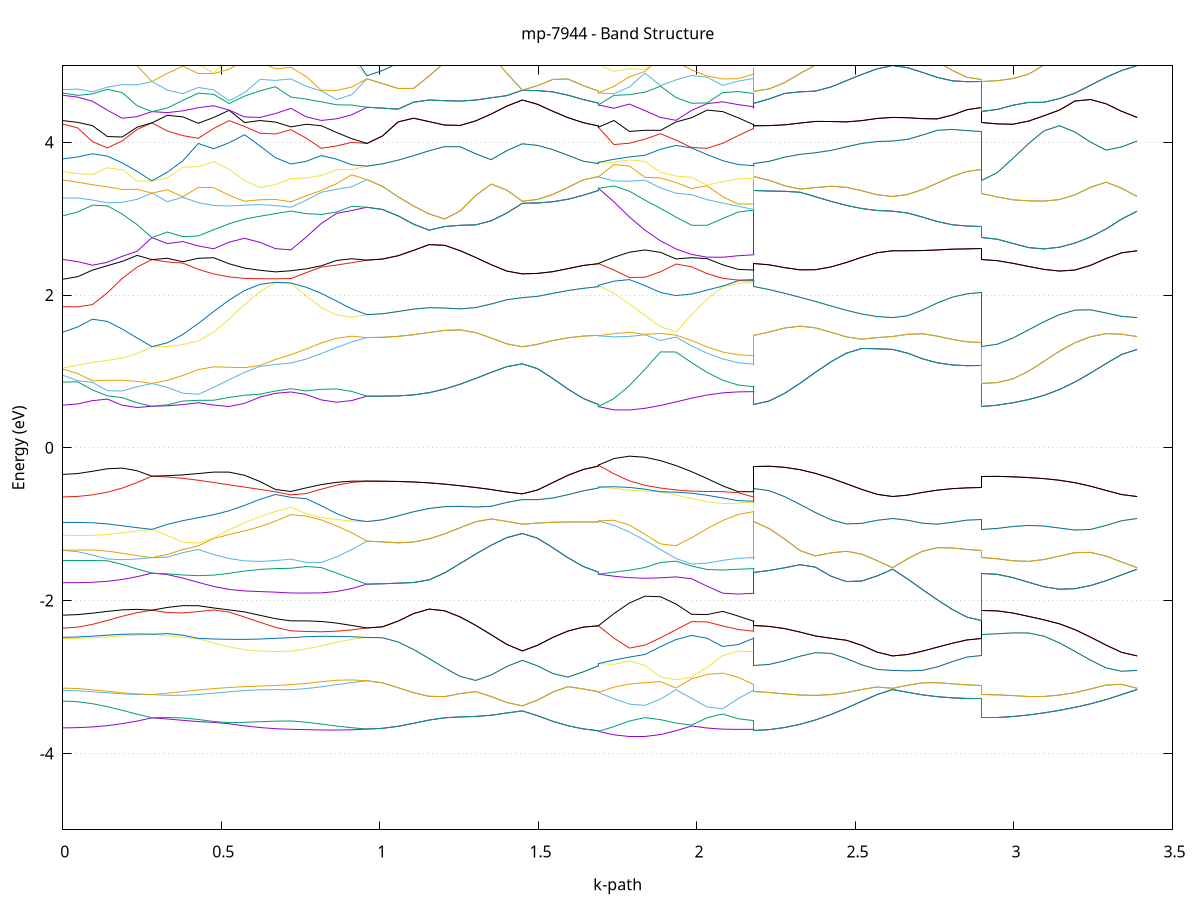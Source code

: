 set title 'mp-7944 - Band Structure'
set xlabel 'k-path'
set ylabel 'Energy (eV)'
set grid y
set yrange [-5:5]
set terminal png size 800,600
set output 'mp-7944_bands_gnuplot.png'
plot '-' using 1:2 with lines notitle, '-' using 1:2 with lines notitle, '-' using 1:2 with lines notitle, '-' using 1:2 with lines notitle, '-' using 1:2 with lines notitle, '-' using 1:2 with lines notitle, '-' using 1:2 with lines notitle, '-' using 1:2 with lines notitle, '-' using 1:2 with lines notitle, '-' using 1:2 with lines notitle, '-' using 1:2 with lines notitle, '-' using 1:2 with lines notitle, '-' using 1:2 with lines notitle, '-' using 1:2 with lines notitle, '-' using 1:2 with lines notitle, '-' using 1:2 with lines notitle, '-' using 1:2 with lines notitle, '-' using 1:2 with lines notitle, '-' using 1:2 with lines notitle, '-' using 1:2 with lines notitle, '-' using 1:2 with lines notitle, '-' using 1:2 with lines notitle, '-' using 1:2 with lines notitle, '-' using 1:2 with lines notitle, '-' using 1:2 with lines notitle, '-' using 1:2 with lines notitle, '-' using 1:2 with lines notitle, '-' using 1:2 with lines notitle, '-' using 1:2 with lines notitle, '-' using 1:2 with lines notitle, '-' using 1:2 with lines notitle, '-' using 1:2 with lines notitle, '-' using 1:2 with lines notitle, '-' using 1:2 with lines notitle, '-' using 1:2 with lines notitle, '-' using 1:2 with lines notitle, '-' using 1:2 with lines notitle, '-' using 1:2 with lines notitle, '-' using 1:2 with lines notitle, '-' using 1:2 with lines notitle, '-' using 1:2 with lines notitle, '-' using 1:2 with lines notitle, '-' using 1:2 with lines notitle, '-' using 1:2 with lines notitle, '-' using 1:2 with lines notitle, '-' using 1:2 with lines notitle, '-' using 1:2 with lines notitle, '-' using 1:2 with lines notitle, '-' using 1:2 with lines notitle, '-' using 1:2 with lines notitle, '-' using 1:2 with lines notitle, '-' using 1:2 with lines notitle, '-' using 1:2 with lines notitle, '-' using 1:2 with lines notitle, '-' using 1:2 with lines notitle, '-' using 1:2 with lines notitle, '-' using 1:2 with lines notitle, '-' using 1:2 with lines notitle, '-' using 1:2 with lines notitle, '-' using 1:2 with lines notitle, '-' using 1:2 with lines notitle, '-' using 1:2 with lines notitle, '-' using 1:2 with lines notitle, '-' using 1:2 with lines notitle, '-' using 1:2 with lines notitle, '-' using 1:2 with lines notitle, '-' using 1:2 with lines notitle, '-' using 1:2 with lines notitle, '-' using 1:2 with lines notitle, '-' using 1:2 with lines notitle, '-' using 1:2 with lines notitle, '-' using 1:2 with lines notitle, '-' using 1:2 with lines notitle, '-' using 1:2 with lines notitle, '-' using 1:2 with lines notitle, '-' using 1:2 with lines notitle, '-' using 1:2 with lines notitle, '-' using 1:2 with lines notitle, '-' using 1:2 with lines notitle, '-' using 1:2 with lines notitle, '-' using 1:2 with lines notitle, '-' using 1:2 with lines notitle, '-' using 1:2 with lines notitle, '-' using 1:2 with lines notitle, '-' using 1:2 with lines notitle, '-' using 1:2 with lines notitle, '-' using 1:2 with lines notitle, '-' using 1:2 with lines notitle, '-' using 1:2 with lines notitle, '-' using 1:2 with lines notitle, '-' using 1:2 with lines notitle, '-' using 1:2 with lines notitle, '-' using 1:2 with lines notitle, '-' using 1:2 with lines notitle, '-' using 1:2 with lines notitle, '-' using 1:2 with lines notitle
0.000000 -24.471320
0.046866 -24.471320
0.093732 -24.471320
0.140598 -24.471320
0.187464 -24.471320
0.234330 -24.471220
0.281196 -24.471220
0.281196 -24.471220
0.329886 -24.471220
0.378575 -24.471220
0.427265 -24.471320
0.475954 -24.471320
0.524644 -24.471420
0.573333 -24.471420
0.622023 -24.471420
0.670712 -24.471420
0.719402 -24.471520
0.719402 -24.471520
0.767386 -24.471520
0.815371 -24.471420
0.863355 -24.471420
0.911340 -24.471420
0.959324 -24.471420
0.959324 -24.471420
1.008320 -24.471420
1.057315 -24.471420
1.106310 -24.471420
1.155305 -24.471320
1.204300 -24.471320
1.253295 -24.471320
1.302290 -24.471320
1.351285 -24.471320
1.400280 -24.471220
1.449275 -24.471220
1.449275 -24.471220
1.497260 -24.471220
1.545245 -24.471220
1.593229 -24.471220
1.641214 -24.471220
1.689198 -24.471220
1.689198 -24.471220
1.689198 -24.471220
1.689198 -24.471220
1.738193 -24.471220
1.787188 -24.471320
1.836184 -24.471320
1.885179 -24.471320
1.934174 -24.471320
1.983169 -24.471420
2.032164 -24.471420
2.081159 -24.471420
2.130154 -24.471420
2.179149 -24.471520
2.179149 -24.471520
2.179149 -24.471520
2.179149 -24.471220
2.227839 -24.471320
2.276528 -24.471320
2.325218 -24.471320
2.373907 -24.471420
2.422596 -24.471420
2.471286 -24.471420
2.519975 -24.471520
2.568665 -24.471520
2.617354 -24.471520
2.617354 -24.471520
2.664220 -24.471520
2.711086 -24.471520
2.757953 -24.471520
2.804819 -24.471520
2.851685 -24.471520
2.898551 -24.471520
2.898551 -24.471220
2.947546 -24.471220
2.996541 -24.471220
3.045536 -24.471220
3.094531 -24.471320
3.143526 -24.471320
3.192521 -24.471420
3.241516 -24.471420
3.290511 -24.471520
3.339507 -24.471520
3.388502 -24.471520
e
0.000000 -24.471020
0.046866 -24.471020
0.093732 -24.471020
0.140598 -24.471120
0.187464 -24.471120
0.234330 -24.471120
0.281196 -24.471220
0.281196 -24.471220
0.329886 -24.471220
0.378575 -24.471220
0.427265 -24.471220
0.475954 -24.471220
0.524644 -24.471220
0.573333 -24.471220
0.622023 -24.471320
0.670712 -24.471320
0.719402 -24.471320
0.719402 -24.471320
0.767386 -24.471320
0.815371 -24.471320
0.863355 -24.471320
0.911340 -24.471420
0.959324 -24.471420
0.959324 -24.471420
1.008320 -24.471420
1.057315 -24.471420
1.106310 -24.471420
1.155305 -24.471320
1.204300 -24.471320
1.253295 -24.471320
1.302290 -24.471320
1.351285 -24.471320
1.400280 -24.471220
1.449275 -24.471220
1.449275 -24.471220
1.497260 -24.471220
1.545245 -24.471220
1.593229 -24.471220
1.641214 -24.471220
1.689198 -24.471220
1.689198 -24.471220
1.689198 -24.471220
1.689198 -24.471220
1.738193 -24.471220
1.787188 -24.471220
1.836184 -24.471320
1.885179 -24.471320
1.934174 -24.471320
1.983169 -24.471320
2.032164 -24.471320
2.081159 -24.471320
2.130154 -24.471320
2.179149 -24.471320
2.179149 -24.471320
2.179149 -24.471320
2.179149 -24.471220
2.227839 -24.471320
2.276528 -24.471320
2.325218 -24.471320
2.373907 -24.471420
2.422596 -24.471420
2.471286 -24.471420
2.519975 -24.471520
2.568665 -24.471520
2.617354 -24.471520
2.617354 -24.471520
2.664220 -24.471520
2.711086 -24.471520
2.757953 -24.471520
2.804819 -24.471520
2.851685 -24.471520
2.898551 -24.471520
2.898551 -24.471220
2.947546 -24.471220
2.996541 -24.471220
3.045536 -24.471220
3.094531 -24.471320
3.143526 -24.471320
3.192521 -24.471420
3.241516 -24.471420
3.290511 -24.471520
3.339507 -24.471520
3.388502 -24.471520
e
0.000000 -24.457820
0.046866 -24.457820
0.093732 -24.457820
0.140598 -24.457820
0.187464 -24.457720
0.234330 -24.457720
0.281196 -24.457720
0.281196 -24.457720
0.329886 -24.457820
0.378575 -24.457820
0.427265 -24.457720
0.475954 -24.457720
0.524644 -24.457620
0.573333 -24.457620
0.622023 -24.457520
0.670712 -24.457520
0.719402 -24.457520
0.719402 -24.457520
0.767386 -24.457420
0.815371 -24.457420
0.863355 -24.457420
0.911340 -24.457320
0.959324 -24.457220
0.959324 -24.457220
1.008320 -24.457320
1.057315 -24.457320
1.106310 -24.457320
1.155305 -24.457420
1.204300 -24.457520
1.253295 -24.457520
1.302290 -24.457620
1.351285 -24.457720
1.400280 -24.457720
1.449275 -24.457720
1.449275 -24.457720
1.497260 -24.457720
1.545245 -24.457720
1.593229 -24.457720
1.641214 -24.457720
1.689198 -24.457720
1.689198 -24.457720
1.689198 -24.457720
1.689198 -24.457720
1.738193 -24.457720
1.787188 -24.457720
1.836184 -24.457720
1.885179 -24.457720
1.934174 -24.457720
1.983169 -24.457620
2.032164 -24.457520
2.081159 -24.457520
2.130154 -24.457520
2.179149 -24.457520
2.179149 -24.457520
2.179149 -24.457520
2.179149 -24.457720
2.227839 -24.457720
2.276528 -24.457620
2.325218 -24.457620
2.373907 -24.457520
2.422596 -24.457520
2.471286 -24.457420
2.519975 -24.457420
2.568665 -24.457320
2.617354 -24.457320
2.617354 -24.457320
2.664220 -24.457320
2.711086 -24.457320
2.757953 -24.457320
2.804819 -24.457320
2.851685 -24.457320
2.898551 -24.457320
2.898551 -24.457720
2.947546 -24.457720
2.996541 -24.457720
3.045536 -24.457620
3.094531 -24.457620
3.143526 -24.457520
3.192521 -24.457520
3.241516 -24.457420
3.290511 -24.457420
3.339507 -24.457320
3.388502 -24.457320
e
0.000000 -24.457720
0.046866 -24.457720
0.093732 -24.457720
0.140598 -24.457720
0.187464 -24.457720
0.234330 -24.457720
0.281196 -24.457720
0.281196 -24.457720
0.329886 -24.457720
0.378575 -24.457620
0.427265 -24.457520
0.475954 -24.457420
0.524644 -24.457320
0.573333 -24.457220
0.622023 -24.457120
0.670712 -24.457120
0.719402 -24.457020
0.719402 -24.457020
0.767386 -24.457120
0.815371 -24.457120
0.863355 -24.457120
0.911340 -24.457220
0.959324 -24.457220
0.959324 -24.457220
1.008320 -24.457320
1.057315 -24.457320
1.106310 -24.457320
1.155305 -24.457420
1.204300 -24.457520
1.253295 -24.457520
1.302290 -24.457620
1.351285 -24.457720
1.400280 -24.457720
1.449275 -24.457720
1.449275 -24.457720
1.497260 -24.457720
1.545245 -24.457720
1.593229 -24.457720
1.641214 -24.457720
1.689198 -24.457720
1.689198 -24.457720
1.689198 -24.457720
1.689198 -24.457720
1.738193 -24.457620
1.787188 -24.457620
1.836184 -24.457520
1.885179 -24.457420
1.934174 -24.457320
1.983169 -24.457220
2.032164 -24.457120
2.081159 -24.457120
2.130154 -24.457020
2.179149 -24.457020
2.179149 -24.457020
2.179149 -24.457020
2.179149 -24.457720
2.227839 -24.457720
2.276528 -24.457620
2.325218 -24.457620
2.373907 -24.457520
2.422596 -24.457520
2.471286 -24.457420
2.519975 -24.457420
2.568665 -24.457320
2.617354 -24.457320
2.617354 -24.457320
2.664220 -24.457320
2.711086 -24.457320
2.757953 -24.457320
2.804819 -24.457320
2.851685 -24.457320
2.898551 -24.457320
2.898551 -24.457720
2.947546 -24.457720
2.996541 -24.457720
3.045536 -24.457620
3.094531 -24.457620
3.143526 -24.457520
3.192521 -24.457520
3.241516 -24.457420
3.290511 -24.457420
3.339507 -24.457320
3.388502 -24.457320
e
0.000000 -24.445020
0.046866 -24.445020
0.093732 -24.445020
0.140598 -24.445020
0.187464 -24.445020
0.234330 -24.445020
0.281196 -24.444920
0.281196 -24.444920
0.329886 -24.445020
0.378575 -24.445020
0.427265 -24.445120
0.475954 -24.445220
0.524644 -24.445320
0.573333 -24.445420
0.622023 -24.445420
0.670712 -24.445520
0.719402 -24.445520
0.719402 -24.445520
0.767386 -24.445520
0.815371 -24.445520
0.863355 -24.445520
0.911340 -24.445520
0.959324 -24.445420
0.959324 -24.445420
1.008320 -24.445420
1.057315 -24.445420
1.106310 -24.445420
1.155305 -24.445420
1.204300 -24.445420
1.253295 -24.445420
1.302290 -24.445320
1.351285 -24.445320
1.400280 -24.445320
1.449275 -24.445320
1.449275 -24.445320
1.497260 -24.445320
1.545245 -24.445320
1.593229 -24.445320
1.641214 -24.445420
1.689198 -24.445420
1.689198 -24.445420
1.689198 -24.445420
1.689198 -24.445420
1.738193 -24.445420
1.787188 -24.445520
1.836184 -24.445520
1.885179 -24.445520
1.934174 -24.445520
1.983169 -24.445520
2.032164 -24.445520
2.081159 -24.445520
2.130154 -24.445520
2.179149 -24.445520
2.179149 -24.445520
2.179149 -24.445520
2.179149 -24.445420
2.227839 -24.445420
2.276528 -24.445420
2.325218 -24.445520
2.373907 -24.445520
2.422596 -24.445520
2.471286 -24.445520
2.519975 -24.445520
2.568665 -24.445520
2.617354 -24.445420
2.617354 -24.445420
2.664220 -24.445420
2.711086 -24.445420
2.757953 -24.445520
2.804819 -24.445520
2.851685 -24.445520
2.898551 -24.445520
2.898551 -24.444920
2.947546 -24.445020
2.996541 -24.445020
3.045536 -24.445120
3.094531 -24.445220
3.143526 -24.445320
3.192521 -24.445320
3.241516 -24.445420
3.290511 -24.445420
3.339507 -24.445420
3.388502 -24.445420
e
0.000000 -24.444920
0.046866 -24.444920
0.093732 -24.444920
0.140598 -24.444820
0.187464 -24.444820
0.234330 -24.444920
0.281196 -24.444920
0.281196 -24.444920
0.329886 -24.444920
0.378575 -24.444920
0.427265 -24.445020
0.475954 -24.445220
0.524644 -24.445220
0.573333 -24.445220
0.622023 -24.445320
0.670712 -24.445320
0.719402 -24.445320
0.719402 -24.445320
0.767386 -24.445320
0.815371 -24.445420
0.863355 -24.445420
0.911340 -24.445420
0.959324 -24.445420
0.959324 -24.445420
1.008320 -24.445420
1.057315 -24.445420
1.106310 -24.445420
1.155305 -24.445420
1.204300 -24.445420
1.253295 -24.445420
1.302290 -24.445320
1.351285 -24.445320
1.400280 -24.445320
1.449275 -24.445320
1.449275 -24.445320
1.497260 -24.445320
1.545245 -24.445320
1.593229 -24.445320
1.641214 -24.445420
1.689198 -24.445420
1.689198 -24.445420
1.689198 -24.445420
1.689198 -24.445420
1.738193 -24.445420
1.787188 -24.445320
1.836184 -24.445320
1.885179 -24.445320
1.934174 -24.445320
1.983169 -24.445320
2.032164 -24.445320
2.081159 -24.445320
2.130154 -24.445320
2.179149 -24.445320
2.179149 -24.445320
2.179149 -24.445320
2.179149 -24.445420
2.227839 -24.445420
2.276528 -24.445420
2.325218 -24.445520
2.373907 -24.445520
2.422596 -24.445520
2.471286 -24.445520
2.519975 -24.445520
2.568665 -24.445520
2.617354 -24.445420
2.617354 -24.445420
2.664220 -24.445420
2.711086 -24.445420
2.757953 -24.445520
2.804819 -24.445520
2.851685 -24.445520
2.898551 -24.445520
2.898551 -24.444920
2.947546 -24.445020
2.996541 -24.445020
3.045536 -24.445120
3.094531 -24.445220
3.143526 -24.445320
3.192521 -24.445320
3.241516 -24.445420
3.290511 -24.445420
3.339507 -24.445420
3.388502 -24.445420
e
0.000000 -24.444720
0.046866 -24.444720
0.093732 -24.444720
0.140598 -24.444820
0.187464 -24.444820
0.234330 -24.444720
0.281196 -24.444720
0.281196 -24.444720
0.329886 -24.444820
0.378575 -24.444820
0.427265 -24.444820
0.475954 -24.444720
0.524644 -24.444720
0.573333 -24.444720
0.622023 -24.444720
0.670712 -24.444720
0.719402 -24.444620
0.719402 -24.444620
0.767386 -24.444620
0.815371 -24.444620
0.863355 -24.444520
0.911340 -24.444520
0.959324 -24.444420
0.959324 -24.444420
1.008320 -24.444420
1.057315 -24.444420
1.106310 -24.444420
1.155305 -24.444520
1.204300 -24.444620
1.253295 -24.444620
1.302290 -24.444720
1.351285 -24.444720
1.400280 -24.444820
1.449275 -24.444820
1.449275 -24.444820
1.497260 -24.444820
1.545245 -24.444720
1.593229 -24.444720
1.641214 -24.444720
1.689198 -24.444720
1.689198 -24.444720
1.689198 -24.444720
1.689198 -24.444720
1.738193 -24.444720
1.787188 -24.444820
1.836184 -24.444820
1.885179 -24.444820
1.934174 -24.444820
1.983169 -24.444820
2.032164 -24.444720
2.081159 -24.444720
2.130154 -24.444720
2.179149 -24.444620
2.179149 -24.444620
2.179149 -24.444620
2.179149 -24.444720
2.227839 -24.444620
2.276528 -24.444620
2.325218 -24.444520
2.373907 -24.444420
2.422596 -24.444420
2.471286 -24.444320
2.519975 -24.444320
2.568665 -24.444320
2.617354 -24.444320
2.617354 -24.444320
2.664220 -24.444320
2.711086 -24.444320
2.757953 -24.444320
2.804819 -24.444320
2.851685 -24.444320
2.898551 -24.444320
2.898551 -24.444720
2.947546 -24.444620
2.996541 -24.444620
3.045536 -24.444520
3.094531 -24.444420
3.143526 -24.444420
3.192521 -24.444320
3.241516 -24.444320
3.290511 -24.444320
3.339507 -24.444320
3.388502 -24.444320
e
0.000000 -24.444620
0.046866 -24.444620
0.093732 -24.444620
0.140598 -24.444620
0.187464 -24.444620
0.234330 -24.444620
0.281196 -24.444720
0.281196 -24.444720
0.329886 -24.444620
0.378575 -24.444520
0.427265 -24.444420
0.475954 -24.444320
0.524644 -24.444220
0.573333 -24.444220
0.622023 -24.444220
0.670712 -24.444220
0.719402 -24.444120
0.719402 -24.444120
0.767386 -24.444220
0.815371 -24.444220
0.863355 -24.444320
0.911340 -24.444320
0.959324 -24.444420
0.959324 -24.444420
1.008320 -24.444420
1.057315 -24.444420
1.106310 -24.444420
1.155305 -24.444520
1.204300 -24.444620
1.253295 -24.444620
1.302290 -24.444720
1.351285 -24.444720
1.400280 -24.444820
1.449275 -24.444820
1.449275 -24.444820
1.497260 -24.444820
1.545245 -24.444720
1.593229 -24.444720
1.641214 -24.444720
1.689198 -24.444720
1.689198 -24.444720
1.689198 -24.444720
1.689198 -24.444720
1.738193 -24.444620
1.787188 -24.444520
1.836184 -24.444420
1.885179 -24.444320
1.934174 -24.444320
1.983169 -24.444220
2.032164 -24.444220
2.081159 -24.444220
2.130154 -24.444120
2.179149 -24.444120
2.179149 -24.444120
2.179149 -24.444120
2.179149 -24.444720
2.227839 -24.444620
2.276528 -24.444620
2.325218 -24.444520
2.373907 -24.444420
2.422596 -24.444420
2.471286 -24.444320
2.519975 -24.444320
2.568665 -24.444320
2.617354 -24.444320
2.617354 -24.444320
2.664220 -24.444320
2.711086 -24.444320
2.757953 -24.444320
2.804819 -24.444320
2.851685 -24.444320
2.898551 -24.444320
2.898551 -24.444720
2.947546 -24.444620
2.996541 -24.444620
3.045536 -24.444520
3.094531 -24.444420
3.143526 -24.444420
3.192521 -24.444320
3.241516 -24.444320
3.290511 -24.444320
3.339507 -24.444320
3.388502 -24.444320
e
0.000000 -24.434920
0.046866 -24.434920
0.093732 -24.434920
0.140598 -24.434920
0.187464 -24.434920
0.234330 -24.434920
0.281196 -24.434920
0.281196 -24.434920
0.329886 -24.435120
0.378575 -24.435320
0.427265 -24.435520
0.475954 -24.435720
0.524644 -24.435820
0.573333 -24.436020
0.622023 -24.436120
0.670712 -24.436120
0.719402 -24.436120
0.719402 -24.436120
0.767386 -24.436120
0.815371 -24.436120
0.863355 -24.436020
0.911340 -24.436020
0.959324 -24.435920
0.959324 -24.435920
1.008320 -24.435920
1.057315 -24.435920
1.106310 -24.435920
1.155305 -24.435820
1.204300 -24.435820
1.253295 -24.435720
1.302290 -24.435720
1.351285 -24.435620
1.400280 -24.435620
1.449275 -24.435620
1.449275 -24.435620
1.497260 -24.435620
1.545245 -24.435620
1.593229 -24.435620
1.641214 -24.435620
1.689198 -24.435620
1.689198 -24.435620
1.689198 -24.435620
1.689198 -24.435620
1.738193 -24.435620
1.787188 -24.435720
1.836184 -24.435720
1.885179 -24.435820
1.934174 -24.435920
1.983169 -24.436020
2.032164 -24.436020
2.081159 -24.436120
2.130154 -24.436120
2.179149 -24.436120
2.179149 -24.436120
2.179149 -24.436120
2.179149 -24.435620
2.227839 -24.435620
2.276528 -24.435620
2.325218 -24.435620
2.373907 -24.435620
2.422596 -24.435620
2.471286 -24.435620
2.519975 -24.435720
2.568665 -24.435720
2.617354 -24.435720
2.617354 -24.435720
2.664220 -24.435720
2.711086 -24.435720
2.757953 -24.435720
2.804819 -24.435720
2.851685 -24.435720
2.898551 -24.435720
2.898551 -24.434920
2.947546 -24.434920
2.996541 -24.435020
3.045536 -24.435220
3.094531 -24.435320
3.143526 -24.435420
3.192521 -24.435520
3.241516 -24.435620
3.290511 -24.435620
3.339507 -24.435720
3.388502 -24.435720
e
0.000000 -24.434920
0.046866 -24.434920
0.093732 -24.434920
0.140598 -24.434920
0.187464 -24.434920
0.234330 -24.434920
0.281196 -24.434920
0.281196 -24.434920
0.329886 -24.434920
0.378575 -24.435020
0.427265 -24.435220
0.475954 -24.435320
0.524644 -24.435420
0.573333 -24.435520
0.622023 -24.435620
0.670712 -24.435720
0.719402 -24.435720
0.719402 -24.435720
0.767386 -24.435720
0.815371 -24.435720
0.863355 -24.435820
0.911340 -24.435920
0.959324 -24.435920
0.959324 -24.435920
1.008320 -24.435920
1.057315 -24.435920
1.106310 -24.435920
1.155305 -24.435820
1.204300 -24.435820
1.253295 -24.435720
1.302290 -24.435720
1.351285 -24.435620
1.400280 -24.435620
1.449275 -24.435620
1.449275 -24.435620
1.497260 -24.435620
1.545245 -24.435620
1.593229 -24.435620
1.641214 -24.435620
1.689198 -24.435620
1.689198 -24.435620
1.689198 -24.435620
1.689198 -24.435620
1.738193 -24.435620
1.787188 -24.435620
1.836184 -24.435620
1.885179 -24.435620
1.934174 -24.435620
1.983169 -24.435720
2.032164 -24.435720
2.081159 -24.435720
2.130154 -24.435720
2.179149 -24.435720
2.179149 -24.435720
2.179149 -24.435720
2.179149 -24.435620
2.227839 -24.435620
2.276528 -24.435620
2.325218 -24.435620
2.373907 -24.435620
2.422596 -24.435620
2.471286 -24.435620
2.519975 -24.435720
2.568665 -24.435720
2.617354 -24.435720
2.617354 -24.435720
2.664220 -24.435720
2.711086 -24.435720
2.757953 -24.435720
2.804819 -24.435720
2.851685 -24.435720
2.898551 -24.435720
2.898551 -24.434920
2.947546 -24.434920
2.996541 -24.435020
3.045536 -24.435220
3.094531 -24.435320
3.143526 -24.435420
3.192521 -24.435520
3.241516 -24.435620
3.290511 -24.435620
3.339507 -24.435720
3.388502 -24.435720
e
0.000000 -24.434520
0.046866 -24.434520
0.093732 -24.434520
0.140598 -24.434520
0.187464 -24.434520
0.234330 -24.434420
0.281196 -24.434420
0.281196 -24.434420
0.329886 -24.434420
0.378575 -24.434220
0.427265 -24.433920
0.475954 -24.433720
0.524644 -24.433520
0.573333 -24.433320
0.622023 -24.433120
0.670712 -24.433020
0.719402 -24.433020
0.719402 -24.433020
0.767386 -24.433020
0.815371 -24.433020
0.863355 -24.433020
0.911340 -24.432920
0.959324 -24.432920
0.959324 -24.432920
1.008320 -24.433020
1.057315 -24.433020
1.106310 -24.433020
1.155305 -24.433120
1.204300 -24.433120
1.253295 -24.433220
1.302290 -24.433220
1.351285 -24.433320
1.400280 -24.433320
1.449275 -24.433320
1.449275 -24.433320
1.497260 -24.433320
1.545245 -24.433320
1.593229 -24.433320
1.641214 -24.433320
1.689198 -24.433320
1.689198 -24.433320
1.689198 -24.433320
1.689198 -24.433320
1.738193 -24.433320
1.787188 -24.433320
1.836184 -24.433220
1.885179 -24.433220
1.934174 -24.433120
1.983169 -24.433120
2.032164 -24.433020
2.081159 -24.433020
2.130154 -24.433020
2.179149 -24.433020
2.179149 -24.433020
2.179149 -24.433020
2.179149 -24.433320
2.227839 -24.433320
2.276528 -24.433320
2.325218 -24.433420
2.373907 -24.433520
2.422596 -24.433520
2.471286 -24.433620
2.519975 -24.433620
2.568665 -24.433620
2.617354 -24.433620
2.617354 -24.433620
2.664220 -24.433620
2.711086 -24.433620
2.757953 -24.433620
2.804819 -24.433620
2.851685 -24.433620
2.898551 -24.433620
2.898551 -24.434420
2.947546 -24.434420
2.996541 -24.434320
3.045536 -24.434120
3.094531 -24.434020
3.143526 -24.433920
3.192521 -24.433820
3.241516 -24.433720
3.290511 -24.433720
3.339507 -24.433620
3.388502 -24.433620
e
0.000000 -24.434420
0.046866 -24.434420
0.093732 -24.434420
0.140598 -24.434420
0.187464 -24.434420
0.234330 -24.434420
0.281196 -24.434420
0.281196 -24.434420
0.329886 -24.434220
0.378575 -24.434020
0.427265 -24.433820
0.475954 -24.433620
0.524644 -24.433420
0.573333 -24.433220
0.622023 -24.433120
0.670712 -24.433020
0.719402 -24.432920
0.719402 -24.432920
0.767386 -24.432920
0.815371 -24.432920
0.863355 -24.432920
0.911340 -24.432920
0.959324 -24.432920
0.959324 -24.432920
1.008320 -24.433020
1.057315 -24.433020
1.106310 -24.433020
1.155305 -24.433120
1.204300 -24.433120
1.253295 -24.433220
1.302290 -24.433220
1.351285 -24.433320
1.400280 -24.433320
1.449275 -24.433320
1.449275 -24.433320
1.497260 -24.433320
1.545245 -24.433320
1.593229 -24.433320
1.641214 -24.433320
1.689198 -24.433320
1.689198 -24.433320
1.689198 -24.433320
1.689198 -24.433320
1.738193 -24.433320
1.787188 -24.433220
1.836184 -24.433220
1.885179 -24.433120
1.934174 -24.433120
1.983169 -24.433020
2.032164 -24.433020
2.081159 -24.433020
2.130154 -24.432920
2.179149 -24.432920
2.179149 -24.432920
2.179149 -24.432920
2.179149 -24.433320
2.227839 -24.433320
2.276528 -24.433320
2.325218 -24.433420
2.373907 -24.433520
2.422596 -24.433520
2.471286 -24.433620
2.519975 -24.433620
2.568665 -24.433620
2.617354 -24.433620
2.617354 -24.433620
2.664220 -24.433620
2.711086 -24.433620
2.757953 -24.433620
2.804819 -24.433620
2.851685 -24.433620
2.898551 -24.433620
2.898551 -24.434420
2.947546 -24.434420
2.996541 -24.434320
3.045536 -24.434120
3.094531 -24.434020
3.143526 -24.433920
3.192521 -24.433820
3.241516 -24.433720
3.290511 -24.433720
3.339507 -24.433620
3.388502 -24.433620
e
0.000000 -24.426220
0.046866 -24.426220
0.093732 -24.426120
0.140598 -24.426120
0.187464 -24.426120
0.234330 -24.426120
0.281196 -24.426020
0.281196 -24.426020
0.329886 -24.426220
0.378575 -24.426320
0.427265 -24.426420
0.475954 -24.426620
0.524644 -24.426720
0.573333 -24.426820
0.622023 -24.426920
0.670712 -24.427020
0.719402 -24.427020
0.719402 -24.427020
0.767386 -24.427020
0.815371 -24.427020
0.863355 -24.427020
0.911340 -24.427020
0.959324 -24.427020
0.959324 -24.427020
1.008320 -24.427020
1.057315 -24.426920
1.106310 -24.426920
1.155305 -24.426820
1.204300 -24.426720
1.253295 -24.426620
1.302290 -24.426520
1.351285 -24.426420
1.400280 -24.426220
1.449275 -24.426220
1.449275 -24.426220
1.497260 -24.426220
1.545245 -24.426220
1.593229 -24.426320
1.641214 -24.426320
1.689198 -24.426320
1.689198 -24.426320
1.689198 -24.426320
1.689198 -24.426320
1.738193 -24.426420
1.787188 -24.426620
1.836184 -24.426720
1.885179 -24.426720
1.934174 -24.426820
1.983169 -24.426920
2.032164 -24.426920
2.081159 -24.427020
2.130154 -24.427020
2.179149 -24.427020
2.179149 -24.427020
2.179149 -24.427020
2.179149 -24.426320
2.227839 -24.426420
2.276528 -24.426520
2.325218 -24.426520
2.373907 -24.426620
2.422596 -24.426720
2.471286 -24.426720
2.519975 -24.426720
2.568665 -24.426820
2.617354 -24.426820
2.617354 -24.426820
2.664220 -24.426820
2.711086 -24.426820
2.757953 -24.426820
2.804819 -24.426820
2.851685 -24.426820
2.898551 -24.426820
2.898551 -24.426020
2.947546 -24.426120
2.996541 -24.426220
3.045536 -24.426320
3.094531 -24.426420
3.143526 -24.426520
3.192521 -24.426620
3.241516 -24.426720
3.290511 -24.426720
3.339507 -24.426820
3.388502 -24.426820
e
0.000000 -24.425920
0.046866 -24.425920
0.093732 -24.425920
0.140598 -24.425920
0.187464 -24.426020
0.234330 -24.426020
0.281196 -24.426020
0.281196 -24.426020
0.329886 -24.426020
0.378575 -24.426120
0.427265 -24.426320
0.475954 -24.426520
0.524644 -24.426620
0.573333 -24.426820
0.622023 -24.426920
0.670712 -24.426920
0.719402 -24.426920
0.719402 -24.426920
0.767386 -24.426920
0.815371 -24.427020
0.863355 -24.427020
0.911340 -24.427020
0.959324 -24.427020
0.959324 -24.427020
1.008320 -24.427020
1.057315 -24.426920
1.106310 -24.426920
1.155305 -24.426820
1.204300 -24.426720
1.253295 -24.426620
1.302290 -24.426520
1.351285 -24.426420
1.400280 -24.426220
1.449275 -24.426220
1.449275 -24.426220
1.497260 -24.426220
1.545245 -24.426220
1.593229 -24.426320
1.641214 -24.426320
1.689198 -24.426320
1.689198 -24.426320
1.689198 -24.426320
1.689198 -24.426320
1.738193 -24.426320
1.787188 -24.426320
1.836184 -24.426420
1.885179 -24.426520
1.934174 -24.426720
1.983169 -24.426820
2.032164 -24.426920
2.081159 -24.426920
2.130154 -24.426920
2.179149 -24.427020
2.179149 -24.427020
2.179149 -24.426920
2.179149 -24.426320
2.227839 -24.426420
2.276528 -24.426520
2.325218 -24.426520
2.373907 -24.426620
2.422596 -24.426720
2.471286 -24.426720
2.519975 -24.426720
2.568665 -24.426820
2.617354 -24.426820
2.617354 -24.426820
2.664220 -24.426820
2.711086 -24.426820
2.757953 -24.426820
2.804819 -24.426820
2.851685 -24.426820
2.898551 -24.426820
2.898551 -24.426020
2.947546 -24.426120
2.996541 -24.426220
3.045536 -24.426320
3.094531 -24.426420
3.143526 -24.426520
3.192521 -24.426620
3.241516 -24.426720
3.290511 -24.426720
3.339507 -24.426820
3.388502 -24.426820
e
0.000000 -24.425720
0.046866 -24.425720
0.093732 -24.425720
0.140598 -24.425620
0.187464 -24.425620
0.234330 -24.425620
0.281196 -24.425520
0.281196 -24.425520
0.329886 -24.425620
0.378575 -24.425520
0.427265 -24.425420
0.475954 -24.425420
0.524644 -24.425320
0.573333 -24.425420
0.622023 -24.425420
0.670712 -24.425420
0.719402 -24.425420
0.719402 -24.425420
0.767386 -24.425420
0.815371 -24.425420
0.863355 -24.425420
0.911340 -24.425420
0.959324 -24.425320
0.959324 -24.425320
1.008320 -24.425420
1.057315 -24.425420
1.106310 -24.425420
1.155305 -24.425520
1.204300 -24.425520
1.253295 -24.425620
1.302290 -24.425720
1.351285 -24.425820
1.400280 -24.425920
1.449275 -24.425920
1.449275 -24.425920
1.497260 -24.425920
1.545245 -24.425920
1.593229 -24.425920
1.641214 -24.425820
1.689198 -24.425820
1.689198 -24.425820
1.689198 -24.425820
1.689198 -24.425820
1.738193 -24.425920
1.787188 -24.425920
1.836184 -24.425820
1.885179 -24.425720
1.934174 -24.425620
1.983169 -24.425620
2.032164 -24.425520
2.081159 -24.425520
2.130154 -24.425420
2.179149 -24.425420
2.179149 -24.425420
2.179149 -24.425420
2.179149 -24.425820
2.227839 -24.425720
2.276528 -24.425720
2.325218 -24.425620
2.373907 -24.425520
2.422596 -24.425420
2.471286 -24.425320
2.519975 -24.425320
2.568665 -24.425220
2.617354 -24.425220
2.617354 -24.425220
2.664220 -24.425220
2.711086 -24.425220
2.757953 -24.425320
2.804819 -24.425320
2.851685 -24.425320
2.898551 -24.425320
2.898551 -24.425520
2.947546 -24.425520
2.996541 -24.425520
3.045536 -24.425420
3.094531 -24.425320
3.143526 -24.425320
3.192521 -24.425320
3.241516 -24.425320
3.290511 -24.425220
3.339507 -24.425220
3.388502 -24.425220
e
0.000000 -24.425420
0.046866 -24.425420
0.093732 -24.425420
0.140598 -24.425420
0.187464 -24.425520
0.234330 -24.425520
0.281196 -24.425520
0.281196 -24.425520
0.329886 -24.425420
0.378575 -24.425420
0.427265 -24.425320
0.475954 -24.425320
0.524644 -24.425320
0.573333 -24.425320
0.622023 -24.425220
0.670712 -24.425220
0.719402 -24.425220
0.719402 -24.425220
0.767386 -24.425220
0.815371 -24.425220
0.863355 -24.425320
0.911340 -24.425320
0.959324 -24.425320
0.959324 -24.425320
1.008320 -24.425420
1.057315 -24.425420
1.106310 -24.425420
1.155305 -24.425520
1.204300 -24.425520
1.253295 -24.425620
1.302290 -24.425720
1.351285 -24.425820
1.400280 -24.425920
1.449275 -24.425920
1.449275 -24.425920
1.497260 -24.425920
1.545245 -24.425920
1.593229 -24.425920
1.641214 -24.425820
1.689198 -24.425820
1.689198 -24.425820
1.689198 -24.425820
1.689198 -24.425820
1.738193 -24.425720
1.787188 -24.425620
1.836184 -24.425520
1.885179 -24.425420
1.934174 -24.425320
1.983169 -24.425320
2.032164 -24.425320
2.081159 -24.425220
2.130154 -24.425220
2.179149 -24.425220
2.179149 -24.425220
2.179149 -24.425220
2.179149 -24.425820
2.227839 -24.425720
2.276528 -24.425720
2.325218 -24.425620
2.373907 -24.425520
2.422596 -24.425420
2.471286 -24.425320
2.519975 -24.425320
2.568665 -24.425220
2.617354 -24.425220
2.617354 -24.425220
2.664220 -24.425220
2.711086 -24.425220
2.757953 -24.425320
2.804819 -24.425320
2.851685 -24.425320
2.898551 -24.425320
2.898551 -24.425520
2.947546 -24.425520
2.996541 -24.425520
3.045536 -24.425420
3.094531 -24.425320
3.143526 -24.425320
3.192521 -24.425320
3.241516 -24.425320
3.290511 -24.425220
3.339507 -24.425220
3.388502 -24.425220
e
0.000000 -24.416420
0.046866 -24.416420
0.093732 -24.416420
0.140598 -24.416320
0.187464 -24.416220
0.234330 -24.416220
0.281196 -24.416120
0.281196 -24.416120
0.329886 -24.416220
0.378575 -24.416220
0.427265 -24.416320
0.475954 -24.416420
0.524644 -24.416420
0.573333 -24.416420
0.622023 -24.416520
0.670712 -24.416520
0.719402 -24.416520
0.719402 -24.416520
0.767386 -24.416520
0.815371 -24.416420
0.863355 -24.416420
0.911340 -24.416320
0.959324 -24.416320
0.959324 -24.416320
1.008320 -24.416320
1.057315 -24.416320
1.106310 -24.416320
1.155305 -24.416320
1.204300 -24.416320
1.253295 -24.416320
1.302290 -24.416320
1.351285 -24.416320
1.400280 -24.416320
1.449275 -24.416320
1.449275 -24.416320
1.497260 -24.416320
1.545245 -24.416320
1.593229 -24.416320
1.641214 -24.416220
1.689198 -24.416220
1.689198 -24.416220
1.689198 -24.416220
1.689198 -24.416220
1.738193 -24.416320
1.787188 -24.416320
1.836184 -24.416320
1.885179 -24.416420
1.934174 -24.416420
1.983169 -24.416420
2.032164 -24.416520
2.081159 -24.416520
2.130154 -24.416520
2.179149 -24.416520
2.179149 -24.416520
2.179149 -24.416520
2.179149 -24.416220
2.227839 -24.416220
2.276528 -24.416220
2.325218 -24.416220
2.373907 -24.416120
2.422596 -24.416120
2.471286 -24.416120
2.519975 -24.416120
2.568665 -24.416020
2.617354 -24.416020
2.617354 -24.416020
2.664220 -24.416020
2.711086 -24.416120
2.757953 -24.416120
2.804819 -24.416120
2.851685 -24.416120
2.898551 -24.416120
2.898551 -24.416120
2.947546 -24.416120
2.996541 -24.416120
3.045536 -24.416120
3.094531 -24.416120
3.143526 -24.416120
3.192521 -24.416120
3.241516 -24.416120
3.290511 -24.416020
3.339507 -24.416020
3.388502 -24.416020
e
0.000000 -24.416120
0.046866 -24.416120
0.093732 -24.416120
0.140598 -24.416120
0.187464 -24.416120
0.234330 -24.416120
0.281196 -24.416120
0.281196 -24.416120
0.329886 -24.416120
0.378575 -24.416020
0.427265 -24.416020
0.475954 -24.415920
0.524644 -24.415820
0.573333 -24.415820
0.622023 -24.415820
0.670712 -24.415820
0.719402 -24.415720
0.719402 -24.415720
0.767386 -24.415820
0.815371 -24.415920
0.863355 -24.416120
0.911340 -24.416220
0.959324 -24.416320
0.959324 -24.416320
1.008320 -24.416320
1.057315 -24.416320
1.106310 -24.416320
1.155305 -24.416320
1.204300 -24.416320
1.253295 -24.416320
1.302290 -24.416320
1.351285 -24.416320
1.400280 -24.416320
1.449275 -24.416320
1.449275 -24.416320
1.497260 -24.416320
1.545245 -24.416320
1.593229 -24.416320
1.641214 -24.416220
1.689198 -24.416220
1.689198 -24.416220
1.689198 -24.416220
1.689198 -24.416220
1.738193 -24.416220
1.787188 -24.416120
1.836184 -24.416120
1.885179 -24.416020
1.934174 -24.416020
1.983169 -24.415920
2.032164 -24.415820
2.081159 -24.415820
2.130154 -24.415720
2.179149 -24.415720
2.179149 -24.415720
2.179149 -24.415720
2.179149 -24.416220
2.227839 -24.416220
2.276528 -24.416220
2.325218 -24.416220
2.373907 -24.416120
2.422596 -24.416120
2.471286 -24.416120
2.519975 -24.416120
2.568665 -24.416020
2.617354 -24.416020
2.617354 -24.416020
2.664220 -24.416020
2.711086 -24.416120
2.757953 -24.416120
2.804819 -24.416120
2.851685 -24.416120
2.898551 -24.416120
2.898551 -24.416120
2.947546 -24.416120
2.996541 -24.416120
3.045536 -24.416120
3.094531 -24.416120
3.143526 -24.416120
3.192521 -24.416120
3.241516 -24.416120
3.290511 -24.416020
3.339507 -24.416020
3.388502 -24.416020
e
0.000000 -24.415420
0.046866 -24.415420
0.093732 -24.415420
0.140598 -24.415420
0.187464 -24.415320
0.234330 -24.415320
0.281196 -24.415220
0.281196 -24.415220
0.329886 -24.415220
0.378575 -24.415220
0.427265 -24.415220
0.475954 -24.415220
0.524644 -24.415220
0.573333 -24.415220
0.622023 -24.415220
0.670712 -24.415220
0.719402 -24.415220
0.719402 -24.415220
0.767386 -24.415220
0.815371 -24.415120
0.863355 -24.415020
0.911340 -24.415020
0.959324 -24.414920
0.959324 -24.414920
1.008320 -24.414920
1.057315 -24.414920
1.106310 -24.414920
1.155305 -24.414920
1.204300 -24.414920
1.253295 -24.414920
1.302290 -24.414920
1.351285 -24.414920
1.400280 -24.414920
1.449275 -24.414920
1.449275 -24.414920
1.497260 -24.414920
1.545245 -24.414920
1.593229 -24.415020
1.641214 -24.415020
1.689198 -24.415020
1.689198 -24.415020
1.689198 -24.415020
1.689198 -24.415020
1.738193 -24.415020
1.787188 -24.415020
1.836184 -24.415120
1.885179 -24.415120
1.934174 -24.415120
1.983169 -24.415120
2.032164 -24.415220
2.081159 -24.415220
2.130154 -24.415220
2.179149 -24.415220
2.179149 -24.415220
2.179149 -24.415220
2.179149 -24.415020
2.227839 -24.415020
2.276528 -24.415120
2.325218 -24.415120
2.373907 -24.415120
2.422596 -24.415220
2.471286 -24.415220
2.519975 -24.415320
2.568665 -24.415320
2.617354 -24.415320
2.617354 -24.415320
2.664220 -24.415320
2.711086 -24.415320
2.757953 -24.415220
2.804819 -24.415220
2.851685 -24.415120
2.898551 -24.415120
2.898551 -24.415220
2.947546 -24.415220
2.996541 -24.415220
3.045536 -24.415220
3.094531 -24.415320
3.143526 -24.415320
3.192521 -24.415320
3.241516 -24.415320
3.290511 -24.415320
3.339507 -24.415320
3.388502 -24.415320
e
0.000000 -24.414720
0.046866 -24.414820
0.093732 -24.414820
0.140598 -24.414920
0.187464 -24.415020
0.234330 -24.415120
0.281196 -24.415220
0.281196 -24.415220
0.329886 -24.415220
0.378575 -24.415220
0.427265 -24.415220
0.475954 -24.415220
0.524644 -24.415220
0.573333 -24.415220
0.622023 -24.415220
0.670712 -24.415220
0.719402 -24.415220
0.719402 -24.415220
0.767386 -24.415120
0.815371 -24.415020
0.863355 -24.415020
0.911340 -24.414920
0.959324 -24.414920
0.959324 -24.414920
1.008320 -24.414920
1.057315 -24.414920
1.106310 -24.414920
1.155305 -24.414920
1.204300 -24.414920
1.253295 -24.414920
1.302290 -24.414920
1.351285 -24.414920
1.400280 -24.414920
1.449275 -24.414920
1.449275 -24.414920
1.497260 -24.414920
1.545245 -24.414920
1.593229 -24.415020
1.641214 -24.415020
1.689198 -24.415020
1.689198 -24.415020
1.689198 -24.415020
1.689198 -24.415020
1.738193 -24.415020
1.787188 -24.415020
1.836184 -24.415020
1.885179 -24.415020
1.934174 -24.415020
1.983169 -24.415120
2.032164 -24.415120
2.081159 -24.415220
2.130154 -24.415220
2.179149 -24.415220
2.179149 -24.415220
2.179149 -24.415220
2.179149 -24.415020
2.227839 -24.415020
2.276528 -24.415120
2.325218 -24.415120
2.373907 -24.415120
2.422596 -24.415220
2.471286 -24.415220
2.519975 -24.415320
2.568665 -24.415320
2.617354 -24.415320
2.617354 -24.415320
2.664220 -24.415320
2.711086 -24.415320
2.757953 -24.415220
2.804819 -24.415220
2.851685 -24.415120
2.898551 -24.415120
2.898551 -24.415220
2.947546 -24.415220
2.996541 -24.415220
3.045536 -24.415220
3.094531 -24.415220
3.143526 -24.415320
3.192521 -24.415320
3.241516 -24.415320
3.290511 -24.415320
3.339507 -24.415320
3.388502 -24.415320
e
0.000000 -24.414320
0.046866 -24.414320
0.093732 -24.414320
0.140598 -24.414420
0.187464 -24.414420
0.234330 -24.414420
0.281196 -24.414420
0.281196 -24.414420
0.329886 -24.414420
0.378575 -24.414420
0.427265 -24.414420
0.475954 -24.414320
0.524644 -24.414320
0.573333 -24.414320
0.622023 -24.414320
0.670712 -24.414320
0.719402 -24.414320
0.719402 -24.414320
0.767386 -24.414320
0.815371 -24.414320
0.863355 -24.414320
0.911340 -24.414320
0.959324 -24.414320
0.959324 -24.414320
1.008320 -24.414320
1.057315 -24.414220
1.106310 -24.414220
1.155305 -24.414120
1.204300 -24.414120
1.253295 -24.414020
1.302290 -24.413920
1.351285 -24.413820
1.400280 -24.413820
1.449275 -24.413720
1.449275 -24.413720
1.497260 -24.413720
1.545245 -24.413720
1.593229 -24.413720
1.641214 -24.413720
1.689198 -24.413720
1.689198 -24.413720
1.689198 -24.413720
1.689198 -24.413720
1.738193 -24.413820
1.787188 -24.413920
1.836184 -24.414020
1.885179 -24.414020
1.934174 -24.414120
1.983169 -24.414220
2.032164 -24.414220
2.081159 -24.414220
2.130154 -24.414320
2.179149 -24.414320
2.179149 -24.414320
2.179149 -24.414320
2.179149 -24.413720
2.227839 -24.413720
2.276528 -24.413720
2.325218 -24.413720
2.373907 -24.413720
2.422596 -24.413720
2.471286 -24.413720
2.519975 -24.413720
2.568665 -24.413720
2.617354 -24.413720
2.617354 -24.413720
2.664220 -24.413720
2.711086 -24.413820
2.757953 -24.413820
2.804819 -24.413920
2.851685 -24.413920
2.898551 -24.413920
2.898551 -24.414420
2.947546 -24.414320
2.996541 -24.414320
3.045536 -24.414320
3.094531 -24.414220
3.143526 -24.414120
3.192521 -24.414020
3.241516 -24.413920
3.290511 -24.413820
3.339507 -24.413820
3.388502 -24.413720
e
0.000000 -24.414320
0.046866 -24.414320
0.093732 -24.414320
0.140598 -24.414320
0.187464 -24.414320
0.234330 -24.414320
0.281196 -24.414420
0.281196 -24.414420
0.329886 -24.414320
0.378575 -24.414320
0.427265 -24.414320
0.475954 -24.414220
0.524644 -24.414220
0.573333 -24.414120
0.622023 -24.414120
0.670712 -24.414120
0.719402 -24.414120
0.719402 -24.414120
0.767386 -24.414120
0.815371 -24.414120
0.863355 -24.414220
0.911340 -24.414220
0.959324 -24.414320
0.959324 -24.414320
1.008320 -24.414320
1.057315 -24.414220
1.106310 -24.414220
1.155305 -24.414120
1.204300 -24.414120
1.253295 -24.414020
1.302290 -24.413920
1.351285 -24.413820
1.400280 -24.413820
1.449275 -24.413720
1.449275 -24.413720
1.497260 -24.413720
1.545245 -24.413720
1.593229 -24.413720
1.641214 -24.413720
1.689198 -24.413720
1.689198 -24.413720
1.689198 -24.413720
1.689198 -24.413720
1.738193 -24.413720
1.787188 -24.413820
1.836184 -24.413820
1.885179 -24.413920
1.934174 -24.414020
1.983169 -24.414020
2.032164 -24.414020
2.081159 -24.414120
2.130154 -24.414120
2.179149 -24.414120
2.179149 -24.414120
2.179149 -24.414120
2.179149 -24.413720
2.227839 -24.413720
2.276528 -24.413720
2.325218 -24.413720
2.373907 -24.413720
2.422596 -24.413720
2.471286 -24.413720
2.519975 -24.413720
2.568665 -24.413720
2.617354 -24.413720
2.617354 -24.413720
2.664220 -24.413720
2.711086 -24.413820
2.757953 -24.413820
2.804819 -24.413920
2.851685 -24.413920
2.898551 -24.413920
2.898551 -24.414420
2.947546 -24.414320
2.996541 -24.414320
3.045536 -24.414320
3.094531 -24.414220
3.143526 -24.414120
3.192521 -24.414020
3.241516 -24.413920
3.290511 -24.413820
3.339507 -24.413820
3.388502 -24.413720
e
0.000000 -24.413320
0.046866 -24.413320
0.093732 -24.413320
0.140598 -24.413320
0.187464 -24.413320
0.234330 -24.413320
0.281196 -24.413320
0.281196 -24.413320
0.329886 -24.413320
0.378575 -24.413320
0.427265 -24.413320
0.475954 -24.413420
0.524644 -24.413420
0.573333 -24.413420
0.622023 -24.413420
0.670712 -24.413420
0.719402 -24.413420
0.719402 -24.413420
0.767386 -24.413420
0.815371 -24.413420
0.863355 -24.413420
0.911340 -24.413320
0.959324 -24.413320
0.959324 -24.413320
1.008320 -24.413320
1.057315 -24.413320
1.106310 -24.413320
1.155305 -24.413320
1.204300 -24.413420
1.253295 -24.413420
1.302290 -24.413520
1.351285 -24.413520
1.400280 -24.413620
1.449275 -24.413720
1.449275 -24.413720
1.497260 -24.413720
1.545245 -24.413720
1.593229 -24.413720
1.641214 -24.413620
1.689198 -24.413620
1.689198 -24.413620
1.689198 -24.413620
1.689198 -24.413620
1.738193 -24.413620
1.787188 -24.413620
1.836184 -24.413520
1.885179 -24.413520
1.934174 -24.413520
1.983169 -24.413420
2.032164 -24.413420
2.081159 -24.413420
2.130154 -24.413420
2.179149 -24.413420
2.179149 -24.413420
2.179149 -24.413420
2.179149 -24.413620
2.227839 -24.413620
2.276528 -24.413620
2.325218 -24.413620
2.373907 -24.413620
2.422596 -24.413620
2.471286 -24.413620
2.519975 -24.413620
2.568665 -24.413620
2.617354 -24.413620
2.617354 -24.413620
2.664220 -24.413620
2.711086 -24.413620
2.757953 -24.413520
2.804819 -24.413520
2.851685 -24.413520
2.898551 -24.413520
2.898551 -24.413320
2.947546 -24.413320
2.996541 -24.413320
3.045536 -24.413320
3.094531 -24.413320
3.143526 -24.413420
3.192521 -24.413420
3.241516 -24.413420
3.290511 -24.413520
3.339507 -24.413620
3.388502 -24.413620
e
0.000000 -24.413320
0.046866 -24.413320
0.093732 -24.413320
0.140598 -24.413320
0.187464 -24.413220
0.234330 -24.413220
0.281196 -24.413320
0.281196 -24.413320
0.329886 -24.413220
0.378575 -24.413220
0.427265 -24.413220
0.475954 -24.413220
0.524644 -24.413220
0.573333 -24.413220
0.622023 -24.413120
0.670712 -24.413120
0.719402 -24.413120
0.719402 -24.413120
0.767386 -24.413220
0.815371 -24.413220
0.863355 -24.413220
0.911340 -24.413220
0.959324 -24.413320
0.959324 -24.413320
1.008320 -24.413320
1.057315 -24.413320
1.106310 -24.413320
1.155305 -24.413320
1.204300 -24.413420
1.253295 -24.413420
1.302290 -24.413520
1.351285 -24.413520
1.400280 -24.413620
1.449275 -24.413720
1.449275 -24.413720
1.497260 -24.413720
1.545245 -24.413720
1.593229 -24.413720
1.641214 -24.413620
1.689198 -24.413620
1.689198 -24.413620
1.689198 -24.413620
1.689198 -24.413620
1.738193 -24.413620
1.787188 -24.413520
1.836184 -24.413520
1.885179 -24.413420
1.934174 -24.413320
1.983169 -24.413320
2.032164 -24.413220
2.081159 -24.413220
2.130154 -24.413220
2.179149 -24.413120
2.179149 -24.413120
2.179149 -24.413120
2.179149 -24.413620
2.227839 -24.413620
2.276528 -24.413620
2.325218 -24.413620
2.373907 -24.413620
2.422596 -24.413620
2.471286 -24.413620
2.519975 -24.413620
2.568665 -24.413620
2.617354 -24.413620
2.617354 -24.413620
2.664220 -24.413620
2.711086 -24.413620
2.757953 -24.413520
2.804819 -24.413520
2.851685 -24.413520
2.898551 -24.413520
2.898551 -24.413320
2.947546 -24.413320
2.996541 -24.413320
3.045536 -24.413320
3.094531 -24.413320
3.143526 -24.413420
3.192521 -24.413420
3.241516 -24.413420
3.290511 -24.413520
3.339507 -24.413620
3.388502 -24.413620
e
0.000000 -10.668820
0.046866 -10.665520
0.093732 -10.655920
0.140598 -10.640220
0.187464 -10.619220
0.234330 -10.593720
0.281196 -10.565220
0.281196 -10.565220
0.329886 -10.565420
0.378575 -10.561620
0.427265 -10.554020
0.475954 -10.543320
0.524644 -10.530620
0.573333 -10.517120
0.622023 -10.504020
0.670712 -10.492720
0.719402 -10.484420
0.719402 -10.484420
0.767386 -10.486320
0.815371 -10.487520
0.863355 -10.487820
0.911340 -10.487220
0.959324 -10.485920
0.959324 -10.485920
1.008320 -10.480920
1.057315 -10.465920
1.106310 -10.441220
1.155305 -10.407120
1.204300 -10.363920
1.253295 -10.312320
1.302290 -10.253120
1.351285 -10.188220
1.400280 -10.122620
1.449275 -10.083920
1.449275 -10.083920
1.497260 -10.082620
1.545245 -10.079120
1.593229 -10.073920
1.641214 -10.068320
1.689198 -10.064020
1.689198 -10.064020
1.689198 -10.062620
1.689198 -10.062620
1.738193 -10.138220
1.787188 -10.208020
1.836184 -10.271420
1.885179 -10.327620
1.934174 -10.376020
1.983169 -10.416020
2.032164 -10.447120
2.081159 -10.468820
2.130154 -10.480920
2.179149 -10.484020
2.179149 -10.484020
2.179149 -10.484420
2.179149 -10.064020
2.227839 -10.065220
2.276528 -10.068020
2.325218 -10.071920
2.373907 -10.076420
2.422596 -10.080920
2.471286 -10.085120
2.519975 -10.088320
2.568665 -10.090420
2.617354 -10.091120
2.617354 -10.091120
2.664220 -10.095920
2.711086 -10.106320
2.757953 -10.117320
2.804819 -10.126420
2.851685 -10.132220
2.898551 -10.134220
2.898551 -10.565220
2.947546 -10.559820
2.996541 -10.543620
3.045536 -10.516820
3.094531 -10.479620
3.143526 -10.432420
3.192521 -10.375620
3.241516 -10.309720
3.290511 -10.235720
3.339507 -10.155320
3.388502 -10.091120
e
0.000000 -10.439020
0.046866 -10.443920
0.093732 -10.457820
0.140598 -10.479120
0.187464 -10.505720
0.234330 -10.535220
0.281196 -10.565220
0.281196 -10.565220
0.329886 -10.560820
0.378575 -10.552520
0.427265 -10.541120
0.475954 -10.527520
0.524644 -10.513320
0.573333 -10.499920
0.622023 -10.489320
0.670712 -10.483120
0.719402 -10.482420
0.719402 -10.482420
0.767386 -10.481120
0.815371 -10.481320
0.863355 -10.482420
0.911340 -10.484120
0.959324 -10.485920
0.959324 -10.485920
1.008320 -10.480920
1.057315 -10.465920
1.106310 -10.441220
1.155305 -10.407120
1.204300 -10.363920
1.253295 -10.312320
1.302290 -10.253120
1.351285 -10.188220
1.400280 -10.122620
1.449275 -10.083920
1.449275 -10.083920
1.497260 -10.082620
1.545245 -10.079120
1.593229 -10.073920
1.641214 -10.068320
1.689198 -10.064020
1.689198 -10.064020
1.689198 -10.062620
1.689198 -10.062620
1.738193 -10.063520
1.787188 -10.145520
1.836184 -10.219720
1.885179 -10.285620
1.934174 -10.342620
1.983169 -10.390320
2.032164 -10.428420
2.081159 -10.456520
2.130154 -10.474520
2.179149 -10.481520
2.179149 -10.481520
2.179149 -10.482420
2.179149 -10.064020
2.227839 -10.065220
2.276528 -10.068020
2.325218 -10.071920
2.373907 -10.076420
2.422596 -10.080920
2.471286 -10.085120
2.519975 -10.088320
2.568665 -10.090420
2.617354 -10.091120
2.617354 -10.091120
2.664220 -10.095920
2.711086 -10.106320
2.757953 -10.117320
2.804819 -10.126420
2.851685 -10.132220
2.898551 -10.134220
2.898551 -10.565220
2.947546 -10.559820
2.996541 -10.543620
3.045536 -10.516820
3.094531 -10.479620
3.143526 -10.432420
3.192521 -10.375620
3.241516 -10.309720
3.290511 -10.235720
3.339507 -10.155320
3.388502 -10.091120
e
0.000000 -9.138920
0.046866 -9.132720
0.093732 -9.114620
0.140598 -9.086620
0.187464 -9.051320
0.234330 -9.011820
0.281196 -8.971020
0.281196 -8.971020
0.329886 -8.986620
0.378575 -9.006520
0.427265 -9.030520
0.475954 -9.057520
0.524644 -9.085620
0.573333 -9.112020
0.622023 -9.133620
0.670712 -9.147620
0.719402 -9.151820
0.719402 -9.151820
0.767386 -9.139820
0.815371 -9.117120
0.863355 -9.085220
0.911340 -9.046720
0.959324 -9.005220
0.959324 -9.005220
1.008320 -9.092820
1.057315 -9.204120
1.106310 -9.314520
1.155305 -9.422820
1.204300 -9.528720
1.253295 -9.631420
1.302290 -9.730320
1.351285 -9.823520
1.400280 -9.906220
1.449275 -9.950520
1.449275 -9.950520
1.497260 -9.951920
1.545245 -9.956020
1.593229 -9.962020
1.641214 -9.968420
1.689198 -9.973320
1.689198 -9.973320
1.689198 -9.974320
1.689198 -9.974320
1.738193 -9.981920
1.787188 -9.896920
1.836184 -9.808120
1.885179 -9.716220
1.934174 -9.621420
1.983169 -9.524220
2.032164 -9.424820
2.081159 -9.323720
2.130154 -9.223320
2.179149 -9.154320
2.179149 -9.154320
2.179149 -9.151820
2.179149 -9.973320
2.227839 -9.976520
2.276528 -9.982320
2.325218 -9.990120
2.373907 -9.999020
2.422596 -10.008220
2.471286 -10.016520
2.519975 -10.023220
2.568665 -10.027520
2.617354 -10.029020
2.617354 -10.029020
2.664220 -10.023820
2.711086 -10.012120
2.757953 -9.999520
2.804819 -9.988820
2.851685 -9.981720
2.898551 -9.979320
2.898551 -8.971020
2.947546 -9.046920
2.996541 -9.164720
3.045536 -9.285820
3.094531 -9.406220
3.143526 -9.524520
3.192521 -9.639820
3.241516 -9.751320
3.290511 -9.858120
3.339507 -9.958320
3.388502 -10.029020
e
0.000000 -8.886120
0.046866 -8.884320
0.093732 -8.879020
0.140598 -8.870520
0.187464 -8.896620
0.234330 -8.931820
0.281196 -8.971020
0.281196 -8.971020
0.329886 -8.960420
0.378575 -8.955620
0.427265 -8.958320
0.475954 -8.968820
0.524644 -8.985620
0.573333 -9.005220
0.622023 -9.024220
0.670712 -9.039620
0.719402 -9.049220
0.719402 -9.049220
0.767386 -9.038120
0.815371 -9.021220
0.863355 -8.999920
0.911340 -8.980720
0.959324 -9.005220
0.959324 -9.005220
1.008320 -9.092820
1.057315 -9.204120
1.106310 -9.314520
1.155305 -9.422820
1.204300 -9.528720
1.253295 -9.631420
1.302290 -9.730320
1.351285 -9.823520
1.400280 -9.906220
1.449275 -9.950520
1.449275 -9.950520
1.497260 -9.951920
1.545245 -9.956020
1.593229 -9.962020
1.641214 -9.968420
1.689198 -9.973320
1.689198 -9.973320
1.689198 -9.974320
1.689198 -9.974320
1.738193 -9.878820
1.787188 -9.777520
1.836184 -9.671220
1.885179 -9.560620
1.934174 -9.446320
1.983169 -9.329020
2.032164 -9.209220
2.081159 -9.088220
2.130154 -8.994920
2.179149 -9.054320
2.179149 -9.054320
2.179149 -9.049220
2.179149 -9.973320
2.227839 -9.976520
2.276528 -9.982320
2.325218 -9.990120
2.373907 -9.999020
2.422596 -10.008220
2.471286 -10.016520
2.519975 -10.023220
2.568665 -10.027520
2.617354 -10.029020
2.617354 -10.029020
2.664220 -10.023820
2.711086 -10.012120
2.757953 -9.999520
2.804819 -9.988820
2.851685 -9.981720
2.898551 -9.979320
2.898551 -8.971020
2.947546 -9.046920
2.996541 -9.164720
3.045536 -9.285820
3.094531 -9.406220
3.143526 -9.524520
3.192521 -9.639820
3.241516 -9.751320
3.290511 -9.858120
3.339507 -9.958320
3.388502 -10.029020
e
0.000000 -8.827420
0.046866 -8.831920
0.093732 -8.845420
0.140598 -8.867220
0.187464 -8.859420
0.234330 -8.846220
0.281196 -8.831920
0.281196 -8.831920
0.329886 -8.833520
0.378575 -8.836520
0.427265 -8.838920
0.475954 -8.841220
0.524644 -8.842620
0.573333 -8.842420
0.622023 -8.840920
0.670712 -8.838520
0.719402 -8.838020
0.719402 -8.838020
0.767386 -8.852320
0.815371 -8.878420
0.863355 -8.913020
0.911340 -8.948020
0.959324 -8.939820
0.959324 -8.939820
1.008320 -8.849820
1.057315 -8.731220
1.106310 -8.608520
1.155305 -8.482820
1.204300 -8.354420
1.253295 -8.223520
1.302290 -8.090820
1.351285 -7.957020
1.400280 -7.824720
1.449275 -7.725320
1.449275 -7.725320
1.497260 -7.733120
1.545245 -7.749220
1.593229 -7.765420
1.641214 -7.777920
1.689198 -7.785120
1.689198 -7.785120
1.689198 -7.787820
1.689198 -7.787820
1.738193 -7.935520
1.787188 -8.080920
1.836184 -8.223120
1.885179 -8.361220
1.934174 -8.494920
1.983169 -8.623720
2.032164 -8.747420
2.081159 -8.864820
2.130154 -8.945220
2.179149 -8.835920
2.179149 -8.835920
2.179149 -8.838020
2.179149 -7.785120
2.227839 -7.778420
2.276528 -7.764120
2.325218 -7.743720
2.373907 -7.719120
2.422596 -7.692720
2.471286 -7.667120
2.519975 -7.645320
2.568665 -7.630220
2.617354 -7.624820
2.617354 -7.624820
2.664220 -7.633620
2.711086 -7.652920
2.757953 -7.673720
2.804819 -7.691220
2.851685 -7.702620
2.898551 -7.706520
2.898551 -8.831920
2.947546 -8.754420
2.996541 -8.632020
3.045536 -8.503020
3.094531 -8.371520
3.143526 -8.238720
3.192521 -8.105320
3.241516 -7.972120
3.290511 -7.840520
3.339507 -7.713620
3.388502 -7.624820
e
0.000000 -8.772920
0.046866 -8.775120
0.093732 -8.781320
0.140598 -8.791020
0.187464 -8.803320
0.234330 -8.817220
0.281196 -8.831920
0.281196 -8.831920
0.329886 -8.832620
0.378575 -8.835220
0.427265 -8.838520
0.475954 -8.839020
0.524644 -8.837120
0.573333 -8.834520
0.622023 -8.833220
0.670712 -8.834120
0.719402 -8.835520
0.719402 -8.835520
0.767386 -8.847220
0.815371 -8.865020
0.863355 -8.887720
0.911340 -8.913620
0.959324 -8.939820
0.959324 -8.939820
1.008320 -8.849820
1.057315 -8.731220
1.106310 -8.608520
1.155305 -8.482820
1.204300 -8.354420
1.253295 -8.223520
1.302290 -8.090820
1.351285 -7.957020
1.400280 -7.824720
1.449275 -7.725320
1.449275 -7.725320
1.497260 -7.733120
1.545245 -7.749220
1.593229 -7.765420
1.641214 -7.777920
1.689198 -7.785120
1.689198 -7.785120
1.689198 -7.787820
1.689198 -7.787820
1.738193 -7.683320
1.787188 -7.806920
1.836184 -7.933520
1.885179 -8.061920
1.934174 -8.191320
1.983169 -8.321120
2.032164 -8.450720
2.081159 -8.579620
2.130154 -8.707420
2.179149 -8.831020
2.179149 -8.831020
2.179149 -8.835520
2.179149 -7.785120
2.227839 -7.778420
2.276528 -7.764120
2.325218 -7.743720
2.373907 -7.719120
2.422596 -7.692720
2.471286 -7.667120
2.519975 -7.645320
2.568665 -7.630220
2.617354 -7.624820
2.617354 -7.624820
2.664220 -7.633620
2.711086 -7.652920
2.757953 -7.673720
2.804819 -7.691220
2.851685 -7.702620
2.898551 -7.706520
2.898551 -8.831920
2.947546 -8.754420
2.996541 -8.632020
3.045536 -8.503020
3.094531 -8.371520
3.143526 -8.238720
3.192521 -8.105320
3.241516 -7.972120
3.290511 -7.840520
3.339507 -7.713620
3.388502 -7.624820
e
0.000000 -6.834120
0.046866 -6.833520
0.093732 -6.831820
0.140598 -6.829220
0.187464 -6.826020
0.234330 -6.822920
0.281196 -6.820220
0.281196 -6.820220
0.329886 -6.836020
0.378575 -6.851220
0.427265 -6.866020
0.475954 -6.880020
0.524644 -6.893020
0.573333 -6.904320
0.622023 -6.913120
0.670712 -6.918720
0.719402 -6.920520
0.719402 -6.920520
0.767386 -6.908920
0.815371 -6.889120
0.863355 -6.863520
0.911340 -6.834420
0.959324 -6.804320
0.959324 -6.804320
1.008320 -6.816120
1.057315 -6.850920
1.106310 -6.907220
1.155305 -6.982620
1.204300 -7.074220
1.253295 -7.179220
1.302290 -7.294620
1.351285 -7.417420
1.400280 -7.543820
1.449275 -7.641420
1.449275 -7.641420
1.497260 -7.632520
1.545245 -7.613320
1.593229 -7.593020
1.641214 -7.576320
1.689198 -7.566020
1.689198 -7.566020
1.689198 -7.563720
1.689198 -7.563720
1.738193 -7.639620
1.787188 -7.492920
1.836184 -7.351320
1.885179 -7.222220
1.934174 -7.118820
1.983169 -7.044620
2.032164 -6.990820
2.081159 -6.953320
2.130154 -6.931120
2.179149 -6.923720
2.179149 -6.923720
2.179149 -6.920520
2.179149 -7.566020
2.227839 -7.562320
2.276528 -7.556320
2.325218 -7.549120
2.373907 -7.541720
2.422596 -7.535220
2.471286 -7.530620
2.519975 -7.528220
2.568665 -7.527720
2.617354 -7.527720
2.617354 -7.527720
2.664220 -7.519520
2.711086 -7.501920
2.757953 -7.483420
2.804819 -7.468320
2.851685 -7.458720
2.898551 -7.455320
2.898551 -6.820220
2.947546 -6.829120
2.996541 -6.855820
3.045536 -6.899620
3.094531 -6.959520
3.143526 -7.034320
3.192521 -7.122320
3.241516 -7.221720
3.290511 -7.330020
3.339507 -7.443420
3.388502 -7.527720
e
0.000000 -6.817320
0.046866 -6.817220
0.093732 -6.816920
0.140598 -6.816820
0.187464 -6.817120
0.234330 -6.818220
0.281196 -6.820220
0.281196 -6.820220
0.329886 -6.803820
0.378575 -6.786920
0.427265 -6.770020
0.475954 -6.753520
0.524644 -6.738420
0.573333 -6.725320
0.622023 -6.715020
0.670712 -6.708020
0.719402 -6.704820
0.719402 -6.704820
0.767386 -6.713720
0.815371 -6.729020
0.863355 -6.750020
0.911340 -6.775620
0.959324 -6.804320
0.959324 -6.804320
1.008320 -6.816120
1.057315 -6.850920
1.106310 -6.907220
1.155305 -6.982620
1.204300 -7.074220
1.253295 -7.179220
1.302290 -7.294620
1.351285 -7.417420
1.400280 -7.543820
1.449275 -7.641420
1.449275 -7.641420
1.497260 -7.632520
1.545245 -7.613320
1.593229 -7.593020
1.641214 -7.576320
1.689198 -7.566020
1.689198 -7.566020
1.689198 -7.563720
1.689198 -7.563720
1.738193 -7.449520
1.787188 -7.341520
1.836184 -7.240120
1.885179 -7.142320
1.934174 -7.039520
1.983169 -6.933520
2.032164 -6.838820
2.081159 -6.764920
2.130154 -6.718020
2.179149 -6.701920
2.179149 -6.701920
2.179149 -6.704820
2.179149 -7.566020
2.227839 -7.562320
2.276528 -7.556320
2.325218 -7.549120
2.373907 -7.541720
2.422596 -7.535220
2.471286 -7.530620
2.519975 -7.528220
2.568665 -7.527720
2.617354 -7.527720
2.617354 -7.527720
2.664220 -7.519520
2.711086 -7.501920
2.757953 -7.483420
2.804819 -7.468320
2.851685 -7.458720
2.898551 -7.455320
2.898551 -6.820220
2.947546 -6.829120
2.996541 -6.855820
3.045536 -6.899620
3.094531 -6.959520
3.143526 -7.034320
3.192521 -7.122320
3.241516 -7.221720
3.290511 -7.330020
3.339507 -7.443420
3.388502 -7.527720
e
0.000000 -3.666120
0.046866 -3.663020
0.093732 -3.653620
0.140598 -3.636620
0.187464 -3.611220
0.234330 -3.576920
0.281196 -3.534620
0.281196 -3.534620
0.329886 -3.549320
0.378575 -3.567420
0.427265 -3.583620
0.475954 -3.594020
0.524644 -3.612320
0.573333 -3.639620
0.622023 -3.661720
0.670712 -3.676820
0.719402 -3.684820
0.719402 -3.684820
0.767386 -3.688720
0.815371 -3.693220
0.863355 -3.694920
0.911340 -3.691420
0.959324 -3.681220
0.959324 -3.681220
1.008320 -3.672020
1.057315 -3.645620
1.106310 -3.606420
1.155305 -3.563920
1.204300 -3.533820
1.253295 -3.522620
1.302290 -3.516120
1.351285 -3.500320
1.400280 -3.470820
1.449275 -3.444020
1.449275 -3.444020
1.497260 -3.506920
1.545245 -3.579820
1.593229 -3.637920
1.641214 -3.679320
1.689198 -3.703520
1.689198 -3.703520
1.689198 -3.712620
1.689198 -3.712620
1.738193 -3.756820
1.787188 -3.779320
1.836184 -3.778420
1.885179 -3.753320
1.934174 -3.703720
1.983169 -3.641120
2.032164 -3.668120
2.081159 -3.682620
2.130154 -3.685920
2.179149 -3.684720
2.179149 -3.684720
2.179149 -3.684820
2.179149 -3.703520
2.227839 -3.689220
2.276528 -3.661420
2.325218 -3.619420
2.373907 -3.562520
2.422596 -3.491320
2.471286 -3.408020
2.519975 -3.317820
2.568665 -3.229520
2.617354 -3.164120
2.617354 -3.164120
2.664220 -3.200020
2.711086 -3.233720
2.757953 -3.257720
2.804819 -3.272820
2.851685 -3.280820
2.898551 -3.283220
2.898551 -3.534620
2.947546 -3.530320
2.996541 -3.517720
3.045536 -3.497220
3.094531 -3.469720
3.143526 -3.436320
3.192521 -3.397320
3.241516 -3.351220
3.290511 -3.295820
3.339507 -3.230020
3.388502 -3.164120
e
0.000000 -3.314520
0.046866 -3.323620
0.093732 -3.349620
0.140598 -3.388820
0.187464 -3.436220
0.234330 -3.486420
0.281196 -3.534620
0.281196 -3.534620
0.329886 -3.528920
0.378575 -3.536220
0.427265 -3.555620
0.475954 -3.582820
0.524644 -3.597120
0.573333 -3.593320
0.622023 -3.585620
0.670712 -3.578220
0.719402 -3.575420
0.719402 -3.575420
0.767386 -3.591920
0.815371 -3.616020
0.863355 -3.641620
0.911340 -3.664220
0.959324 -3.681220
0.959324 -3.681220
1.008320 -3.672020
1.057315 -3.645620
1.106310 -3.606420
1.155305 -3.563920
1.204300 -3.533820
1.253295 -3.522620
1.302290 -3.516120
1.351285 -3.500320
1.400280 -3.470920
1.449275 -3.444020
1.449275 -3.444020
1.497260 -3.506920
1.545245 -3.579820
1.593229 -3.637920
1.641214 -3.679320
1.689198 -3.703520
1.689198 -3.703520
1.689198 -3.712620
1.689198 -3.712620
1.738193 -3.649620
1.787188 -3.576220
1.836184 -3.531320
1.885179 -3.558420
1.934174 -3.602920
1.983169 -3.630120
2.032164 -3.533420
2.081159 -3.484520
2.130154 -3.547020
2.179149 -3.570620
2.179149 -3.570620
2.179149 -3.575420
2.179149 -3.703520
2.227839 -3.689220
2.276528 -3.661420
2.325218 -3.619420
2.373907 -3.562520
2.422596 -3.491320
2.471286 -3.408020
2.519975 -3.317820
2.568665 -3.229520
2.617354 -3.164120
2.617354 -3.164120
2.664220 -3.200020
2.711086 -3.233720
2.757953 -3.257720
2.804819 -3.272820
2.851685 -3.280820
2.898551 -3.283220
2.898551 -3.534620
2.947546 -3.530320
2.996541 -3.517720
3.045536 -3.497220
3.094531 -3.469720
3.143526 -3.436320
3.192521 -3.397320
3.241516 -3.351220
3.290511 -3.295820
3.339507 -3.230020
3.388502 -3.164120
e
0.000000 -3.175020
0.046866 -3.179720
0.093732 -3.191920
0.140598 -3.207320
0.187464 -3.221020
0.234330 -3.229220
0.281196 -3.229720
0.281196 -3.229720
0.329886 -3.239620
0.378575 -3.239120
0.427265 -3.228920
0.475954 -3.212120
0.524644 -3.193520
0.573333 -3.177720
0.622023 -3.168120
0.670712 -3.165220
0.719402 -3.166620
0.719402 -3.166620
0.767386 -3.151720
0.815371 -3.128920
0.863355 -3.101120
0.911340 -3.072520
0.959324 -3.049020
0.959324 -3.049020
1.008320 -3.076720
1.057315 -3.140020
1.106310 -3.206920
1.155305 -3.252720
1.204300 -3.256920
1.253295 -3.216920
1.302290 -3.191420
1.351285 -3.256520
1.400280 -3.333520
1.449275 -3.377520
1.449275 -3.377520
1.497260 -3.302720
1.545245 -3.198520
1.593229 -3.126520
1.641214 -3.155420
1.689198 -3.192320
1.689198 -3.192220
1.689198 -3.202720
1.689198 -3.202720
1.738193 -3.284020
1.787188 -3.354620
1.836184 -3.371320
1.885179 -3.289620
1.934174 -3.166420
1.983169 -3.278920
2.032164 -3.393120
2.081159 -3.416020
2.130154 -3.283120
2.179149 -3.171820
2.179149 -3.171820
2.179149 -3.166620
2.179149 -3.192220
2.227839 -3.202820
2.276528 -3.220820
2.325218 -3.236020
2.373907 -3.240620
2.422596 -3.230520
2.471286 -3.203720
2.519975 -3.163420
2.568665 -3.131120
2.617354 -3.148120
2.617354 -3.148120
2.664220 -3.108620
2.711086 -3.075820
2.757953 -3.074420
2.804819 -3.089120
2.851685 -3.102220
2.898551 -3.107220
2.898551 -3.229720
2.947546 -3.233720
2.996541 -3.243120
3.045536 -3.251420
3.094531 -3.251420
3.143526 -3.236720
3.192521 -3.204420
3.241516 -3.156620
3.290511 -3.105320
3.339507 -3.095720
3.388502 -3.148120
e
0.000000 -3.145720
0.046866 -3.151420
0.093732 -3.166820
0.140598 -3.186920
0.187464 -3.206720
0.234330 -3.221920
0.281196 -3.229720
0.281196 -3.229720
0.329886 -3.212420
0.378575 -3.191520
0.427265 -3.170620
0.475954 -3.151920
0.524644 -3.137020
0.573333 -3.126420
0.622023 -3.118820
0.670712 -3.111020
0.719402 -3.099020
0.719402 -3.099020
0.767386 -3.084420
0.815371 -3.061620
0.863355 -3.042820
0.911340 -3.037720
0.959324 -3.049020
0.959324 -3.049020
1.008320 -3.076720
1.057315 -3.140020
1.106310 -3.206920
1.155305 -3.252720
1.204300 -3.256920
1.253295 -3.216920
1.302290 -3.191420
1.351285 -3.256520
1.400280 -3.333520
1.449275 -3.377520
1.449275 -3.377520
1.497260 -3.302720
1.545245 -3.198520
1.593229 -3.126520
1.641214 -3.155420
1.689198 -3.192220
1.689198 -3.192220
1.689198 -3.202720
1.689198 -3.202720
1.738193 -3.132420
1.787188 -3.092120
1.836184 -3.074820
1.885179 -3.059620
1.934174 -3.145320
1.983169 -3.024220
2.032164 -2.965820
2.081159 -2.949620
2.130154 -3.003820
2.179149 -3.098120
2.179149 -3.098220
2.179149 -3.099020
2.179149 -3.192320
2.227839 -3.202820
2.276528 -3.220820
2.325218 -3.236020
2.373907 -3.240620
2.422596 -3.230520
2.471286 -3.203720
2.519975 -3.163420
2.568665 -3.131120
2.617354 -3.148120
2.617354 -3.148120
2.664220 -3.108620
2.711086 -3.075820
2.757953 -3.074420
2.804819 -3.089120
2.851685 -3.102220
2.898551 -3.107220
2.898551 -3.229720
2.947546 -3.233720
2.996541 -3.243120
3.045536 -3.251420
3.094531 -3.251420
3.143526 -3.236720
3.192521 -3.204420
3.241516 -3.156620
3.290511 -3.105320
3.339507 -3.095720
3.388502 -3.148120
e
0.000000 -2.496220
0.046866 -2.494120
0.093732 -2.487420
0.140598 -2.476420
0.187464 -2.463020
0.234330 -2.449920
0.281196 -2.440320
0.281196 -2.440320
0.329886 -2.460220
0.378575 -2.479620
0.427265 -2.498920
0.475954 -2.554320
0.524644 -2.605020
0.573333 -2.642220
0.622023 -2.661820
0.670712 -2.665520
0.719402 -2.661120
0.719402 -2.661120
0.767386 -2.633520
0.815371 -2.591520
0.863355 -2.545420
0.911340 -2.506420
0.959324 -2.482520
0.959324 -2.482520
1.008320 -2.486420
1.057315 -2.541020
1.106310 -2.640020
1.155305 -2.758220
1.204300 -2.880620
1.253295 -2.992820
1.302290 -3.045020
1.351285 -2.973020
1.400280 -2.862820
1.449275 -2.781420
1.449275 -2.781420
1.497260 -2.854520
1.545245 -2.953120
1.593229 -3.001520
1.641214 -2.933020
1.689198 -2.853620
1.689198 -2.853520
1.689198 -2.824320
1.689198 -2.824320
1.738193 -2.835220
1.787188 -2.791820
1.836184 -2.849820
1.885179 -3.001020
1.934174 -3.035920
1.983169 -3.002520
2.032164 -2.874420
2.081159 -2.721320
2.130154 -2.661220
2.179149 -2.667820
2.179149 -2.667820
2.179149 -2.661120
2.179149 -2.853620
2.227839 -2.835520
2.276528 -2.787920
2.325218 -2.727920
2.373907 -2.681620
2.422596 -2.691020
2.471286 -2.757920
2.519975 -2.840320
2.568665 -2.901320
2.617354 -2.914020
2.617354 -2.914020
2.664220 -2.919320
2.711086 -2.913320
2.757953 -2.868320
2.804819 -2.800520
2.851685 -2.739320
2.898551 -2.713820
2.898551 -2.440320
2.947546 -2.434320
2.996541 -2.422520
3.045536 -2.424020
3.094531 -2.466020
3.143526 -2.553720
3.192521 -2.665120
3.241516 -2.780120
3.290511 -2.880420
3.339507 -2.925020
3.388502 -2.914020
e
0.000000 -2.480720
0.046866 -2.476420
0.093732 -2.465320
0.140598 -2.451720
0.187464 -2.440920
0.234330 -2.436820
0.281196 -2.440320
0.281196 -2.440320
0.329886 -2.432420
0.378575 -2.452620
0.427265 -2.493920
0.475954 -2.502620
0.524644 -2.506920
0.573333 -2.507520
0.622023 -2.503220
0.670712 -2.493220
0.719402 -2.485220
0.719402 -2.485220
0.767386 -2.472920
0.815371 -2.466620
0.863355 -2.468720
0.911340 -2.473120
0.959324 -2.482520
0.959324 -2.482520
1.008320 -2.486420
1.057315 -2.541020
1.106310 -2.640020
1.155305 -2.758220
1.204300 -2.880620
1.253295 -2.992820
1.302290 -3.045020
1.351285 -2.973020
1.400280 -2.862820
1.449275 -2.781420
1.449275 -2.781420
1.497260 -2.854520
1.545245 -2.953120
1.593229 -3.001520
1.641214 -2.933020
1.689198 -2.853620
1.689198 -2.853520
1.689198 -2.824320
1.689198 -2.824320
1.738193 -2.777720
1.787188 -2.739220
1.836184 -2.704920
1.885179 -2.602820
1.934174 -2.509720
1.983169 -2.456020
2.032164 -2.493320
2.081159 -2.600120
2.130154 -2.575920
2.179149 -2.492220
2.179149 -2.492220
2.179149 -2.485220
2.179149 -2.853520
2.227839 -2.835520
2.276528 -2.787920
2.325218 -2.727920
2.373907 -2.681620
2.422596 -2.691020
2.471286 -2.757920
2.519975 -2.840320
2.568665 -2.901320
2.617354 -2.914020
2.617354 -2.914020
2.664220 -2.919320
2.711086 -2.913320
2.757953 -2.868320
2.804819 -2.800520
2.851685 -2.739320
2.898551 -2.713820
2.898551 -2.440320
2.947546 -2.434320
2.996541 -2.422520
3.045536 -2.424020
3.094531 -2.466020
3.143526 -2.553720
3.192521 -2.665120
3.241516 -2.780120
3.290511 -2.880420
3.339507 -2.925020
3.388502 -2.914020
e
0.000000 -2.360420
0.046866 -2.347020
0.093732 -2.310620
0.140598 -2.259920
0.187464 -2.205420
0.234330 -2.157520
0.281196 -2.125520
0.281196 -2.125520
0.329886 -2.156420
0.378575 -2.161920
0.427265 -2.143620
0.475954 -2.123020
0.524644 -2.149520
0.573333 -2.215620
0.622023 -2.284420
0.670712 -2.348920
0.719402 -2.396020
0.719402 -2.396020
0.767386 -2.403920
0.815371 -2.407920
0.863355 -2.400020
0.911340 -2.383120
0.959324 -2.358220
0.959324 -2.358220
1.008320 -2.343020
1.057315 -2.268920
1.106310 -2.169820
1.155305 -2.111120
1.204300 -2.133220
1.253295 -2.213720
1.302290 -2.323420
1.351285 -2.447020
1.400280 -2.573120
1.449275 -2.658920
1.449275 -2.658920
1.497260 -2.585020
1.545245 -2.482420
1.593229 -2.398720
1.641214 -2.347120
1.689198 -2.329820
1.689198 -2.329820
1.689198 -2.329620
1.689198 -2.329620
1.738193 -2.491320
1.787188 -2.621420
1.836184 -2.583020
1.885179 -2.486820
1.934174 -2.381020
1.983169 -2.275420
2.032164 -2.279020
2.081159 -2.331620
2.130154 -2.377920
2.179149 -2.400420
2.179149 -2.400420
2.179149 -2.396020
2.179149 -2.329820
2.227839 -2.337920
2.276528 -2.366020
2.325218 -2.412020
2.373907 -2.462920
2.422596 -2.492520
2.471286 -2.518920
2.519975 -2.585320
2.568665 -2.674920
2.617354 -2.724120
2.617354 -2.724120
2.664220 -2.705620
2.711086 -2.662020
2.757953 -2.610020
2.804819 -2.559120
2.851685 -2.514820
2.898551 -2.492420
2.898551 -2.125520
2.947546 -2.134520
2.996541 -2.162520
3.045536 -2.206020
3.094531 -2.251820
3.143526 -2.304020
3.192521 -2.380420
3.241516 -2.478120
3.290511 -2.582920
3.339507 -2.677620
3.388502 -2.724120
e
0.000000 -2.190620
0.046866 -2.183420
0.093732 -2.164520
0.140598 -2.141020
0.187464 -2.121420
0.234330 -2.114120
0.281196 -2.125520
0.281196 -2.125520
0.329886 -2.089320
0.378575 -2.066020
0.427265 -2.066720
0.475954 -2.096120
0.524644 -2.121720
0.573333 -2.148320
0.622023 -2.192620
0.670712 -2.236720
0.719402 -2.265120
0.719402 -2.265120
0.767386 -2.265320
0.815371 -2.273020
0.863355 -2.293920
0.911340 -2.325620
0.959324 -2.358220
0.959324 -2.358220
1.008320 -2.343020
1.057315 -2.268920
1.106310 -2.169820
1.155305 -2.111120
1.204300 -2.133220
1.253295 -2.213720
1.302290 -2.323420
1.351285 -2.447020
1.400280 -2.573120
1.449275 -2.658920
1.449275 -2.658920
1.497260 -2.585020
1.545245 -2.482420
1.593229 -2.398720
1.641214 -2.347120
1.689198 -2.329820
1.689198 -2.329820
1.689198 -2.329620
1.689198 -2.329620
1.738193 -2.170920
1.787188 -2.031020
1.836184 -1.942320
1.885179 -1.949420
1.934174 -2.045520
1.983169 -2.179120
2.032164 -2.182920
2.081159 -2.140420
2.130154 -2.202320
2.179149 -2.270220
2.179149 -2.270220
2.179149 -2.265120
2.179149 -2.329820
2.227839 -2.337920
2.276528 -2.366020
2.325218 -2.412020
2.373907 -2.462920
2.422596 -2.492520
2.471286 -2.518920
2.519975 -2.585320
2.568665 -2.674920
2.617354 -2.724120
2.617354 -2.724120
2.664220 -2.705620
2.711086 -2.662020
2.757953 -2.610020
2.804819 -2.559120
2.851685 -2.514820
2.898551 -2.492420
2.898551 -2.125520
2.947546 -2.134520
2.996541 -2.162520
3.045536 -2.206020
3.094531 -2.251820
3.143526 -2.304020
3.192521 -2.380420
3.241516 -2.478120
3.290511 -2.582920
3.339507 -2.677520
3.388502 -2.724120
e
0.000000 -1.765420
0.046866 -1.764620
0.093732 -1.759920
0.140598 -1.747220
0.187464 -1.723120
0.234330 -1.687020
0.281196 -1.640420
0.281196 -1.640420
0.329886 -1.659220
0.378575 -1.705420
0.427265 -1.761620
0.475954 -1.814820
0.524644 -1.853720
0.573333 -1.873320
0.622023 -1.881820
0.670712 -1.889320
0.719402 -1.900220
0.719402 -1.900220
0.767386 -1.901120
0.815371 -1.898820
0.863355 -1.881120
0.911340 -1.842220
0.959324 -1.784520
0.959324 -1.784520
1.008320 -1.779620
1.057315 -1.771420
1.106310 -1.763520
1.155305 -1.728420
1.204300 -1.637220
1.253295 -1.514920
1.302290 -1.390220
1.351285 -1.274720
1.400280 -1.175320
1.449275 -1.121420
1.449275 -1.121420
1.497260 -1.183520
1.545245 -1.306920
1.593229 -1.439320
1.641214 -1.552820
1.689198 -1.627420
1.689198 -1.627420
1.689198 -1.654020
1.689198 -1.654020
1.738193 -1.680520
1.787188 -1.700120
1.836184 -1.707620
1.885179 -1.701520
1.934174 -1.689720
1.983169 -1.714320
2.032164 -1.810920
2.081159 -1.902220
2.130154 -1.914520
2.179149 -1.904120
2.179149 -1.904120
2.179149 -1.900220
2.179149 -1.627420
2.227839 -1.605720
2.276528 -1.570420
2.325218 -1.529720
2.373907 -1.561920
2.422596 -1.679820
2.471286 -1.750520
2.519975 -1.743620
2.568665 -1.676420
2.617354 -1.589020
2.617354 -1.589020
2.664220 -1.716120
2.711086 -1.854420
2.757953 -1.989120
2.804819 -2.113820
2.851685 -2.216020
2.898551 -2.261620
2.898551 -1.640420
2.947546 -1.656120
2.996541 -1.699220
3.045536 -1.759620
3.094531 -1.818420
3.143526 -1.851220
3.192521 -1.843920
3.241516 -1.802920
3.290511 -1.740020
3.339507 -1.663820
3.388502 -1.589020
e
0.000000 -1.476020
0.046866 -1.476020
0.093732 -1.476020
0.140598 -1.479020
0.187464 -1.526320
0.234330 -1.585620
0.281196 -1.640420
0.281196 -1.640420
0.329886 -1.649420
0.378575 -1.665120
0.427265 -1.673420
0.475954 -1.666120
0.524644 -1.643020
0.573333 -1.613620
0.622023 -1.591420
0.670712 -1.581320
0.719402 -1.576820
0.719402 -1.576820
0.767386 -1.553420
0.815371 -1.567720
0.863355 -1.639320
0.911340 -1.714420
0.959324 -1.784520
0.959324 -1.784520
1.008320 -1.779620
1.057315 -1.771420
1.106310 -1.763520
1.155305 -1.728420
1.204300 -1.637220
1.253295 -1.514920
1.302290 -1.390220
1.351285 -1.274720
1.400280 -1.175320
1.449275 -1.121420
1.449275 -1.121420
1.497260 -1.183520
1.545245 -1.306920
1.593229 -1.439320
1.641214 -1.552820
1.689198 -1.627420
1.689198 -1.627420
1.689198 -1.654020
1.689198 -1.654020
1.738193 -1.627120
1.787188 -1.602420
1.836184 -1.566720
1.885179 -1.500620
1.934174 -1.483520
1.983169 -1.547620
2.032164 -1.592120
2.081159 -1.600220
2.130154 -1.588820
2.179149 -1.581720
2.179149 -1.581720
2.179149 -1.576820
2.179149 -1.627420
2.227839 -1.605720
2.276528 -1.570420
2.325218 -1.529720
2.373907 -1.561920
2.422596 -1.679820
2.471286 -1.750520
2.519975 -1.743620
2.568665 -1.676420
2.617354 -1.589020
2.617354 -1.589020
2.664220 -1.716120
2.711086 -1.854420
2.757953 -1.989120
2.804819 -2.113820
2.851685 -2.216020
2.898551 -2.261620
2.898551 -1.640420
2.947546 -1.656120
2.996541 -1.699220
3.045536 -1.759620
3.094531 -1.818420
3.143526 -1.851220
3.192521 -1.843920
3.241516 -1.802920
3.290511 -1.740020
3.339507 -1.663820
3.388502 -1.589020
e
0.000000 -1.342320
0.046866 -1.359520
0.093732 -1.403120
0.140598 -1.455620
0.187464 -1.464620
0.234330 -1.455020
0.281196 -1.437520
0.281196 -1.437520
0.329886 -1.430020
0.378575 -1.372320
0.427265 -1.330520
0.475954 -1.397520
0.524644 -1.449120
0.573333 -1.479720
0.622023 -1.487020
0.670712 -1.475620
0.719402 -1.457420
0.719402 -1.457420
0.767386 -1.500720
0.815371 -1.500420
0.863355 -1.427920
0.911340 -1.331920
0.959324 -1.221320
0.959324 -1.221320
1.008320 -1.231620
1.057315 -1.243620
1.106310 -1.232520
1.155305 -1.191420
1.204300 -1.125820
1.253295 -1.045620
1.302290 -0.967220
1.351285 -0.931220
1.400280 -0.963320
1.449275 -0.999620
1.449275 -0.999620
1.497260 -0.985120
1.545245 -0.974020
1.593229 -0.971520
1.641214 -0.971420
1.689198 -0.970820
1.689198 -0.970820
1.689198 -0.956520
1.689198 -0.956520
1.738193 -1.014120
1.787188 -1.102520
1.836184 -1.211020
1.885179 -1.331020
1.934174 -1.449120
1.983169 -1.521120
2.032164 -1.509820
2.081159 -1.473120
2.130154 -1.446120
2.179149 -1.437420
2.179149 -1.437420
2.179149 -1.457420
2.179149 -0.970820
2.227839 -1.056820
2.276528 -1.193420
2.325218 -1.345620
2.373907 -1.415420
2.422596 -1.375620
2.471286 -1.353720
2.519975 -1.391920
2.568665 -1.477020
2.617354 -1.569720
2.617354 -1.569720
2.664220 -1.453420
2.711086 -1.354620
2.757953 -1.306820
2.804819 -1.310920
2.851685 -1.330520
2.898551 -1.339420
2.898551 -1.437520
2.947546 -1.452220
2.996541 -1.478420
3.045536 -1.486120
3.094531 -1.462520
3.143526 -1.416520
3.192521 -1.372420
3.241516 -1.368620
3.290511 -1.417520
3.339507 -1.493820
3.388502 -1.569720
e
0.000000 -1.340020
0.046866 -1.337820
0.093732 -1.338020
0.140598 -1.352320
0.187464 -1.380220
0.234330 -1.411420
0.281196 -1.437520
0.281196 -1.437520
0.329886 -1.395220
0.378575 -1.330920
0.427265 -1.283620
0.475954 -1.186920
0.524644 -1.135120
0.573333 -1.087420
0.622023 -1.032020
0.670712 -0.959520
0.719402 -0.875120
0.719402 -0.875120
0.767386 -0.894120
0.815371 -0.943720
0.863355 -1.022120
0.911340 -1.111920
0.959324 -1.221320
0.959324 -1.221320
1.008320 -1.231620
1.057315 -1.243620
1.106310 -1.232520
1.155305 -1.191420
1.204300 -1.125820
1.253295 -1.045620
1.302290 -0.967220
1.351285 -0.931220
1.400280 -0.963320
1.449275 -0.999620
1.449275 -0.999620
1.497260 -0.985120
1.545245 -0.974020
1.593229 -0.971520
1.641214 -0.971420
1.689198 -0.970820
1.689198 -0.970820
1.689198 -0.956520
1.689198 -0.956520
1.738193 -0.948120
1.787188 -1.010120
1.836184 -1.131920
1.885179 -1.258220
1.934174 -1.280620
1.983169 -1.177520
2.032164 -1.058020
2.081159 -0.951720
2.130154 -0.871120
2.179149 -0.835820
2.179149 -0.835820
2.179149 -0.875120
2.179149 -0.970820
2.227839 -1.056820
2.276528 -1.193420
2.325218 -1.345620
2.373907 -1.415420
2.422596 -1.375620
2.471286 -1.353720
2.519975 -1.391920
2.568665 -1.477020
2.617354 -1.569720
2.617354 -1.569720
2.664220 -1.453420
2.711086 -1.354620
2.757953 -1.306820
2.804819 -1.310920
2.851685 -1.330520
2.898551 -1.339420
2.898551 -1.437520
2.947546 -1.452220
2.996541 -1.478420
3.045536 -1.486120
3.094531 -1.462520
3.143526 -1.416520
3.192521 -1.372420
3.241516 -1.368620
3.290511 -1.417520
3.339507 -1.493820
3.388502 -1.569720
e
0.000000 -1.145420
0.046866 -1.147220
0.093732 -1.146520
0.140598 -1.134020
0.187464 -1.111920
0.234330 -1.089120
0.281196 -1.067920
0.281196 -1.067920
0.329886 -1.148620
0.378575 -1.234120
0.427265 -1.247020
0.475954 -1.179120
0.524644 -1.073220
0.573333 -0.979220
0.622023 -0.900420
0.670712 -0.833220
0.719402 -0.778120
0.719402 -0.778120
0.767386 -0.861620
0.815371 -0.914120
0.863355 -0.937520
0.911340 -0.959020
0.959324 -0.965220
0.959324 -0.965220
1.008320 -0.942120
1.057315 -0.890820
1.106310 -0.836720
1.155305 -0.794320
1.204300 -0.770020
1.253295 -0.765720
1.302290 -0.775120
1.351285 -0.765520
1.400280 -0.714420
1.449275 -0.677920
1.449275 -0.677920
1.497260 -0.678920
1.545245 -0.657120
1.593229 -0.613620
1.641214 -0.563220
1.689198 -0.526320
1.689198 -0.526320
1.689198 -0.514020
1.689198 -0.514020
1.738193 -0.531620
1.787188 -0.553320
1.836184 -0.567420
1.885179 -0.575220
1.934174 -0.617520
1.983169 -0.663620
2.032164 -0.705520
2.081159 -0.730320
2.130154 -0.724220
2.179149 -0.712420
2.179149 -0.712420
2.179149 -0.778120
2.179149 -0.526320
2.227839 -0.560220
2.276528 -0.638320
2.325218 -0.740820
2.373907 -0.847620
2.422596 -0.941120
2.471286 -0.995820
2.519975 -0.989220
2.568665 -0.948520
2.617354 -0.925120
2.617354 -0.925120
2.664220 -0.947320
2.711086 -0.986920
2.757953 -0.999420
2.804819 -0.975120
2.851685 -0.946620
2.898551 -0.935520
2.898551 -1.067920
2.947546 -1.054920
2.996541 -1.029920
3.045536 -1.015620
3.094531 -1.023320
3.143526 -1.049920
3.192521 -1.076520
3.241516 -1.068220
3.290511 -1.016220
3.339507 -0.954620
3.388502 -0.925120
e
0.000000 -0.976820
0.046866 -0.976320
0.093732 -0.980820
0.140598 -0.996220
0.187464 -1.020020
0.234330 -1.045220
0.281196 -1.067920
0.281196 -1.067920
0.329886 -1.002320
0.378575 -0.953320
0.427265 -0.914720
0.475954 -0.875520
0.524644 -0.823820
0.573333 -0.753420
0.622023 -0.674720
0.670712 -0.610020
0.719402 -0.647720
0.719402 -0.647720
0.767386 -0.665820
0.815371 -0.757520
0.863355 -0.860320
0.911340 -0.937120
0.959324 -0.965220
0.959324 -0.965220
1.008320 -0.942120
1.057315 -0.890820
1.106310 -0.836720
1.155305 -0.794320
1.204300 -0.770020
1.253295 -0.765720
1.302290 -0.775120
1.351285 -0.765520
1.400280 -0.714420
1.449275 -0.677920
1.449275 -0.677920
1.497260 -0.678920
1.545245 -0.657120
1.593229 -0.613620
1.641214 -0.563220
1.689198 -0.526320
1.689198 -0.526320
1.689198 -0.514020
1.689198 -0.514020
1.738193 -0.509120
1.787188 -0.518620
1.836184 -0.541320
1.885179 -0.574620
1.934174 -0.580620
1.983169 -0.594020
2.032164 -0.621220
2.081159 -0.655920
2.130154 -0.692120
2.179149 -0.698520
2.179149 -0.698520
2.179149 -0.647720
2.179149 -0.526320
2.227839 -0.560220
2.276528 -0.638320
2.325218 -0.740820
2.373907 -0.847620
2.422596 -0.941120
2.471286 -0.995820
2.519975 -0.989220
2.568665 -0.948520
2.617354 -0.925120
2.617354 -0.925120
2.664220 -0.947320
2.711086 -0.986920
2.757953 -0.999420
2.804819 -0.975120
2.851685 -0.946620
2.898551 -0.935520
2.898551 -1.067920
2.947546 -1.054920
2.996541 -1.029920
3.045536 -1.015620
3.094531 -1.023320
3.143526 -1.049920
3.192521 -1.076520
3.241516 -1.068220
3.290511 -1.016220
3.339507 -0.954620
3.388502 -0.925120
e
0.000000 -0.642620
0.046866 -0.636020
0.093732 -0.616120
0.140598 -0.580920
0.187464 -0.527020
0.234330 -0.454120
0.281196 -0.371420
0.281196 -0.371420
0.329886 -0.381720
0.378575 -0.399420
0.427265 -0.424520
0.475954 -0.453820
0.524644 -0.484120
0.573333 -0.514020
0.622023 -0.544420
0.670712 -0.576520
0.719402 -0.615520
0.719402 -0.615520
0.767386 -0.598820
0.815371 -0.541520
0.863355 -0.489420
0.911340 -0.453120
0.959324 -0.435920
0.959324 -0.435920
1.008320 -0.437020
1.057315 -0.440520
1.106310 -0.447220
1.155305 -0.458620
1.204300 -0.475320
1.253295 -0.496220
1.302290 -0.519520
1.351285 -0.545920
1.400280 -0.578120
1.449275 -0.602520
1.449275 -0.602520
1.497260 -0.552120
1.545245 -0.455720
1.593229 -0.359520
1.641214 -0.284120
1.689198 -0.238820
1.689198 -0.238820
1.689198 -0.226220
1.689198 -0.226220
1.738193 -0.339420
1.787188 -0.432720
1.836184 -0.490520
1.885179 -0.526220
1.934174 -0.551320
1.983169 -0.566820
2.032164 -0.571620
2.081159 -0.573320
2.130154 -0.588020
2.179149 -0.644020
2.179149 -0.644020
2.179149 -0.615520
2.179149 -0.238820
2.227839 -0.241020
2.276528 -0.255220
2.325218 -0.286420
2.373907 -0.334620
2.422596 -0.397320
2.471286 -0.469620
2.519975 -0.544320
2.568665 -0.608920
2.617354 -0.637520
2.617354 -0.637520
2.664220 -0.619420
2.711086 -0.584220
2.757953 -0.554120
2.804819 -0.534720
2.851685 -0.523920
2.898551 -0.520220
2.898551 -0.371420
2.947546 -0.373520
2.996541 -0.379620
3.045536 -0.389220
3.094531 -0.403120
3.143526 -0.424320
3.192521 -0.456720
3.241516 -0.502120
3.290511 -0.557620
3.339507 -0.611720
3.388502 -0.637520
e
0.000000 -0.348020
0.046866 -0.336720
0.093732 -0.307020
0.140598 -0.274220
0.187464 -0.265120
0.234330 -0.300020
0.281196 -0.371420
0.281196 -0.371420
0.329886 -0.364420
0.378575 -0.354220
0.427265 -0.336620
0.475954 -0.317620
0.524644 -0.318120
0.573333 -0.359520
0.622023 -0.441420
0.670712 -0.545820
0.719402 -0.571220
0.719402 -0.571220
0.767386 -0.524420
0.815371 -0.481520
0.863355 -0.451820
0.911340 -0.436320
0.959324 -0.435920
0.959324 -0.435920
1.008320 -0.437020
1.057315 -0.440520
1.106310 -0.447220
1.155305 -0.458620
1.204300 -0.475320
1.253295 -0.496220
1.302290 -0.519520
1.351285 -0.545920
1.400280 -0.578120
1.449275 -0.602520
1.449275 -0.602520
1.497260 -0.552120
1.545245 -0.455720
1.593229 -0.359520
1.641214 -0.284120
1.689198 -0.238820
1.689198 -0.238820
1.689198 -0.226220
1.689198 -0.226220
1.738193 -0.140620
1.787188 -0.109020
1.836184 -0.123320
1.885179 -0.167820
1.934174 -0.232520
1.983169 -0.312020
2.032164 -0.402120
2.081159 -0.497320
2.130154 -0.574320
2.179149 -0.574620
2.179149 -0.574620
2.179149 -0.571220
2.179149 -0.238820
2.227839 -0.241020
2.276528 -0.255220
2.325218 -0.286420
2.373907 -0.334620
2.422596 -0.397320
2.471286 -0.469620
2.519975 -0.544320
2.568665 -0.608920
2.617354 -0.637520
2.617354 -0.637520
2.664220 -0.619420
2.711086 -0.584220
2.757953 -0.554120
2.804819 -0.534720
2.851685 -0.523920
2.898551 -0.520220
2.898551 -0.371420
2.947546 -0.373520
2.996541 -0.379620
3.045536 -0.389220
3.094531 -0.403120
3.143526 -0.424320
3.192521 -0.456720
3.241516 -0.502120
3.290511 -0.557620
3.339507 -0.611720
3.388502 -0.637520
e
0.000000 0.558980
0.046866 0.574580
0.093732 0.617580
0.140598 0.637780
0.187464 0.557380
0.234330 0.527980
0.281196 0.544080
0.281196 0.544080
0.329886 0.550080
0.378575 0.566480
0.427265 0.589780
0.475954 0.559880
0.524644 0.540980
0.573333 0.582080
0.622023 0.664180
0.670712 0.713180
0.719402 0.731280
0.719402 0.731280
0.767386 0.698280
0.815371 0.627080
0.863355 0.597380
0.911340 0.618580
0.959324 0.676280
0.959324 0.676280
1.008320 0.676480
1.057315 0.679780
1.106310 0.692780
1.155305 0.721780
1.204300 0.769180
1.253295 0.832980
1.302290 0.908280
1.351285 0.988280
1.400280 1.062280
1.449275 1.099080
1.449275 1.099080
1.497260 1.036280
1.545245 0.908680
1.593229 0.769180
1.641214 0.646380
1.689198 0.566280
1.689198 0.566280
1.689198 0.539680
1.689198 0.539680
1.738193 0.497080
1.787188 0.495080
1.836184 0.517280
1.885179 0.554780
1.934174 0.601380
1.983169 0.649980
2.032164 0.691680
2.081159 0.719380
2.130154 0.732380
2.179149 0.735580
2.179149 0.735580
2.179149 0.731280
2.179149 0.566280
2.227839 0.612780
2.276528 0.712680
2.325218 0.845280
2.373907 0.988980
2.422596 1.125880
2.471286 1.238780
2.519975 1.300380
2.568665 1.296780
2.617354 1.288080
2.617354 1.288080
2.664220 1.239280
2.711086 1.165780
2.757953 1.113080
2.804819 1.085480
2.851685 1.075080
2.898551 1.072780
2.898551 0.544080
2.947546 0.557980
2.996541 0.590280
3.045536 0.631180
3.094531 0.686480
3.143526 0.763580
3.192521 0.862580
3.241516 0.978380
3.290511 1.103180
3.339507 1.222380
3.388502 1.288080
e
0.000000 0.860180
0.046866 0.864280
0.093732 0.757380
0.140598 0.680880
0.187464 0.657280
0.234330 0.589480
0.281196 0.544080
0.281196 0.544080
0.329886 0.562980
0.378575 0.612380
0.427265 0.622080
0.475954 0.622780
0.524644 0.659980
0.573333 0.688280
0.622023 0.702380
0.670712 0.743080
0.719402 0.774280
0.719402 0.774280
0.767386 0.744280
0.815371 0.765580
0.863355 0.770980
0.911340 0.738580
0.959324 0.676280
0.959324 0.676280
1.008320 0.676480
1.057315 0.679780
1.106310 0.692780
1.155305 0.721780
1.204300 0.769180
1.253295 0.832980
1.302290 0.908280
1.351285 0.988280
1.400280 1.062280
1.449275 1.099080
1.449275 1.099080
1.497260 1.036280
1.545245 0.908680
1.593229 0.769180
1.641214 0.646380
1.689198 0.566280
1.689198 0.566280
1.689198 0.539680
1.689198 0.539680
1.738193 0.644280
1.787188 0.814580
1.836184 1.028680
1.885179 1.256080
1.934174 1.254180
1.983169 1.115580
2.032164 0.986680
2.081159 0.885680
2.130154 0.822180
2.179149 0.800580
2.179149 0.800580
2.179149 0.774280
2.179149 0.566280
2.227839 0.612780
2.276528 0.712680
2.325218 0.845280
2.373907 0.988980
2.422596 1.125880
2.471286 1.238780
2.519975 1.300380
2.568665 1.296780
2.617354 1.288080
2.617354 1.288080
2.664220 1.239280
2.711086 1.165780
2.757953 1.113080
2.804819 1.085480
2.851685 1.075080
2.898551 1.072780
2.898551 0.544080
2.947546 0.557980
2.996541 0.590280
3.045536 0.631180
3.094531 0.686480
3.143526 0.763580
3.192521 0.862580
3.241516 0.978380
3.290511 1.103180
3.339507 1.222380
3.388502 1.288080
e
0.000000 0.950880
0.046866 0.878380
0.093732 0.856280
0.140598 0.747780
0.187464 0.743880
0.234330 0.799780
0.281196 0.842180
0.281196 0.842180
0.329886 0.790180
0.378575 0.715380
0.427265 0.699880
0.475954 0.791380
0.524644 0.891180
0.573333 0.988580
0.622023 1.066180
0.670712 1.092380
0.719402 1.109580
0.719402 1.109580
0.767386 1.161680
0.815371 1.235080
0.863355 1.313480
0.911340 1.386180
0.959324 1.443180
0.959324 1.443180
1.008320 1.446980
1.057315 1.459480
1.106310 1.481080
1.155305 1.509580
1.204300 1.537080
1.253295 1.544580
1.302290 1.508680
1.351285 1.437480
1.400280 1.361280
1.449275 1.322480
1.449275 1.322480
1.497260 1.355480
1.545245 1.404380
1.593229 1.440380
1.641214 1.462480
1.689198 1.472480
1.689198 1.472480
1.689198 1.466780
1.689198 1.466780
1.738193 1.451980
1.787188 1.458580
1.836184 1.480780
1.885179 1.405280
1.934174 1.450580
1.983169 1.334180
2.032164 1.239080
2.081159 1.164480
2.130154 1.113680
2.179149 1.095280
2.179149 1.095280
2.179149 1.109580
2.179149 1.472480
2.227839 1.515780
2.276528 1.568480
2.325218 1.593080
2.373907 1.570180
2.422596 1.513980
2.471286 1.452380
2.519975 1.421780
2.568665 1.442880
2.617354 1.457680
2.617354 1.457680
2.664220 1.486180
2.711086 1.493580
2.757953 1.462480
2.804819 1.420580
2.851685 1.387680
2.898551 1.375480
2.898551 0.842180
2.947546 0.853980
2.996541 0.902980
3.045536 1.001680
3.094531 1.132480
3.143526 1.265480
3.192521 1.376480
3.241516 1.454280
3.290511 1.494680
3.339507 1.486880
3.388502 1.457680
e
0.000000 1.030480
0.046866 0.972380
0.093732 0.876980
0.140598 0.884280
0.187464 0.884580
0.234330 0.870780
0.281196 0.842180
0.281196 0.842180
0.329886 0.883680
0.378575 0.947880
0.427265 1.024080
0.475954 1.059880
0.524644 1.054480
0.573333 1.049980
0.622023 1.078180
0.670712 1.157180
0.719402 1.219280
0.719402 1.219280
0.767386 1.292780
0.815371 1.372480
0.863355 1.433780
0.911340 1.461580
0.959324 1.443180
0.959324 1.443180
1.008320 1.446980
1.057315 1.459480
1.106310 1.481080
1.155305 1.509580
1.204300 1.537080
1.253295 1.544580
1.302290 1.508680
1.351285 1.437480
1.400280 1.361280
1.449275 1.322480
1.449275 1.322480
1.497260 1.355480
1.545245 1.404380
1.593229 1.440380
1.641214 1.462480
1.689198 1.472480
1.689198 1.472480
1.689198 1.466780
1.689198 1.466780
1.738193 1.494780
1.787188 1.512080
1.836184 1.485380
1.885179 1.497380
1.934174 1.475380
1.983169 1.405780
2.032164 1.320780
2.081159 1.253880
2.130154 1.217780
2.179149 1.207280
2.179149 1.207280
2.179149 1.219280
2.179149 1.472480
2.227839 1.515780
2.276528 1.568480
2.325218 1.593080
2.373907 1.570180
2.422596 1.513980
2.471286 1.452380
2.519975 1.421780
2.568665 1.442880
2.617354 1.457680
2.617354 1.457680
2.664220 1.486180
2.711086 1.493580
2.757953 1.462480
2.804819 1.420580
2.851685 1.387680
2.898551 1.375480
2.898551 0.842180
2.947546 0.853980
2.996541 0.902980
3.045536 1.001680
3.094531 1.132480
3.143526 1.265480
3.192521 1.376480
3.241516 1.454280
3.290511 1.494680
3.339507 1.486880
3.388502 1.457680
e
0.000000 1.045180
0.046866 1.083480
0.093732 1.119480
0.140598 1.143080
0.187464 1.175080
0.234330 1.233980
0.281196 1.324580
0.281196 1.324580
0.329886 1.326180
0.378575 1.351380
0.427265 1.400280
0.475954 1.512780
0.524644 1.686080
0.573333 1.875980
0.622023 2.045280
0.670712 2.162380
0.719402 2.153680
0.719402 2.153680
0.767386 1.991880
0.815371 1.837380
0.863355 1.738280
0.911340 1.711180
0.959324 1.743180
0.959324 1.743180
1.008320 1.754980
1.057315 1.784180
1.106310 1.815980
1.155305 1.833980
1.204300 1.829680
1.253295 1.819180
1.302290 1.835680
1.351285 1.882980
1.400280 1.938080
1.449275 1.965680
1.449275 1.965680
1.497260 1.982980
1.545245 2.021580
1.593229 2.058980
1.641214 2.087580
1.689198 2.109980
1.689198 2.109980
1.689198 2.126680
1.689198 2.126680
1.738193 2.022280
1.787188 1.884180
1.836184 1.733680
1.885179 1.585880
1.934174 1.516280
1.983169 1.742480
2.032164 1.946780
2.081159 2.106280
2.130154 2.152880
2.179149 2.165380
2.179149 2.165380
2.179149 2.153680
2.179149 2.109980
2.227839 2.071980
2.276528 2.023080
2.325218 1.970680
2.373907 1.916180
2.422596 1.857680
2.471286 1.800580
2.519975 1.751980
2.568665 1.718180
2.617354 1.705480
2.617354 1.705480
2.664220 1.728880
2.711086 1.803080
2.757953 1.895980
2.804819 1.971180
2.851685 2.016080
2.898551 2.030680
2.898551 1.324580
2.947546 1.355980
2.996541 1.437280
3.045536 1.542880
3.094531 1.650580
3.143526 1.743680
3.192521 1.802580
3.241516 1.806880
3.290511 1.765480
3.339507 1.720680
3.388502 1.705480
e
0.000000 1.513080
0.046866 1.582480
0.093732 1.684180
0.140598 1.654580
0.187464 1.554980
0.234330 1.437180
0.281196 1.324580
0.281196 1.324580
0.329886 1.375380
0.378575 1.483780
0.427265 1.627980
0.475954 1.784480
0.524644 1.934180
0.573333 2.059480
0.622023 2.139780
0.670712 2.167480
0.719402 2.157780
0.719402 2.157780
0.767386 2.102680
0.815371 2.021880
0.863355 1.920780
0.911340 1.819180
0.959324 1.743180
0.959324 1.743180
1.008320 1.754980
1.057315 1.784180
1.106310 1.815980
1.155305 1.833980
1.204300 1.829680
1.253295 1.819180
1.302290 1.835680
1.351285 1.882980
1.400280 1.938080
1.449275 1.965680
1.449275 1.965680
1.497260 1.982980
1.545245 2.021580
1.593229 2.058980
1.641214 2.087580
1.689198 2.109980
1.689198 2.109980
1.689198 2.126680
1.689198 2.126680
1.738193 2.181480
1.787188 2.202180
1.836184 2.123680
1.885179 2.033380
1.934174 1.992980
1.983169 2.013380
2.032164 2.064880
2.081159 2.116980
2.130154 2.187480
2.179149 2.187580
2.179149 2.187580
2.179149 2.157780
2.179149 2.109980
2.227839 2.071980
2.276528 2.023080
2.325218 1.970680
2.373907 1.916180
2.422596 1.857680
2.471286 1.800580
2.519975 1.751980
2.568665 1.718180
2.617354 1.705480
2.617354 1.705480
2.664220 1.728880
2.711086 1.803080
2.757953 1.895980
2.804819 1.971180
2.851685 2.016080
2.898551 2.030680
2.898551 1.324580
2.947546 1.355980
2.996541 1.437280
3.045536 1.542880
3.094531 1.650580
3.143526 1.743680
3.192521 1.802580
3.241516 1.806880
3.290511 1.765480
3.339507 1.720680
3.388502 1.705480
e
0.000000 1.848280
0.046866 1.845680
0.093732 1.875180
0.140598 2.029180
0.187464 2.217780
0.234330 2.365980
0.281196 2.464380
0.281196 2.464380
0.329886 2.432580
0.378575 2.418280
0.427265 2.336880
0.475954 2.275580
0.524644 2.237380
0.573333 2.218180
0.622023 2.213780
0.670712 2.213080
0.719402 2.216280
0.719402 2.216280
0.767386 2.292480
0.815371 2.366680
0.863355 2.392480
0.911340 2.423380
0.959324 2.456680
0.959324 2.456680
1.008320 2.471080
1.057315 2.514480
1.106310 2.584780
1.155305 2.660080
1.204300 2.651080
1.253295 2.580280
1.302290 2.491880
1.351285 2.397080
1.400280 2.314080
1.449275 2.276980
1.449275 2.276980
1.497260 2.283180
1.545245 2.305780
1.593229 2.345780
1.641214 2.387280
1.689198 2.410280
1.689198 2.410280
1.689198 2.413980
1.689198 2.413980
1.738193 2.327080
1.787188 2.228980
1.836184 2.233080
1.885179 2.304780
1.934174 2.405980
1.983169 2.369780
2.032164 2.280480
2.081159 2.219080
2.130154 2.195580
2.179149 2.202080
2.179149 2.202080
2.179149 2.216280
2.179149 2.410280
2.227839 2.395580
2.276528 2.359180
2.325218 2.329780
2.373907 2.331880
2.422596 2.367680
2.471286 2.425980
2.519975 2.494380
2.568665 2.554480
2.617354 2.579780
2.617354 2.579780
2.664220 2.579880
2.711086 2.582480
2.757953 2.590580
2.804819 2.600680
2.851685 2.604280
2.898551 2.603480
2.898551 2.464380
2.947546 2.449880
2.996541 2.415580
3.045536 2.374780
3.094531 2.336080
3.143526 2.313980
3.192521 2.327680
3.241516 2.388780
3.290511 2.478180
3.339507 2.552480
3.388502 2.579780
e
0.000000 2.207080
0.046866 2.240380
0.093732 2.326280
0.140598 2.383880
0.187464 2.440280
0.234330 2.518880
0.281196 2.464380
0.281196 2.464380
0.329886 2.481480
0.378575 2.435380
0.427265 2.481180
0.475954 2.488880
0.524644 2.409080
0.573333 2.352880
0.622023 2.324280
0.670712 2.303380
0.719402 2.317780
0.719402 2.317780
0.767386 2.342980
0.815371 2.383080
0.863355 2.452780
0.911340 2.475180
0.959324 2.456680
0.959324 2.456680
1.008320 2.471080
1.057315 2.514480
1.106310 2.584780
1.155305 2.660080
1.204300 2.651080
1.253295 2.580280
1.302290 2.491880
1.351285 2.397080
1.400280 2.314080
1.449275 2.276980
1.449275 2.276980
1.497260 2.283180
1.545245 2.305780
1.593229 2.345780
1.641214 2.387280
1.689198 2.410280
1.689198 2.410280
1.689198 2.413980
1.689198 2.413980
1.738193 2.494380
1.787188 2.560980
1.836184 2.590480
1.885179 2.558580
1.934174 2.472380
1.983169 2.489180
2.032164 2.476780
2.081159 2.395880
2.130154 2.336080
2.179149 2.327280
2.179149 2.327280
2.179149 2.317780
2.179149 2.410280
2.227839 2.395580
2.276528 2.359180
2.325218 2.329780
2.373907 2.331880
2.422596 2.367680
2.471286 2.425980
2.519975 2.494380
2.568665 2.554480
2.617354 2.579780
2.617354 2.579780
2.664220 2.579880
2.711086 2.582480
2.757953 2.590580
2.804819 2.600680
2.851685 2.604280
2.898551 2.603480
2.898551 2.464380
2.947546 2.449880
2.996541 2.415580
3.045536 2.374780
3.094531 2.336080
3.143526 2.313980
3.192521 2.327680
3.241516 2.388780
3.290511 2.478180
3.339507 2.552480
3.388502 2.579780
e
0.000000 2.467180
0.046866 2.436980
0.093732 2.390580
0.140598 2.429780
0.187464 2.506780
0.234330 2.573580
0.281196 2.751880
0.281196 2.751880
0.329886 2.673480
0.378575 2.699480
0.427265 2.643180
0.475954 2.605580
0.524644 2.692480
0.573333 2.742880
0.622023 2.689580
0.670712 2.607480
0.719402 2.591180
0.719402 2.591180
0.767386 2.757880
0.815371 2.936980
0.863355 3.069780
0.911340 3.106080
0.959324 3.149380
0.959324 3.149380
1.008320 3.119980
1.057315 3.037080
1.106310 2.927680
1.155305 2.849180
1.204300 2.896880
1.253295 2.913280
1.302290 2.918880
1.351285 2.972080
1.400280 3.072880
1.449275 3.200680
1.449275 3.200680
1.497260 3.205480
1.545245 3.221680
1.593229 3.253980
1.641214 3.305680
1.689198 3.368280
1.689198 3.368280
1.689198 3.398280
1.689198 3.398280
1.738193 3.220280
1.787188 3.021980
1.836184 2.849580
1.885179 2.709580
1.934174 2.603280
1.983169 2.531680
2.032164 2.496280
2.081159 2.494880
2.130154 2.514480
2.179149 2.527280
2.179149 2.527280
2.179149 2.591180
2.179149 3.368280
2.227839 3.361980
2.276528 3.357680
2.325218 3.345780
2.373907 3.287280
2.422596 3.226980
2.471286 3.173780
2.519975 3.132480
2.568665 3.106680
2.617354 3.097980
2.617354 3.097980
2.664220 3.074180
2.711086 3.020980
2.757953 2.963180
2.804819 2.920580
2.851685 2.903780
2.898551 2.901880
2.898551 2.751880
2.947546 2.730680
2.996541 2.675680
3.045536 2.621780
3.094531 2.603780
3.143526 2.626480
3.192521 2.680280
3.241516 2.760380
3.290511 2.864780
3.339507 2.994780
3.388502 3.097980
e
0.000000 3.036780
0.046866 3.087680
0.093732 3.176080
0.140598 3.168180
0.187464 3.060480
0.234330 2.921580
0.281196 2.751880
0.281196 2.751880
0.329886 2.825380
0.378575 2.764180
0.427265 2.773580
0.475954 2.855580
0.524644 2.933080
0.573333 2.994280
0.622023 3.031980
0.670712 3.066080
0.719402 3.099280
0.719402 3.099280
0.767386 3.065480
0.815371 3.055480
0.863355 3.086680
0.911340 3.161880
0.959324 3.149380
0.959324 3.149380
1.008320 3.119980
1.057315 3.037080
1.106310 2.927680
1.155305 2.849180
1.204300 2.896880
1.253295 2.913280
1.302290 2.918880
1.351285 2.972080
1.400280 3.072880
1.449275 3.200680
1.449275 3.200680
1.497260 3.205480
1.545245 3.221680
1.593229 3.253980
1.641214 3.305680
1.689198 3.368280
1.689198 3.368280
1.689198 3.398280
1.689198 3.398280
1.738193 3.428280
1.787188 3.359380
1.836184 3.242480
1.885179 3.134480
1.934174 3.020280
1.983169 2.913480
2.032164 2.913180
2.081159 3.000480
2.130154 3.085980
2.179149 3.113180
2.179149 3.113180
2.179149 3.099280
2.179149 3.368280
2.227839 3.361980
2.276528 3.357680
2.325218 3.345780
2.373907 3.287280
2.422596 3.226980
2.471286 3.173780
2.519975 3.132480
2.568665 3.106680
2.617354 3.097980
2.617354 3.097980
2.664220 3.074180
2.711086 3.020980
2.757953 2.963180
2.804819 2.920580
2.851685 2.903780
2.898551 2.901880
2.898551 2.751880
2.947546 2.730680
2.996541 2.675680
3.045536 2.621780
3.094531 2.603780
3.143526 2.626480
3.192521 2.680280
3.241516 2.760380
3.290511 2.864780
3.339507 2.994780
3.388502 3.097980
e
0.000000 3.269280
0.046866 3.270380
0.093732 3.243980
0.140598 3.208380
0.187464 3.214580
0.234330 3.252380
0.281196 3.334180
0.281196 3.334180
0.329886 3.222680
0.378575 3.279380
0.427265 3.209380
0.475954 3.172580
0.524644 3.166080
0.573333 3.176880
0.622023 3.184980
0.670712 3.170980
0.719402 3.149080
0.719402 3.149080
0.767386 3.241280
0.815371 3.346380
0.863355 3.384280
0.911340 3.416480
0.959324 3.511380
0.959324 3.511380
1.008320 3.423380
1.057315 3.285580
1.106310 3.164880
1.155305 3.062680
1.204300 2.994880
1.253295 3.101180
1.302290 3.302480
1.351285 3.452980
1.400280 3.373380
1.449275 3.228380
1.449275 3.228380
1.497260 3.251680
1.545245 3.316780
1.593229 3.409980
1.641214 3.507180
1.689198 3.551080
1.689198 3.551080
1.689198 3.546880
1.689198 3.546880
1.738193 3.493780
1.787188 3.489180
1.836184 3.503880
1.885179 3.402980
1.934174 3.332480
1.983169 3.313180
2.032164 3.248680
2.081159 3.204180
2.130154 3.162680
2.179149 3.120680
2.179149 3.120680
2.179149 3.149080
2.179149 3.551080
2.227839 3.501280
2.276528 3.431880
2.325218 3.387380
2.373907 3.406680
2.422596 3.424380
2.471286 3.410580
2.519975 3.365280
2.568665 3.313380
2.617354 3.289780
2.617354 3.289780
2.664220 3.316180
2.711086 3.380480
2.757953 3.464680
2.804819 3.551680
2.851685 3.618080
2.898551 3.642780
2.898551 3.334180
2.947546 3.283980
2.996541 3.246780
3.045536 3.233680
3.094531 3.229680
3.143526 3.249780
3.192521 3.312580
3.241516 3.409580
3.290511 3.477280
3.339507 3.398380
3.388502 3.289780
e
0.000000 3.505980
0.046866 3.477480
0.093732 3.443680
0.140598 3.416580
0.187464 3.382680
0.234330 3.384580
0.281196 3.334180
0.281196 3.334180
0.329886 3.377980
0.378575 3.286680
0.427265 3.409880
0.475954 3.405680
0.524644 3.306280
0.573333 3.228180
0.622023 3.247180
0.670712 3.251480
0.719402 3.220880
0.719402 3.220880
0.767386 3.298180
0.815371 3.369780
0.863355 3.457780
0.911340 3.574980
0.959324 3.511380
0.959324 3.511380
1.008320 3.423380
1.057315 3.285580
1.106310 3.164880
1.155305 3.062680
1.204300 2.994880
1.253295 3.101180
1.302290 3.302480
1.351285 3.452980
1.400280 3.373380
1.449275 3.228380
1.449275 3.228380
1.497260 3.251680
1.545245 3.316780
1.593229 3.409980
1.641214 3.507180
1.689198 3.551080
1.689198 3.551080
1.689198 3.546880
1.689198 3.546880
1.738193 3.708180
1.787188 3.688180
1.836184 3.541280
1.885179 3.531280
1.934174 3.472380
1.983169 3.394380
2.032164 3.429480
2.081159 3.287480
2.130154 3.191280
2.179149 3.191780
2.179149 3.191780
2.179149 3.220880
2.179149 3.551080
2.227839 3.501280
2.276528 3.431880
2.325218 3.387380
2.373907 3.406680
2.422596 3.424380
2.471286 3.410580
2.519975 3.365280
2.568665 3.313380
2.617354 3.289780
2.617354 3.289780
2.664220 3.316180
2.711086 3.380480
2.757953 3.464680
2.804819 3.551680
2.851685 3.618080
2.898551 3.642780
2.898551 3.334180
2.947546 3.283980
2.996541 3.246780
3.045536 3.233680
3.094531 3.229680
3.143526 3.249780
3.192521 3.312580
3.241516 3.409580
3.290511 3.477280
3.339507 3.398380
3.388502 3.289780
e
0.000000 3.616180
0.046866 3.590880
0.093732 3.578080
0.140598 3.664980
0.187464 3.641680
0.234330 3.493180
0.281196 3.495380
0.281196 3.495380
0.329886 3.532980
0.378575 3.673780
0.427265 3.681180
0.475954 3.747880
0.524644 3.647380
0.573333 3.498580
0.622023 3.408080
0.670712 3.446580
0.719402 3.525180
0.719402 3.525180
0.767386 3.532080
0.815371 3.563680
0.863355 3.640180
0.911340 3.641980
0.959324 3.687580
0.959324 3.687580
1.008320 3.717680
1.057315 3.765580
1.106310 3.823880
1.155305 3.888280
1.204300 3.943480
1.253295 3.941580
1.302290 3.849380
1.351285 3.772180
1.400280 3.889680
1.449275 3.979780
1.449275 3.979780
1.497260 3.959080
1.545245 3.904380
1.593229 3.829580
1.641214 3.752380
1.689198 3.721480
1.689198 3.721480
1.689198 3.737480
1.689198 3.737480
1.738193 3.737180
1.787188 3.768980
1.836184 3.750180
1.885179 3.608080
1.934174 3.556780
1.983169 3.541880
2.032164 3.437680
2.081159 3.484780
2.130154 3.520480
2.179149 3.528180
2.179149 3.528180
2.179149 3.525180
2.179149 3.721480
2.227839 3.750280
2.276528 3.804580
2.325218 3.841480
2.373907 3.862780
2.422596 3.892880
2.471286 3.940480
2.519975 3.984780
2.568665 4.009280
2.617354 4.016280
2.617354 4.016280
2.664220 4.037780
2.711086 4.094280
2.757953 4.156180
2.804819 4.168680
2.851685 4.152180
2.898551 4.144680
2.898551 3.495380
2.947546 3.603080
2.996541 3.788480
3.045536 3.980580
3.094531 4.149480
3.143526 4.216680
3.192521 4.133280
3.241516 4.001980
3.290511 3.896780
3.339507 3.939180
3.388502 4.016280
e
0.000000 3.782280
0.046866 3.807780
0.093732 3.849380
0.140598 3.818780
0.187464 3.730380
0.234330 3.618280
0.281196 3.495380
0.281196 3.495380
0.329886 3.608280
0.378575 3.757580
0.427265 3.983880
0.475954 3.915180
0.524644 3.993880
0.573333 4.098480
0.622023 3.950980
0.670712 3.797780
0.719402 3.715480
0.719402 3.715480
0.767386 3.750080
0.815371 3.825880
0.863355 3.779380
0.911340 3.704680
0.959324 3.687580
0.959324 3.687580
1.008320 3.717680
1.057315 3.765580
1.106310 3.823880
1.155305 3.888280
1.204300 3.943480
1.253295 3.941580
1.302290 3.849380
1.351285 3.772180
1.400280 3.889680
1.449275 3.979780
1.449275 3.979780
1.497260 3.959080
1.545245 3.904380
1.593229 3.829580
1.641214 3.752380
1.689198 3.721480
1.689198 3.721480
1.689198 3.737480
1.689198 3.737480
1.738193 3.777080
1.787188 3.807880
1.836184 3.829880
1.885179 3.908180
1.934174 3.959280
1.983169 3.926080
2.032164 3.839180
2.081159 3.759580
2.130154 3.708080
2.179149 3.693680
2.179149 3.693680
2.179149 3.715480
2.179149 3.721480
2.227839 3.750280
2.276528 3.804580
2.325218 3.841480
2.373907 3.862780
2.422596 3.892880
2.471286 3.940480
2.519975 3.984780
2.568665 4.009280
2.617354 4.016280
2.617354 4.016280
2.664220 4.037780
2.711086 4.094280
2.757953 4.156180
2.804819 4.168680
2.851685 4.152180
2.898551 4.144680
2.898551 3.495380
2.947546 3.603080
2.996541 3.788480
3.045536 3.980580
3.094531 4.149480
3.143526 4.216680
3.192521 4.133280
3.241516 4.001980
3.290511 3.896780
3.339507 3.939180
3.388502 4.016280
e
0.000000 4.238080
0.046866 4.188080
0.093732 4.008380
0.140598 3.925680
0.187464 4.017980
0.234330 4.167780
0.281196 4.253980
0.281196 4.253980
0.329886 4.146980
0.378575 4.086980
0.427265 4.051980
0.475954 4.181080
0.524644 4.283280
0.573333 4.207280
0.622023 4.118380
0.670712 4.108980
0.719402 4.164380
0.719402 4.164380
0.767386 4.055080
0.815371 3.921380
0.863355 3.952280
0.911340 3.998380
0.959324 3.984880
0.959324 3.984880
1.008320 4.082180
1.057315 4.265880
1.106310 4.314980
1.155305 4.270580
1.204300 4.225380
1.253295 4.220380
1.302290 4.279980
1.351285 4.369980
1.400280 4.472980
1.449275 4.553280
1.449275 4.553280
1.497260 4.497080
1.545245 4.406380
1.593229 4.322480
1.641214 4.256780
1.689198 4.213380
1.689198 4.213380
1.689198 4.196980
1.689198 4.196980
1.738193 3.970180
1.787188 3.987580
1.836184 4.041280
1.885179 4.111480
1.934174 4.028280
1.983169 3.931580
2.032164 3.921880
2.081159 3.986380
2.130154 4.086880
2.179149 4.182880
2.179149 4.182880
2.179149 4.164380
2.179149 4.213380
2.227839 4.218380
2.276528 4.227880
2.325218 4.251080
2.373907 4.273080
2.422596 4.271680
2.471286 4.266680
2.519975 4.283380
2.568665 4.311880
2.617354 4.325180
2.617354 4.325180
2.664220 4.320980
2.711086 4.309280
2.757953 4.305880
2.804819 4.355080
2.851685 4.425980
2.898551 4.457180
2.898551 4.253980
2.947546 4.240480
2.996541 4.236180
3.045536 4.276680
3.094531 4.346880
3.143526 4.421580
3.192521 4.540080
3.241516 4.559380
3.290511 4.503880
3.339507 4.405480
3.388502 4.325180
e
0.000000 4.283980
0.046866 4.260280
0.093732 4.217280
0.140598 4.075180
0.187464 4.068680
0.234330 4.197080
0.281196 4.253980
0.281196 4.253980
0.329886 4.352980
0.378575 4.332480
0.427265 4.248880
0.475954 4.324180
0.524644 4.418580
0.573333 4.258080
0.622023 4.284380
0.670712 4.264380
0.719402 4.201380
0.719402 4.201380
0.767386 4.235480
0.815371 4.216980
0.863355 4.127980
0.911340 4.047480
0.959324 3.984880
0.959324 3.984880
1.008320 4.082180
1.057315 4.265880
1.106310 4.314980
1.155305 4.270580
1.204300 4.225380
1.253295 4.220380
1.302290 4.279980
1.351285 4.369980
1.400280 4.472980
1.449275 4.553280
1.449275 4.553280
1.497260 4.497080
1.545245 4.406380
1.593229 4.322480
1.641214 4.256780
1.689198 4.213380
1.689198 4.213380
1.689198 4.196980
1.689198 4.196980
1.738193 4.285180
1.787188 4.141880
1.836184 4.156880
1.885179 4.156480
1.934174 4.265980
1.983169 4.321180
2.032164 4.421080
2.081159 4.401680
2.130154 4.320480
2.179149 4.229380
2.179149 4.229380
2.179149 4.201380
2.179149 4.213380
2.227839 4.218380
2.276528 4.227880
2.325218 4.251080
2.373907 4.273180
2.422596 4.271680
2.471286 4.266680
2.519975 4.283380
2.568665 4.311880
2.617354 4.325180
2.617354 4.325180
2.664220 4.320980
2.711086 4.309280
2.757953 4.305880
2.804819 4.355180
2.851685 4.425980
2.898551 4.457180
2.898551 4.253980
2.947546 4.240480
2.996541 4.236180
3.045536 4.276680
3.094531 4.346880
3.143526 4.421580
3.192521 4.540080
3.241516 4.559380
3.290511 4.503880
3.339507 4.405480
3.388502 4.325180
e
0.000000 4.615180
0.046866 4.590780
0.093732 4.536580
0.140598 4.419880
0.187464 4.314180
0.234330 4.335880
0.281196 4.401380
0.281196 4.401380
0.329886 4.388080
0.378575 4.411480
0.427265 4.452680
0.475954 4.478380
0.524644 4.421280
0.573333 4.331980
0.622023 4.325280
0.670712 4.376180
0.719402 4.443980
0.719402 4.443980
0.767386 4.333180
0.815371 4.285480
0.863355 4.307080
0.911340 4.359080
0.959324 4.458580
0.959324 4.458580
1.008320 4.446980
1.057315 4.433480
1.106310 4.524580
1.155305 4.553180
1.204300 4.544180
1.253295 4.539280
1.302290 4.552480
1.351285 4.582680
1.400280 4.610580
1.449275 4.680780
1.449275 4.680780
1.497260 4.676380
1.545245 4.659580
1.593229 4.616480
1.641214 4.559780
1.689198 4.512480
1.689198 4.512480
1.689198 4.488780
1.689198 4.488780
1.738193 4.445480
1.787188 4.500080
1.836184 4.413880
1.885179 4.324780
1.934174 4.287380
1.983169 4.416580
2.032164 4.506080
2.081159 4.529180
2.130154 4.492880
2.179149 4.464580
2.179149 4.464580
2.179149 4.443980
2.179149 4.512480
2.227839 4.567680
2.276528 4.639080
2.325218 4.659980
2.373907 4.670180
2.422596 4.723580
2.471286 4.806180
2.519975 4.887780
2.568665 4.961580
2.617354 5.003080
2.617354 5.003080
2.664220 4.976380
2.711086 4.914780
2.757953 4.849580
2.804819 4.804780
2.851685 4.792880
2.898551 4.795480
2.898551 4.401380
2.947546 4.429880
2.996541 4.484980
3.045536 4.521380
3.094531 4.523580
3.143526 4.571880
3.192521 4.643680
3.241516 4.746380
3.290511 4.850580
3.339507 4.939180
3.388502 5.003080
e
0.000000 4.645480
0.046866 4.613980
0.093732 4.633280
0.140598 4.693180
0.187464 4.650480
0.234330 4.478480
0.281196 4.401380
0.281196 4.401380
0.329886 4.448980
0.378575 4.548580
0.427265 4.642880
0.475954 4.627480
0.524644 4.506080
0.573333 4.603580
0.622023 4.673780
0.670712 4.726380
0.719402 4.591680
0.719402 4.591680
0.767386 4.565480
0.815371 4.529480
0.863355 4.490780
0.911340 4.487280
0.959324 4.458580
0.959324 4.458580
1.008320 4.446980
1.057315 4.433480
1.106310 4.524580
1.155305 4.553180
1.204300 4.544180
1.253295 4.539280
1.302290 4.552480
1.351285 4.582680
1.400280 4.610580
1.449275 4.680780
1.449275 4.680780
1.497260 4.676380
1.545245 4.659580
1.593229 4.616480
1.641214 4.559780
1.689198 4.512480
1.689198 4.512480
1.689198 4.488780
1.689198 4.488780
1.738193 4.613880
1.787188 4.623580
1.836184 4.655980
1.885179 4.733380
1.934174 4.584980
1.983169 4.510580
2.032164 4.514780
2.081159 4.650280
2.130154 4.663480
2.179149 4.639280
2.179149 4.639280
2.179149 4.591680
2.179149 4.512480
2.227839 4.567680
2.276528 4.639080
2.325218 4.659980
2.373907 4.670180
2.422596 4.723580
2.471286 4.806180
2.519975 4.887780
2.568665 4.961580
2.617354 5.003080
2.617354 5.003080
2.664220 4.976380
2.711086 4.914780
2.757953 4.849580
2.804819 4.804780
2.851685 4.792880
2.898551 4.795480
2.898551 4.401380
2.947546 4.429880
2.996541 4.484980
3.045536 4.521380
3.094531 4.523580
3.143526 4.571880
3.192521 4.643680
3.241516 4.746380
3.290511 4.850580
3.339507 4.939180
3.388502 5.003080
e
0.000000 4.688880
0.046866 4.696580
0.093732 4.660380
0.140598 4.721680
0.187464 4.754780
0.234330 4.750480
0.281196 4.794880
0.281196 4.794880
0.329886 4.682380
0.378575 4.636480
0.427265 4.717680
0.475954 4.685080
0.524644 4.542880
0.573333 4.649380
0.622023 4.823180
0.670712 4.809780
0.719402 4.828580
0.719402 4.828580
0.767386 4.734380
0.815371 4.670780
0.863355 4.559380
0.911340 4.622780
0.959324 4.831080
0.959324 4.831080
1.008320 4.768280
1.057315 4.704180
1.106310 4.704580
1.155305 4.867980
1.204300 5.043780
1.253295 5.134880
1.302290 5.146780
1.351285 5.139380
1.400280 4.903980
1.449275 4.682980
1.449275 4.682980
1.497260 4.740780
1.545245 4.822280
1.593229 4.828380
1.641214 4.741480
1.689198 4.670280
1.689198 4.670280
1.689198 4.647080
1.689198 4.647080
1.738193 4.634980
1.787188 4.723980
1.836184 4.905080
1.885179 4.741280
1.934174 4.816280
1.983169 4.874180
2.032164 4.851580
2.081159 4.744980
2.130154 4.800080
2.179149 4.836880
2.179149 4.836880
2.179149 4.828580
2.179149 4.670280
2.227839 4.699180
2.276528 4.781280
2.325218 4.899980
2.373907 5.011580
2.422596 5.112180
2.471286 5.200680
2.519975 5.281980
2.568665 5.290580
2.617354 5.250680
2.617354 5.250680
2.664220 5.226980
2.711086 5.156480
2.757953 5.054480
2.804819 4.942780
2.851685 4.850180
2.898551 4.815880
2.898551 4.794880
2.947546 4.805980
2.996541 4.834080
3.045536 4.890880
3.094531 5.011880
3.143526 5.150780
3.192521 5.172580
3.241516 5.196980
3.290511 5.238580
3.339507 5.267580
3.388502 5.250680
e
0.000000 4.992480
0.046866 5.060480
0.093732 5.237580
0.140598 5.101480
0.187464 5.065680
0.234330 5.003680
0.281196 4.794880
0.281196 4.794880
0.329886 4.903480
0.378575 4.995180
0.427265 4.899880
0.475954 4.900280
0.524644 4.955480
0.573333 5.073280
0.622023 5.052080
0.670712 4.960680
0.719402 4.980680
0.719402 4.980680
0.767386 4.861380
0.815371 4.680780
0.863355 4.678680
0.911340 4.722380
0.959324 4.831080
0.959324 4.831080
1.008320 4.768280
1.057315 4.704180
1.106310 4.704580
1.155305 4.867980
1.204300 5.043780
1.253295 5.134880
1.302290 5.146780
1.351285 5.139380
1.400280 4.903980
1.449275 4.682980
1.449275 4.682980
1.497260 4.740780
1.545245 4.822280
1.593229 4.828380
1.641214 4.741480
1.689198 4.670280
1.689198 4.670280
1.689198 4.647080
1.689198 4.647080
1.738193 4.731980
1.787188 4.856080
1.836184 4.927580
1.885179 5.108480
1.934174 5.051380
1.983169 4.948380
2.032164 4.867280
2.081159 4.828480
2.130154 4.832380
2.179149 4.892480
2.179149 4.892480
2.179149 4.980680
2.179149 4.670280
2.227839 4.699180
2.276528 4.781280
2.325218 4.899980
2.373907 5.011580
2.422596 5.112180
2.471286 5.200680
2.519975 5.281980
2.568665 5.290580
2.617354 5.250680
2.617354 5.250680
2.664220 5.226980
2.711086 5.156480
2.757953 5.054480
2.804819 4.942780
2.851685 4.850180
2.898551 4.815880
2.898551 4.794880
2.947546 4.805980
2.996541 4.834080
3.045536 4.890880
3.094531 5.011880
3.143526 5.150780
3.192521 5.172580
3.241516 5.196980
3.290511 5.238580
3.339507 5.267580
3.388502 5.250680
e
0.000000 5.568780
0.046866 5.531080
0.093732 5.321180
0.140598 5.370080
0.187464 5.355680
0.234330 5.300980
0.281196 5.322480
0.281196 5.322480
0.329886 5.201280
0.378575 5.058080
0.427265 5.019680
0.475954 4.904280
0.524644 5.104780
0.573333 5.321480
0.622023 5.165480
0.670712 5.090080
0.719402 5.008680
0.719402 5.008680
0.767386 5.176980
0.815371 5.362780
0.863355 5.288580
0.911340 5.062980
0.959324 4.870380
0.959324 4.870380
1.008320 4.939680
1.057315 5.034680
1.106310 5.146080
1.155305 5.267880
1.204300 5.290980
1.253295 5.261980
1.302290 5.260780
1.351285 5.177680
1.400280 5.249180
1.449275 5.344680
1.449275 5.344680
1.497260 5.267080
1.545245 5.139680
1.593229 5.088580
1.641214 5.098180
1.689198 5.045280
1.689198 5.045280
1.689198 5.017580
1.689198 5.017580
1.738193 4.928580
1.787188 4.962880
1.836184 4.954380
1.885179 5.121180
1.934174 5.283180
1.983169 5.236380
2.032164 5.189880
2.081159 5.257980
2.130154 5.126080
2.179149 5.047180
2.179149 5.047180
2.179149 5.008680
2.179149 5.045280
2.227839 5.022580
2.276528 5.005180
2.325218 5.088680
2.373907 5.254180
2.422596 5.394680
2.471286 5.452180
2.519975 5.431480
2.568665 5.427080
2.617354 5.451080
2.617354 5.451080
2.664220 5.456880
2.711086 5.472180
2.757953 5.450580
2.804819 5.334180
2.851685 5.201080
2.898551 5.139480
2.898551 5.322480
2.947546 5.307880
2.996541 5.281580
3.045536 5.274080
3.094531 5.288080
3.143526 5.327780
3.192521 5.482480
3.241516 5.513480
3.290511 5.485580
3.339507 5.472180
3.388502 5.451080
e
0.000000 5.791180
0.046866 5.755580
0.093732 5.766280
0.140598 5.755080
0.187464 5.451180
0.234330 5.326380
0.281196 5.322480
0.281196 5.322480
0.329886 5.367480
0.378575 5.274780
0.427265 5.138680
0.475954 5.221980
0.524644 5.377280
0.573333 5.390480
0.622023 5.449680
0.670712 5.390180
0.719402 5.402980
0.719402 5.402980
0.767386 5.393980
0.815371 5.394380
0.863355 5.482080
0.911340 5.173080
0.959324 4.870380
0.959324 4.870380
1.008320 4.939680
1.057315 5.034680
1.106310 5.146080
1.155305 5.267880
1.204300 5.290980
1.253295 5.261980
1.302290 5.260780
1.351285 5.177680
1.400280 5.249180
1.449275 5.344680
1.449275 5.344680
1.497260 5.267080
1.545245 5.139680
1.593229 5.088580
1.641214 5.098180
1.689198 5.045280
1.689198 5.045280
1.689198 5.017580
1.689198 5.017580
1.738193 5.119180
1.787188 5.141180
1.836184 5.134280
1.885179 5.208980
1.934174 5.352680
1.983169 5.438980
2.032164 5.389480
2.081159 5.259480
2.130154 5.365280
2.179149 5.419880
2.179149 5.419880
2.179149 5.402980
2.179149 5.045280
2.227839 5.022580
2.276528 5.005180
2.325218 5.088680
2.373907 5.254180
2.422596 5.394680
2.471286 5.452180
2.519975 5.431480
2.568665 5.427080
2.617354 5.451080
2.617354 5.451080
2.664220 5.456880
2.711086 5.472180
2.757953 5.450580
2.804819 5.334180
2.851685 5.201080
2.898551 5.139480
2.898551 5.322480
2.947546 5.307880
2.996541 5.281580
3.045536 5.274080
3.094531 5.288080
3.143526 5.327780
3.192521 5.482480
3.241516 5.513480
3.290511 5.485580
3.339507 5.472180
3.388502 5.451080
e
0.000000 5.907580
0.046866 5.873580
0.093732 5.934880
0.140598 5.859880
0.187464 6.096280
0.234330 6.271380
0.281196 6.254880
0.281196 6.254880
0.329886 6.157680
0.378575 6.126780
0.427265 6.022480
0.475954 5.858780
0.524644 5.736380
0.573333 5.556380
0.622023 5.520680
0.670712 5.585780
0.719402 5.674580
0.719402 5.674580
0.767386 5.668380
0.815371 5.638480
0.863355 5.506480
0.911340 5.504080
0.959324 5.532280
0.959324 5.532280
1.008320 5.538980
1.057315 5.551180
1.106310 5.542980
1.155305 5.498680
1.204300 5.564780
1.253295 5.736380
1.302290 5.794680
1.351285 5.667880
1.400280 5.514280
1.449275 5.393080
1.449275 5.393080
1.497260 5.396780
1.545245 5.357280
1.593229 5.288780
1.641214 5.260780
1.689198 5.305280
1.689198 5.305280
1.689198 5.315780
1.689198 5.315780
1.738193 5.248080
1.787188 5.196080
1.836184 5.297880
1.885179 5.228280
1.934174 5.355680
1.983169 5.533580
2.032164 5.741780
2.081159 5.763680
2.130154 5.728580
2.179149 5.714180
2.179149 5.714180
2.179149 5.674580
2.179149 5.305280
2.227839 5.363380
2.276528 5.455680
2.325218 5.548480
2.373907 5.640180
2.422596 5.678180
2.471286 5.665080
2.519975 5.676180
2.568665 5.731380
2.617354 5.831280
2.617354 5.831280
2.664220 5.787680
2.711086 5.761780
2.757953 5.722380
2.804819 5.762380
2.851685 5.846280
2.898551 5.889580
2.898551 6.254880
2.947546 6.264280
2.996541 6.259880
3.045536 6.153180
3.094531 5.949780
3.143526 5.762380
3.192521 5.650580
3.241516 5.712280
3.290511 5.776180
3.339507 5.756580
3.388502 5.831280
e
0.000000 5.972680
0.046866 6.025380
0.093732 6.170380
0.140598 6.199380
0.187464 6.285380
0.234330 6.271480
0.281196 6.254880
0.281196 6.254880
0.329886 6.339380
0.378575 6.235080
0.427265 6.119580
0.475954 6.039180
0.524644 5.769780
0.573333 5.678380
0.622023 5.695280
0.670712 5.863380
0.719402 5.982880
0.719402 5.982880
0.767386 5.857080
0.815371 5.675480
0.863355 5.534680
0.911340 5.548180
0.959324 5.532280
0.959324 5.532280
1.008320 5.538980
1.057315 5.551180
1.106310 5.542980
1.155305 5.498680
1.204300 5.564780
1.253295 5.736380
1.302290 5.794680
1.351285 5.667880
1.400280 5.514280
1.449275 5.393080
1.449275 5.393080
1.497260 5.396780
1.545245 5.357280
1.593229 5.288780
1.641214 5.260780
1.689198 5.305280
1.689198 5.305280
1.689198 5.315780
1.689198 5.315780
1.738193 5.336180
1.787188 5.400780
1.836184 5.392980
1.885179 5.560280
1.934174 5.608380
1.983169 5.849380
2.032164 5.815580
2.081159 5.961780
2.130154 6.043880
2.179149 5.995080
2.179149 5.995080
2.179149 5.982880
2.179149 5.305280
2.227839 5.363380
2.276528 5.455680
2.325218 5.548480
2.373907 5.640180
2.422596 5.678180
2.471286 5.665080
2.519975 5.676180
2.568665 5.731380
2.617354 5.831280
2.617354 5.831280
2.664220 5.787680
2.711086 5.761780
2.757953 5.722380
2.804819 5.762380
2.851685 5.846280
2.898551 5.889580
2.898551 6.254880
2.947546 6.264280
2.996541 6.259880
3.045536 6.153180
3.094531 5.949780
3.143526 5.762380
3.192521 5.650580
3.241516 5.712280
3.290511 5.776180
3.339507 5.756580
3.388502 5.831280
e
0.000000 6.143980
0.046866 6.308780
0.093732 6.196880
0.140598 6.311680
0.187464 6.337780
0.234330 6.443280
0.281196 6.741080
0.281196 6.741080
0.329886 6.584680
0.378575 6.392880
0.427265 6.252880
0.475954 6.109180
0.524644 5.986380
0.573333 5.791480
0.622023 5.844680
0.670712 5.991580
0.719402 6.053080
0.719402 6.053080
0.767386 6.018980
0.815371 5.823080
0.863355 5.709180
0.911340 5.783280
0.959324 5.870780
0.959324 5.870780
1.008320 5.905480
1.057315 5.958880
1.106310 5.940780
1.155305 5.918680
1.204300 5.937080
1.253295 5.969180
1.302290 5.890080
1.351285 5.835180
1.400280 5.835680
1.449275 5.838980
1.449275 5.838980
1.497260 5.779880
1.545245 5.682380
1.593229 5.590980
1.641214 5.523980
1.689198 5.493980
1.689198 5.493980
1.689198 5.474880
1.689198 5.474880
1.738193 5.360980
1.787188 5.446080
1.836184 5.530780
1.885179 5.611680
1.934174 5.837180
1.983169 5.896080
2.032164 6.078880
2.081159 6.135780
2.130154 6.092980
2.179149 6.053480
2.179149 6.053480
2.179149 6.053080
2.179149 5.493980
2.227839 5.564780
2.276528 5.649480
2.325218 5.729380
2.373907 5.774280
2.422596 5.857980
2.471286 5.994680
2.519975 6.027780
2.568665 5.962380
2.617354 5.848480
2.617354 5.848480
2.664220 5.909680
2.711086 5.915280
2.757953 5.940780
2.804819 6.012880
2.851685 6.082180
2.898551 6.111380
2.898551 6.741080
2.947546 6.720880
2.996541 6.676180
3.045536 6.662780
3.094531 6.536980
3.143526 6.352180
3.192521 6.228180
3.241516 6.185880
3.290511 6.088880
3.339507 5.974280
3.388502 5.848480
e
0.000000 6.588080
0.046866 6.426080
0.093732 6.448980
0.140598 6.509080
0.187464 6.607880
0.234330 6.782080
0.281196 6.741080
0.281196 6.741080
0.329886 6.752380
0.378575 6.658780
0.427265 6.477980
0.475954 6.315280
0.524644 6.007980
0.573333 5.907480
0.622023 5.958880
0.670712 6.117480
0.719402 6.233380
0.719402 6.233380
0.767386 6.151780
0.815371 6.078280
0.863355 6.015880
0.911340 5.951680
0.959324 5.870780
0.959324 5.870780
1.008320 5.905480
1.057315 5.958880
1.106310 5.940780
1.155305 5.918680
1.204300 5.937080
1.253295 5.969180
1.302290 5.890080
1.351285 5.835180
1.400280 5.835680
1.449275 5.838980
1.449275 5.838980
1.497260 5.779880
1.545245 5.682380
1.593229 5.590980
1.641214 5.523980
1.689198 5.493980
1.689198 5.493980
1.689198 5.474880
1.689198 5.474880
1.738193 5.700780
1.787188 5.621380
1.836184 5.745380
1.885179 6.007280
1.934174 6.029380
1.983169 6.060180
2.032164 6.174180
2.081159 6.148680
2.130154 6.185680
2.179149 6.294480
2.179149 6.294480
2.179149 6.233380
2.179149 5.493980
2.227839 5.564780
2.276528 5.649480
2.325218 5.729380
2.373907 5.774280
2.422596 5.857980
2.471286 5.994680
2.519975 6.027780
2.568665 5.962380
2.617354 5.848480
2.617354 5.848480
2.664220 5.909680
2.711086 5.915280
2.757953 5.940780
2.804819 6.012880
2.851685 6.082180
2.898551 6.111380
2.898551 6.741080
2.947546 6.720880
2.996541 6.676180
3.045536 6.662780
3.094531 6.536980
3.143526 6.352180
3.192521 6.228180
3.241516 6.185880
3.290511 6.088880
3.339507 5.974280
3.388502 5.848480
e
0.000000 6.656780
0.046866 6.647080
0.093732 6.652680
0.140598 6.731580
0.187464 6.866080
0.234330 6.964980
0.281196 6.963780
0.281196 6.963780
0.329886 6.788780
0.378575 6.685880
0.427265 6.577280
0.475954 6.319080
0.524644 6.354280
0.573333 6.396580
0.622023 6.236580
0.670712 6.138280
0.719402 6.256780
0.719402 6.256780
0.767386 6.166680
0.815371 6.136380
0.863355 6.116180
0.911340 6.115280
0.959324 6.150180
0.959324 6.150180
1.008320 6.149680
1.057315 6.180780
1.106310 6.308880
1.155305 6.383480
1.204300 6.262480
1.253295 6.123680
1.302290 6.099380
1.351285 6.101380
1.400280 6.091980
1.449275 6.088080
1.449275 6.088080
1.497260 6.146180
1.545245 6.228480
1.593229 6.318180
1.641214 6.363580
1.689198 6.260280
1.689198 6.260280
1.689198 6.221180
1.689198 6.221180
1.738193 5.998780
1.787188 6.121380
1.836184 6.191980
1.885179 6.130180
1.934174 6.103980
1.983169 6.113380
2.032164 6.179180
2.081159 6.305880
2.130154 6.330780
2.179149 6.330180
2.179149 6.330180
2.179149 6.256780
2.179149 6.260280
2.227839 6.224480
2.276528 6.179880
2.325218 6.148480
2.373907 6.140480
2.422596 6.159380
2.471286 6.198480
2.519975 6.290180
2.568665 6.334580
2.617354 6.343080
2.617354 6.343080
2.664220 6.317580
2.711086 6.356880
2.757953 6.456980
2.804819 6.484180
2.851685 6.452380
2.898551 6.430880
2.898551 6.963780
2.947546 6.961080
2.996541 6.898580
3.045536 6.754180
3.094531 6.742380
3.143526 6.728380
3.192521 6.555880
3.241516 6.361980
3.290511 6.310380
3.339507 6.322180
3.388502 6.343080
e
0.000000 6.686880
0.046866 6.755480
0.093732 6.885780
0.140598 7.041780
0.187464 7.078680
0.234330 6.971980
0.281196 6.963780
0.281196 6.963780
0.329886 6.986280
0.378575 7.010280
0.427265 6.911980
0.475954 6.762680
0.524644 6.579880
0.573333 6.435880
0.622023 6.480180
0.670712 6.414580
0.719402 6.332780
0.719402 6.332780
0.767386 6.372080
0.815371 6.432780
0.863355 6.347080
0.911340 6.226780
0.959324 6.150180
0.959324 6.150180
1.008320 6.149680
1.057315 6.180780
1.106310 6.308880
1.155305 6.383480
1.204300 6.262480
1.253295 6.123680
1.302290 6.099380
1.351285 6.101380
1.400280 6.091980
1.449275 6.088080
1.449275 6.088080
1.497260 6.146180
1.545245 6.228480
1.593229 6.318180
1.641214 6.363580
1.689198 6.260280
1.689198 6.260280
1.689198 6.221180
1.689198 6.221180
1.738193 6.339180
1.787188 6.279380
1.836184 6.275280
1.885179 6.293680
1.934174 6.474480
1.983169 6.499080
2.032164 6.543380
2.081159 6.438780
2.130154 6.333380
2.179149 6.354380
2.179149 6.354380
2.179149 6.332780
2.179149 6.260280
2.227839 6.224480
2.276528 6.179880
2.325218 6.148480
2.373907 6.140480
2.422596 6.159380
2.471286 6.198480
2.519975 6.290180
2.568665 6.334580
2.617354 6.343080
2.617354 6.343080
2.664220 6.317580
2.711086 6.356880
2.757953 6.456980
2.804819 6.484180
2.851685 6.452380
2.898551 6.430880
2.898551 6.963780
2.947546 6.961080
2.996541 6.898580
3.045536 6.754180
3.094531 6.742380
3.143526 6.728380
3.192521 6.555880
3.241516 6.361980
3.290511 6.310380
3.339507 6.322180
3.388502 6.343080
e
0.000000 7.153680
0.046866 7.245880
0.093732 7.421880
0.140598 7.341580
0.187464 7.293480
0.234330 7.204280
0.281196 7.149180
0.281196 7.149180
0.329886 7.148380
0.378575 7.154780
0.427265 7.104480
0.475954 7.101080
0.524644 7.121280
0.573333 6.956980
0.622023 6.770280
0.670712 6.553880
0.719402 6.425080
0.719402 6.425080
0.767386 6.495480
0.815371 6.631780
0.863355 6.702380
0.911340 6.800280
0.959324 6.937980
0.959324 6.937980
1.008320 6.805180
1.057315 6.650280
1.106310 6.540580
1.155305 6.536180
1.204300 6.635780
1.253295 6.530380
1.302290 6.438980
1.351285 6.446080
1.400280 6.440380
1.449275 6.441080
1.449275 6.441080
1.497260 6.492780
1.545245 6.628780
1.593229 6.638780
1.641214 6.545880
1.689198 6.665680
1.689198 6.665680
1.689198 6.801480
1.689198 6.801480
1.738193 6.806980
1.787188 6.869780
1.836184 6.838580
1.885179 6.735380
1.934174 6.585680
1.983169 6.667980
2.032164 6.573680
2.081159 6.481080
2.130154 6.516380
2.179149 6.443580
2.179149 6.443580
2.179149 6.425080
2.179149 6.665680
2.227839 6.683580
2.276528 6.644580
2.325218 6.582780
2.373907 6.614380
2.422596 6.691380
2.471286 6.718580
2.519975 6.724680
2.568665 6.815880
2.617354 6.910480
2.617354 6.910480
2.664220 6.876780
2.711086 6.851680
2.757953 6.855180
2.804819 6.867380
2.851685 6.823180
2.898551 6.791180
2.898551 7.149180
2.947546 7.135280
2.996541 7.096080
3.045536 7.043280
3.094531 6.969180
3.143526 6.907680
3.192521 6.858580
3.241516 6.732980
3.290511 6.703280
3.339507 6.849280
3.388502 6.910480
e
0.000000 7.480580
0.046866 7.484280
0.093732 7.463080
0.140598 7.404080
0.187464 7.323280
0.234330 7.328680
0.281196 7.149180
0.281196 7.149180
0.329886 7.265580
0.378575 7.216880
0.427265 7.165480
0.475954 7.196780
0.524644 7.150380
0.573333 7.127880
0.622023 6.970580
0.670712 6.870080
0.719402 6.729780
0.719402 6.729780
0.767386 6.831480
0.815371 6.695780
0.863355 6.816780
0.911340 6.973480
0.959324 6.937980
0.959324 6.937980
1.008320 6.805180
1.057315 6.650280
1.106310 6.540580
1.155305 6.536180
1.204300 6.635780
1.253295 6.530380
1.302290 6.438980
1.351285 6.446080
1.400280 6.440380
1.449275 6.441080
1.449275 6.441080
1.497260 6.492780
1.545245 6.628780
1.593229 6.638780
1.641214 6.545880
1.689198 6.665680
1.689198 6.665680
1.689198 6.801480
1.689198 6.801480
1.738193 6.850780
1.787188 6.928880
1.836184 7.004980
1.885179 7.029880
1.934174 6.899380
1.983169 6.718080
2.032164 6.603880
2.081159 6.710680
2.130154 6.643980
2.179149 6.631680
2.179149 6.631680
2.179149 6.729780
2.179149 6.665680
2.227839 6.683580
2.276528 6.644580
2.325218 6.582780
2.373907 6.614380
2.422596 6.691380
2.471286 6.718580
2.519975 6.724680
2.568665 6.815880
2.617354 6.910480
2.617354 6.910480
2.664220 6.876780
2.711086 6.851680
2.757953 6.855180
2.804819 6.867380
2.851685 6.823180
2.898551 6.791180
2.898551 7.149180
2.947546 7.135280
2.996541 7.096080
3.045536 7.043280
3.094531 6.969180
3.143526 6.907680
3.192521 6.858580
3.241516 6.732980
3.290511 6.703280
3.339507 6.849280
3.388502 6.910480
e
0.000000 7.515480
0.046866 7.507080
0.093732 7.484680
0.140598 7.428280
0.187464 7.417080
0.234330 7.385080
0.281196 7.474880
0.281196 7.474880
0.329886 7.482680
0.378575 7.323980
0.427265 7.313280
0.475954 7.290580
0.524644 7.316380
0.573333 7.273980
0.622023 7.097280
0.670712 7.035180
0.719402 6.990180
0.719402 6.990180
0.767386 6.922980
0.815371 7.069280
0.863355 7.018280
0.911340 7.022680
0.959324 7.066880
0.959324 7.066880
1.008320 7.190380
1.057315 7.306380
1.106310 7.198180
1.155305 7.034380
1.204300 6.862880
1.253295 6.730580
1.302290 6.677780
1.351285 6.791480
1.400280 6.986780
1.449275 7.078480
1.449275 7.078480
1.497260 7.010580
1.545245 6.881180
1.593229 6.854080
1.641214 6.945980
1.689198 6.912780
1.689198 6.912780
1.689198 6.821580
1.689198 6.821580
1.738193 6.891580
1.787188 6.944580
1.836184 7.064580
1.885179 7.150580
1.934174 7.106180
1.983169 6.968280
2.032164 6.861080
2.081159 6.768380
2.130154 6.901280
2.179149 6.941880
2.179149 6.941880
2.179149 6.990180
2.179149 6.912780
2.227839 6.864280
2.276528 6.918480
2.325218 7.018480
2.373907 6.963480
2.422596 6.955580
2.471286 7.066080
2.519975 7.098080
2.568665 7.108080
2.617354 7.069880
2.617354 7.069880
2.664220 7.116180
2.711086 7.072580
2.757953 7.043380
2.804819 7.096480
2.851685 7.213380
2.898551 7.244180
2.898551 7.474880
2.947546 7.378380
2.996541 7.282280
3.045536 7.267880
3.094531 7.279580
3.143526 7.272680
3.192521 7.232380
3.241516 7.215780
3.290511 7.120580
3.339507 7.017480
3.388502 7.069880
e
0.000000 7.664480
0.046866 7.642080
0.093732 7.507280
0.140598 7.582580
0.187464 7.563180
0.234330 7.485480
0.281196 7.474880
0.281196 7.474880
0.329886 7.554380
0.378575 7.517280
0.427265 7.480380
0.475954 7.466380
0.524644 7.454080
0.573333 7.333280
0.622023 7.331280
0.670712 7.181580
0.719402 7.048480
0.719402 7.048480
0.767386 7.140480
0.815371 7.167480
0.863355 7.299480
0.911340 7.155980
0.959324 7.066880
0.959324 7.066880
1.008320 7.190380
1.057315 7.306380
1.106310 7.198180
1.155305 7.034380
1.204300 6.862880
1.253295 6.730580
1.302290 6.677780
1.351285 6.791480
1.400280 6.986780
1.449275 7.078480
1.449275 7.078480
1.497260 7.010580
1.545245 6.881180
1.593229 6.854080
1.641214 6.945980
1.689198 6.912780
1.689198 6.912780
1.689198 6.821580
1.689198 6.821580
1.738193 6.932580
1.787188 7.189580
1.836184 7.274380
1.885179 7.198580
1.934174 7.164680
1.983169 7.032980
2.032164 6.893180
2.081159 6.914080
2.130154 7.018780
2.179149 7.033480
2.179149 7.033480
2.179149 7.048480
2.179149 6.912780
2.227839 6.864280
2.276528 6.918480
2.325218 7.018480
2.373907 6.963480
2.422596 6.955580
2.471286 7.066080
2.519975 7.098080
2.568665 7.108080
2.617354 7.069880
2.617354 7.069880
2.664220 7.116180
2.711086 7.072580
2.757953 7.043380
2.804819 7.096480
2.851685 7.213380
2.898551 7.244180
2.898551 7.474880
2.947546 7.378380
2.996541 7.282280
3.045536 7.267880
3.094531 7.279580
3.143526 7.272680
3.192521 7.232380
3.241516 7.215780
3.290511 7.120580
3.339507 7.017480
3.388502 7.069880
e
0.000000 7.681780
0.046866 7.652080
0.093732 7.579680
0.140598 7.667480
0.187464 7.708180
0.234330 7.634280
0.281196 7.703880
0.281196 7.703880
0.329886 7.568880
0.378575 7.588680
0.427265 7.518680
0.475954 7.571580
0.524644 7.469980
0.573333 7.500880
0.622023 7.512880
0.670712 7.391280
0.719402 7.239680
0.719402 7.239680
0.767386 7.311080
0.815371 7.332580
0.863355 7.390380
0.911340 7.647680
0.959324 7.780080
0.959324 7.780080
1.008320 7.666780
1.057315 7.468280
1.106310 7.434480
1.155305 7.417680
1.204300 7.237180
1.253295 7.214080
1.302290 7.222680
1.351285 7.188080
1.400280 7.154280
1.449275 7.119380
1.449275 7.119380
1.497260 7.212380
1.545245 7.372980
1.593229 7.471880
1.641214 7.453180
1.689198 7.451380
1.689198 7.451380
1.689198 7.420780
1.689198 7.420780
1.738193 7.294280
1.787188 7.332080
1.836184 7.426480
1.885179 7.392080
1.934174 7.440280
1.983169 7.375380
2.032164 7.407080
2.081159 7.188380
2.130154 7.041580
2.179149 7.080080
2.179149 7.080080
2.179149 7.239680
2.179149 7.451380
2.227839 7.549080
2.276528 7.477880
2.325218 7.392080
2.373907 7.464680
2.422596 7.281180
2.471286 7.214680
2.519975 7.306780
2.568665 7.218180
2.617354 7.176480
2.617354 7.176480
2.664220 7.229780
2.711086 7.446980
2.757953 7.608580
2.804819 7.508380
2.851685 7.416480
2.898551 7.427280
2.898551 7.703880
2.947546 7.759280
2.996541 7.799980
3.045536 7.811680
3.094531 7.734980
3.143526 7.606980
3.192521 7.546180
3.241516 7.400580
3.290511 7.335080
3.339507 7.274280
3.388502 7.176480
e
0.000000 7.811380
0.046866 7.689780
0.093732 7.730280
0.140598 7.767080
0.187464 7.868780
0.234330 7.855080
0.281196 7.703780
0.281196 7.703880
0.329886 7.666780
0.378575 7.698180
0.427265 7.778380
0.475954 7.678180
0.524644 7.682680
0.573333 7.573580
0.622023 7.521680
0.670712 7.518880
0.719402 7.521480
0.719402 7.521480
0.767386 7.366780
0.815371 7.439580
0.863355 7.663280
0.911340 7.772480
0.959324 7.780080
0.959324 7.780080
1.008320 7.666780
1.057315 7.468280
1.106310 7.434480
1.155305 7.417680
1.204300 7.237180
1.253295 7.214080
1.302290 7.222680
1.351285 7.188080
1.400280 7.154280
1.449275 7.119380
1.449275 7.119380
1.497260 7.212380
1.545245 7.373080
1.593229 7.471880
1.641214 7.453180
1.689198 7.451380
1.689198 7.451380
1.689198 7.420680
1.689198 7.420680
1.738193 7.502580
1.787188 7.434280
1.836184 7.427980
1.885179 7.616480
1.934174 7.448780
1.983169 7.577280
2.032164 7.532180
2.081159 7.671080
2.130154 7.543780
2.179149 7.492780
2.179149 7.492780
2.179149 7.521480
2.179149 7.451380
2.227839 7.549080
2.276528 7.477880
2.325218 7.392080
2.373907 7.464680
2.422596 7.281180
2.471286 7.214680
2.519975 7.306780
2.568665 7.218180
2.617354 7.176480
2.617354 7.176480
2.664220 7.229780
2.711086 7.446980
2.757953 7.608580
2.804819 7.508280
2.851685 7.416480
2.898551 7.427280
2.898551 7.703880
2.947546 7.759280
2.996541 7.799980
3.045536 7.811680
3.094531 7.734980
3.143526 7.606980
3.192521 7.546180
3.241516 7.400580
3.290511 7.335080
3.339507 7.274280
3.388502 7.176480
e
0.000000 7.852380
0.046866 7.894180
0.093732 7.860280
0.140598 7.866980
0.187464 7.940480
0.234330 8.051980
0.281196 8.125180
0.281196 8.125180
0.329886 8.062980
0.378575 8.030580
0.427265 7.931280
0.475954 7.881680
0.524644 7.782180
0.573333 7.621080
0.622023 7.589580
0.670712 7.646380
0.719402 7.532380
0.719402 7.532380
0.767386 7.681280
0.815371 7.625380
0.863355 7.665780
0.911340 7.797280
0.959324 7.964980
0.959324 7.964980
1.008320 7.957380
1.057315 7.914080
1.106310 7.738680
1.155305 7.463980
1.204300 7.446580
1.253295 7.521780
1.302290 7.539880
1.351285 7.503680
1.400280 7.505880
1.449275 7.609280
1.449275 7.609280
1.497260 7.467780
1.545245 7.428880
1.593229 7.538580
1.641214 7.636280
1.689198 7.716680
1.689198 7.716680
1.689198 7.723280
1.689198 7.723280
1.738193 7.650280
1.787188 7.646880
1.836184 7.613280
1.885179 7.646780
1.934174 7.708080
1.983169 7.666280
2.032164 7.755080
2.081159 7.693980
2.130154 7.581380
2.179149 7.531780
2.179149 7.531780
2.179149 7.532380
2.179149 7.716680
2.227839 7.699280
2.276528 7.733480
2.325218 7.746280
2.373907 7.600580
2.422596 7.624980
2.471286 7.475980
2.519975 7.492080
2.568665 7.669780
2.617354 7.649180
2.617354 7.649180
2.664220 7.679680
2.711086 7.742280
2.757953 7.779380
2.804819 7.809980
2.851685 7.778980
2.898551 7.745880
2.898551 8.125180
2.947546 8.118280
2.996541 8.108480
3.045536 8.054580
3.094531 7.920180
3.143526 7.762380
3.192521 7.642880
3.241516 7.730480
3.290511 7.803680
3.339507 7.708180
3.388502 7.649180
e
0.000000 7.946180
0.046866 8.036680
0.093732 8.240780
0.140598 8.237380
0.187464 8.028280
0.234330 8.069180
0.281196 8.125180
0.281196 8.125180
0.329886 8.344380
0.378575 8.383980
0.427265 8.209580
0.475954 7.978780
0.524644 7.783380
0.573333 7.866080
0.622023 7.821480
0.670712 7.646980
0.719402 7.569080
0.719402 7.569080
0.767386 7.689480
0.815371 7.892580
0.863355 7.970880
0.911340 8.080680
0.959324 7.964980
0.959324 7.964980
1.008320 7.957380
1.057315 7.914080
1.106310 7.738680
1.155305 7.463980
1.204300 7.446580
1.253295 7.521780
1.302290 7.539880
1.351285 7.503680
1.400280 7.505880
1.449275 7.609280
1.449275 7.609280
1.497260 7.467780
1.545245 7.428880
1.593229 7.538580
1.641214 7.636280
1.689198 7.716680
1.689198 7.716680
1.689198 7.723280
1.689198 7.723280
1.738193 7.861480
1.787188 7.699780
1.836184 7.669180
1.885179 7.674380
1.934174 7.729980
1.983169 7.761780
2.032164 7.797580
2.081159 7.694880
2.130154 7.674080
2.179149 7.599480
2.179149 7.599480
2.179149 7.569080
2.179149 7.716680
2.227839 7.699180
2.276528 7.733480
2.325218 7.746280
2.373907 7.600580
2.422596 7.624980
2.471286 7.475980
2.519975 7.492080
2.568665 7.669780
2.617354 7.649180
2.617354 7.649180
2.664220 7.679680
2.711086 7.742280
2.757953 7.779380
2.804819 7.809880
2.851685 7.778980
2.898551 7.745880
2.898551 8.125180
2.947546 8.118280
2.996541 8.108480
3.045536 8.054580
3.094531 7.920080
3.143526 7.762380
3.192521 7.642880
3.241516 7.730480
3.290511 7.803680
3.339507 7.708180
3.388502 7.649180
e
0.000000 8.145480
0.046866 8.200680
0.093732 8.305880
0.140598 8.309380
0.187464 8.202780
0.234330 8.324380
0.281196 8.512180
0.281196 8.512180
0.329886 8.369880
0.378575 8.424080
0.427265 8.445580
0.475954 8.389880
0.524644 8.217380
0.573333 8.012180
0.622023 7.833880
0.670712 7.782380
0.719402 7.837780
0.719402 7.837780
0.767386 7.801980
0.815371 8.086880
0.863355 8.196080
0.911340 8.119680
0.959324 8.114380
0.959324 8.114380
1.008320 8.182680
1.057315 8.274980
1.106310 8.171380
1.155305 8.037680
1.204300 7.873180
1.253295 7.746580
1.302290 7.781880
1.351285 7.797780
1.400280 7.724380
1.449275 7.645680
1.449275 7.645680
1.497260 7.759580
1.545245 7.724880
1.593229 7.690280
1.641214 7.846880
1.689198 7.990780
1.689198 7.990780
1.689198 8.125780
1.689198 8.125780
1.738193 7.948580
1.787188 7.831880
1.836184 7.870180
1.885179 7.740680
1.934174 7.911080
1.983169 7.872280
2.032164 7.800580
2.081159 7.845080
2.130154 7.846380
2.179149 7.837780
2.179149 7.837780
2.179149 7.837880
2.179149 7.990780
2.227839 7.953280
2.276528 7.947680
2.325218 7.818980
2.373907 7.789480
2.422596 7.858080
2.471286 7.933380
2.519975 7.808180
2.568665 7.856080
2.617354 8.171380
2.617354 8.171380
2.664220 8.120480
2.711086 7.997280
2.757953 7.880080
2.804819 7.940380
2.851685 8.035980
2.898551 8.075880
2.898551 8.512080
2.947546 8.462280
2.996541 8.313380
3.045536 8.167780
3.094531 8.166680
3.143526 8.185880
3.192521 8.102580
3.241516 8.000380
3.290511 7.950280
3.339507 8.073980
3.388502 8.171380
e
0.000000 8.503980
0.046866 8.540580
0.093732 8.414480
0.140598 8.428680
0.187464 8.503280
0.234330 8.503180
0.281196 8.512080
0.281196 8.512180
0.329886 8.510480
0.378575 8.477380
0.427265 8.578980
0.475954 8.421180
0.524644 8.400880
0.573333 8.338280
0.622023 8.285880
0.670712 8.178980
0.719402 8.103380
0.719402 8.103380
0.767386 8.355880
0.815371 8.244680
0.863355 8.335080
0.911340 8.186380
0.959324 8.114380
0.959324 8.114380
1.008320 8.182680
1.057315 8.274980
1.106310 8.171380
1.155305 8.037680
1.204300 7.873180
1.253295 7.746580
1.302290 7.781880
1.351285 7.797780
1.400280 7.724380
1.449275 7.645680
1.449275 7.645680
1.497260 7.759580
1.545245 7.724880
1.593229 7.690280
1.641214 7.846880
1.689198 7.990880
1.689198 7.990780
1.689198 8.125980
1.689198 8.125780
1.738193 8.007180
1.787188 8.052880
1.836184 7.881880
1.885179 7.964580
1.934174 7.911780
1.983169 8.047680
2.032164 8.099180
2.081159 8.058980
2.130154 8.128980
2.179149 8.089780
2.179149 8.089780
2.179149 8.103380
2.179149 7.990780
2.227839 7.953280
2.276528 7.947680
2.325218 7.818980
2.373907 7.789480
2.422596 7.858080
2.471286 7.933380
2.519975 7.808180
2.568665 7.856080
2.617354 8.171380
2.617354 8.171380
2.664220 8.120480
2.711086 7.997280
2.757953 7.880080
2.804819 7.940280
2.851685 8.035980
2.898551 8.075780
2.898551 8.512080
2.947546 8.462280
2.996541 8.313380
3.045536 8.167780
3.094531 8.166680
3.143526 8.185880
3.192521 8.102580
3.241516 8.000380
3.290511 7.950280
3.339507 8.073980
3.388502 8.171380
e
0.000000 8.547480
0.046866 8.560880
0.093732 8.598780
0.140598 8.434880
0.187464 8.540480
0.234330 8.557180
0.281196 8.584880
0.281196 8.584880
0.329886 8.578580
0.378575 8.669280
0.427265 8.655080
0.475954 8.603280
0.524644 8.521580
0.573333 8.574980
0.622023 8.444380
0.670712 8.373780
0.719402 8.408580
0.719402 8.408580
0.767386 8.377580
0.815371 8.480580
0.863355 8.365280
0.911340 8.259380
0.959324 8.380680
0.959324 8.380680
1.008320 8.394780
1.057315 8.355980
1.106310 8.378680
1.155305 8.314680
1.204300 8.288080
1.253295 8.226180
1.302290 8.114480
1.351285 8.129180
1.400280 8.197780
1.449275 8.061780
1.449275 8.061780
1.497260 8.098880
1.545245 8.252980
1.593229 8.359080
1.641214 8.304980
1.689198 8.256880
1.689198 8.256880
1.689198 8.295680
1.689198 8.295680
1.738193 8.199080
1.787188 8.087480
1.836184 7.994580
1.885179 7.983780
1.934174 8.151880
1.983169 8.113980
2.032164 8.138380
2.081159 8.232480
2.130154 8.199180
2.179149 8.382180
2.179149 8.382180
2.179149 8.408580
2.179149 8.256880
2.227839 8.180080
2.276528 8.166680
2.325218 8.227280
2.373907 8.198480
2.422596 8.120780
2.471286 8.092380
2.519975 8.112880
2.568665 8.190880
2.617354 8.176480
2.617354 8.176480
2.664220 8.206480
2.711086 8.247880
2.757953 8.297780
2.804819 8.345380
2.851685 8.393680
2.898551 8.439980
2.898551 8.584880
2.947546 8.567280
2.996541 8.538280
3.045536 8.453880
3.094531 8.322780
3.143526 8.275380
3.192521 8.331480
3.241516 8.360280
3.290511 8.339980
3.339507 8.249680
3.388502 8.176480
e
0.000000 8.913080
0.046866 8.720580
0.093732 8.659380
0.140598 8.711580
0.187464 8.804480
0.234330 8.858780
0.281196 8.584880
0.281196 8.584880
0.329886 8.652880
0.378575 8.715680
0.427265 8.681680
0.475954 8.651180
0.524644 8.661580
0.573333 8.580580
0.622023 8.541980
0.670712 8.511080
0.719402 8.558780
0.719402 8.558780
0.767386 8.563980
0.815371 8.535980
0.863355 8.447580
0.911340 8.626580
0.959324 8.380680
0.959324 8.380680
1.008320 8.394780
1.057315 8.355880
1.106310 8.378680
1.155305 8.314680
1.204300 8.288080
1.253295 8.226180
1.302290 8.114480
1.351285 8.129180
1.400280 8.197780
1.449275 8.061780
1.449275 8.061780
1.497260 8.098880
1.545245 8.253080
1.593229 8.359080
1.641214 8.304980
1.689198 8.256980
1.689198 8.256880
1.689198 8.295980
1.689198 8.295680
1.738193 8.280480
1.787188 8.244280
1.836184 8.252580
1.885179 8.256980
1.934174 8.191880
1.983169 8.236780
2.032164 8.203080
2.081159 8.368480
2.130154 8.507880
2.179149 8.457280
2.179149 8.457280
2.179149 8.558980
2.179149 8.256880
2.227839 8.179880
2.276528 8.166680
2.325218 8.227280
2.373907 8.198480
2.422596 8.120780
2.471286 8.092380
2.519975 8.112880
2.568665 8.190880
2.617354 8.176480
2.617354 8.176480
2.664220 8.206480
2.711086 8.247880
2.757953 8.297780
2.804819 8.345080
2.851685 8.393780
2.898551 8.439980
2.898551 8.584880
2.947546 8.567280
2.996541 8.538280
3.045536 8.453880
3.094531 8.322780
3.143526 8.275280
3.192521 8.331480
3.241516 8.360380
3.290511 8.339980
3.339507 8.249680
3.388502 8.176480
e
0.000000 8.913780
0.046866 8.928080
0.093732 8.808480
0.140598 8.779880
0.187464 8.897080
0.234330 8.913380
0.281196 8.999780
0.281196 8.999780
0.329886 8.832780
0.378575 8.772380
0.427265 8.807380
0.475954 8.980580
0.524644 8.859580
0.573333 8.769280
0.622023 8.714580
0.670712 8.671780
0.719402 8.607480
0.719402 8.607480
0.767386 8.694880
0.815371 8.754580
0.863355 8.838780
0.911340 8.748080
0.959324 8.876480
0.959324 8.876480
1.008320 8.767980
1.057315 8.550880
1.106310 8.419780
1.155305 8.474180
1.204300 8.489180
1.253295 8.359680
1.302290 8.304680
1.351285 8.348280
1.400280 8.316680
1.449275 8.441580
1.449275 8.441580
1.497260 8.464280
1.545245 8.497280
1.593229 8.499380
1.641214 8.503180
1.689198 8.455380
1.689198 8.455180
1.689198 8.322580
1.689198 8.322680
1.738193 8.355280
1.787188 8.273980
1.836184 8.270580
1.885179 8.327880
1.934174 8.279880
1.983169 8.424480
2.032164 8.425880
2.081159 8.393080
2.130154 8.521680
2.179149 8.629980
2.179149 8.629980
2.179149 8.607580
2.179149 8.455180
2.227839 8.527780
2.276528 8.554880
2.325218 8.562880
2.373907 8.514180
2.422596 8.424580
2.471286 8.443080
2.519975 8.661580
2.568665 8.701780
2.617354 8.558780
2.617354 8.558780
2.664220 8.515680
2.711086 8.490580
2.757953 8.525980
2.804819 8.595180
2.851685 8.666580
2.898551 8.666380
2.898551 8.999780
2.947546 8.969880
2.996541 8.923680
3.045536 8.890380
3.094531 8.861680
3.143526 8.833580
3.192521 8.830480
3.241516 8.715680
3.290511 8.561280
3.339507 8.506680
3.388502 8.558780
e
0.000000 8.968280
0.046866 9.150580
0.093732 9.003980
0.140598 9.132580
0.187464 9.126580
0.234330 9.087980
0.281196 8.999680
0.281196 8.999980
0.329886 9.109680
0.378575 8.936780
0.427265 9.038980
0.475954 9.039380
0.524644 9.035080
0.573333 8.904980
0.622023 8.852880
0.670712 8.871280
0.719402 8.759180
0.719402 8.759180
0.767386 8.776980
0.815371 8.862280
0.863355 8.866580
0.911340 8.811380
0.959324 8.876380
0.959324 8.876480
1.008320 8.767880
1.057315 8.550880
1.106310 8.419780
1.155305 8.474180
1.204300 8.489180
1.253295 8.359680
1.302290 8.304680
1.351285 8.348280
1.400280 8.316680
1.449275 8.441580
1.449275 8.441580
1.497260 8.464280
1.545245 8.497480
1.593229 8.499380
1.641214 8.503180
1.689198 8.455980
1.689198 8.455180
1.689198 8.322780
1.689198 8.322680
1.738193 8.518680
1.787188 8.649180
1.836184 8.521180
1.885179 8.355780
1.934174 8.464380
1.983169 8.434480
2.032164 8.500380
2.081159 8.529680
2.130154 8.758780
2.179149 8.730680
2.179149 8.730580
2.179149 8.759380
2.179149 8.455180
2.227839 8.527680
2.276528 8.554880
2.325218 8.562880
2.373907 8.514180
2.422596 8.424580
2.471286 8.443080
2.519975 8.661580
2.568665 8.701780
2.617354 8.558780
2.617354 8.558780
2.664220 8.515680
2.711086 8.490580
2.757953 8.525880
2.804819 8.594680
2.851685 8.666480
2.898551 8.666380
2.898551 8.999680
2.947546 8.969880
2.996541 8.923580
3.045536 8.890380
3.094531 8.861580
3.143526 8.833580
3.192521 8.830580
3.241516 8.715880
3.290511 8.561280
3.339507 8.506680
3.388502 8.558780
e
0.000000 9.434980
0.046866 9.156880
0.093732 9.306680
0.140598 9.350980
0.187464 9.199380
0.234330 9.179780
0.281196 9.367680
0.281196 9.367980
0.329886 9.330680
0.378575 9.219080
0.427265 9.127980
0.475954 9.198780
0.524644 9.127380
0.573333 8.978080
0.622023 8.962080
0.670712 9.021180
0.719402 8.969280
0.719402 8.969280
0.767386 8.976880
0.815371 8.886980
0.863355 8.876880
0.911340 8.904580
0.959324 8.977380
0.959324 8.977380
1.008320 8.843180
1.057315 8.722880
1.106310 8.760480
1.155305 8.806380
1.204300 8.726480
1.253295 8.773780
1.302290 8.798480
1.351285 8.687680
1.400280 8.653980
1.449275 8.610580
1.449275 8.610580
1.497260 8.657080
1.545245 8.760480
1.593229 8.893680
1.641214 9.088280
1.689198 9.252780
1.689198 9.248880
1.689198 9.394980
1.689198 9.393180
1.738193 9.165080
1.787188 8.898080
1.836184 8.738580
1.885179 8.616680
1.934174 8.614480
1.983169 8.708280
2.032164 8.777780
2.081159 8.831080
2.130154 8.803380
2.179149 8.925280
2.179149 8.925280
2.179149 8.969380
2.179149 9.248280
2.227839 9.072080
2.276528 8.923780
2.325218 8.904980
2.373907 9.008680
2.422596 9.099180
2.471286 9.186480
2.519975 9.047380
2.568665 8.822180
2.617354 8.608080
2.617354 8.608080
2.664220 8.640480
2.711086 8.654780
2.757953 8.645780
2.804819 8.698780
2.851685 8.756380
2.898551 8.753180
2.898551 9.367780
2.947546 9.366780
2.996541 9.299080
3.045536 9.161080
3.094531 9.041280
3.143526 8.983980
3.192521 8.972680
3.241516 8.958980
3.290511 8.888680
3.339507 8.755780
3.388502 8.608080
e
0.000000 9.456980
0.046866 9.459180
0.093732 9.509380
0.140598 9.390480
0.187464 9.413480
0.234330 9.362180
0.281196 9.367880
0.281196 9.368280
0.329886 9.355980
0.378575 9.396780
0.427265 9.393580
0.475954 9.343480
0.524644 9.334080
0.573333 9.231680
0.622023 9.207480
0.670712 9.098580
0.719402 9.274680
0.719402 9.274780
0.767386 9.121680
0.815371 9.063180
0.863355 8.937980
0.911340 9.021380
0.959324 8.977280
0.959324 8.977380
1.008320 8.843080
1.057315 8.722780
1.106310 8.760480
1.155305 8.806380
1.204300 8.726480
1.253295 8.773780
1.302290 8.798480
1.351285 8.687680
1.400280 8.653980
1.449275 8.610580
1.449275 8.610580
1.497260 8.657180
1.545245 8.760880
1.593229 8.893580
1.641214 9.088280
1.689198 9.266480
1.689198 9.248580
1.689198 9.404780
1.689198 9.394580
1.738193 9.294080
1.787188 9.114280
1.836184 8.977080
1.885179 8.877480
1.934174 8.779080
1.983169 8.809480
2.032164 8.960780
2.081159 9.184280
2.130154 9.408580
2.179149 9.433180
2.179149 9.432780
2.179149 9.274980
2.179149 9.248380
2.227839 9.077380
2.276528 8.923880
2.325218 8.904880
2.373907 9.008580
2.422596 9.099080
2.471286 9.189780
2.519975 9.047580
2.568665 8.822080
2.617354 8.608080
2.617354 8.608180
2.664220 8.640580
2.711086 8.654780
2.757953 8.645680
2.804819 8.698280
2.851685 8.756180
2.898551 8.753380
2.898551 9.367980
2.947546 9.366980
2.996541 9.298980
3.045536 9.161080
3.094531 9.041280
3.143526 8.983980
3.192521 8.972580
3.241516 8.959280
3.290511 8.888580
3.339507 8.755780
3.388502 8.608080
e
0.000000 9.568780
0.046866 9.626280
0.093732 9.530180
0.140598 9.591280
0.187464 9.515280
0.234330 9.454980
0.281196 9.403480
0.281196 9.403980
0.329886 9.472080
0.378575 9.557180
0.427265 9.534980
0.475954 9.431180
0.524644 9.423780
0.573333 9.408380
0.622023 9.251180
0.670712 9.282180
0.719402 9.401380
0.719402 9.401380
0.767386 9.266280
0.815371 9.078380
0.863355 9.153880
0.911340 9.307280
0.959324 9.291080
0.959324 9.291080
1.008320 9.351580
1.057315 9.380480
1.106310 9.209080
1.155305 9.088580
1.204300 9.114280
1.253295 9.128680
1.302290 9.162580
1.351285 9.145180
1.400280 9.066880
1.449275 9.069780
1.449275 9.069580
1.497260 9.019080
1.545245 8.981880
1.593229 9.067180
1.641214 9.231980
1.689198 9.446780
1.689198 9.442380
1.689198 9.521280
1.689198 9.500080
1.738193 9.404580
1.787188 9.220180
1.836184 9.077180
1.885179 8.934680
1.934174 8.847180
1.983169 8.951780
2.032164 9.158780
2.081159 9.475580
2.130154 9.460980
2.179149 9.536480
2.179149 9.535980
2.179149 9.401980
2.179149 9.441580
2.227839 9.535180
2.276528 9.381880
2.325218 9.220380
2.373907 9.205880
2.422596 9.307080
2.471286 9.272980
2.519975 9.217680
2.568665 9.027780
2.617354 9.086280
2.617354 9.086580
2.664220 9.046180
2.711086 8.939580
2.757953 8.895480
2.804819 8.917080
2.851685 8.901080
2.898551 8.827480
2.898551 9.403480
2.947546 9.449880
2.996541 9.471780
3.045536 9.397480
3.094531 9.330380
3.143526 9.227880
3.192521 9.104180
3.241516 9.115580
3.290511 9.061380
3.339507 9.035880
3.388502 9.086280
e
0.000000 9.674480
0.046866 9.700980
0.093732 9.718480
0.140598 9.613580
0.187464 9.549880
0.234330 9.491280
0.281196 9.403580
0.281196 9.404080
0.329886 9.508880
0.378575 9.678380
0.427265 9.536780
0.475954 9.510380
0.524644 9.457980
0.573333 9.513280
0.622023 9.547780
0.670712 9.558380
0.719402 9.591980
0.719402 9.591780
0.767386 9.513580
0.815371 9.485080
0.863355 9.456180
0.911340 9.371880
0.959324 9.291080
0.959324 9.291080
1.008320 9.352580
1.057315 9.380080
1.106310 9.209680
1.155305 9.088680
1.204300 9.114280
1.253295 9.128680
1.302290 9.162980
1.351285 9.145280
1.400280 9.066780
1.449275 9.069680
1.449275 9.069480
1.497260 9.019280
1.545245 8.984080
1.593229 9.067080
1.641214 9.232080
1.689198 9.454380
1.689198 9.442880
1.689198 9.543380
1.689198 9.503480
1.738193 9.483080
1.787188 9.416080
1.836184 9.305880
1.885179 9.234680
1.934174 9.151380
1.983169 9.115680
2.032164 9.309480
2.081159 9.547880
2.130154 9.820380
2.179149 9.643380
2.179149 9.642280
2.179149 9.596380
2.179149 9.443480
2.227839 9.556680
2.276528 9.384480
2.325218 9.220580
2.373907 9.206380
2.422596 9.307180
2.471286 9.273580
2.519975 9.218880
2.568665 9.027680
2.617354 9.086380
2.617354 9.086680
2.664220 9.046280
2.711086 8.939580
2.757953 8.895380
2.804819 8.914780
2.851685 8.900580
2.898551 8.828480
2.898551 9.403380
2.947546 9.450180
2.996541 9.471880
3.045536 9.397780
3.094531 9.330980
3.143526 9.227880
3.192521 9.104880
3.241516 9.116280
3.290511 9.061380
3.339507 9.035980
3.388502 9.086280
e
0.000000 9.803980
0.046866 9.814080
0.093732 9.774080
0.140598 9.756580
0.187464 9.857080
0.234330 9.757580
0.281196 9.833580
0.281196 9.834680
0.329886 9.825480
0.378575 9.760780
0.427265 9.722880
0.475954 9.715480
0.524644 9.666380
0.573333 9.593980
0.622023 9.593880
0.670712 9.612080
0.719402 9.606880
0.719402 9.607180
0.767386 9.531580
0.815371 9.593080
0.863355 9.611480
0.911340 9.480780
0.959324 9.570680
0.959324 9.570280
1.008320 9.669780
1.057315 9.682580
1.106310 9.637980
1.155305 9.425380
1.204300 9.397380
1.253295 9.504980
1.302290 9.452580
1.351285 9.349180
1.400280 9.348080
1.449275 9.344580
1.449275 9.344580
1.497260 9.382280
1.545245 9.412280
1.593229 9.412880
1.641214 9.465380
1.689198 9.629780
1.689198 9.620080
1.689198 9.671180
1.689198 9.661580
1.738193 9.619680
1.787188 9.552080
1.836184 9.432180
1.885179 9.374880
1.934174 9.457980
1.983169 9.306280
2.032164 9.389980
2.081159 9.625380
2.130154 9.842580
2.179149 9.848180
2.179149 9.848680
2.179149 9.609380
2.179149 9.616580
2.227839 9.621880
2.276528 9.587080
2.325218 9.591180
2.373907 9.587480
2.422596 9.650380
2.471286 9.606780
2.519975 9.391680
2.568665 9.342180
2.617354 9.303380
2.617354 9.303780
2.664220 9.221080
2.711086 9.185480
2.757953 9.216880
2.804819 9.147180
2.851685 9.038580
2.898551 9.115180
2.898551 9.834380
2.947546 9.764080
2.996541 9.706280
3.045536 9.796680
3.094531 9.744780
3.143526 9.633780
3.192521 9.476780
3.241516 9.299180
3.290511 9.334380
3.339507 9.362780
3.388502 9.303280
e
0.000000 9.919680
0.046866 9.839580
0.093732 9.845680
0.140598 9.864880
0.187464 9.888080
0.234330 9.910580
0.281196 9.835580
0.281196 9.839680
0.329886 9.883780
0.378575 9.914280
0.427265 9.846980
0.475954 9.914880
0.524644 9.893280
0.573333 9.881580
0.622023 9.954780
0.670712 9.999480
0.719402 9.913380
0.719402 9.906780
0.767386 9.733380
0.815371 9.659480
0.863355 9.624380
0.911340 9.783180
0.959324 9.570780
0.959324 9.570580
1.008320 9.678880
1.057315 9.691980
1.106310 9.643580
1.155305 9.425480
1.204300 9.397480
1.253295 9.505380
1.302290 9.453680
1.351285 9.349780
1.400280 9.348080
1.449275 9.345180
1.449275 9.344580
1.497260 9.383580
1.545245 9.428080
1.593229 9.412880
1.641214 9.466580
1.689198 9.644480
1.689198 9.630880
1.689198 9.746580
1.689198 9.680380
1.738193 9.692980
1.787188 9.565280
1.836184 9.562080
1.885179 9.497880
1.934174 9.482480
1.983169 9.667780
2.032164 9.837480
2.081159 9.864880
2.130154 9.863280
2.179149 9.866680
2.179149 9.861380
2.179149 9.920680
2.179149 9.623380
2.227839 9.670580
2.276528 9.591880
2.325218 9.592880
2.373907 9.592280
2.422596 9.653580
2.471286 9.628380
2.519975 9.392380
2.568665 9.342880
2.617354 9.304080
2.617354 9.304780
2.664220 9.221180
2.711086 9.185580
2.757953 9.217480
2.804819 9.142280
2.851685 9.041280
2.898551 9.118680
2.898551 9.835980
2.947546 9.765280
2.996541 9.706580
3.045536 9.807180
3.094531 9.756580
3.143526 9.633980
3.192521 9.478580
3.241516 9.302080
3.290511 9.335580
3.339507 9.363780
3.388502 9.303580
e
